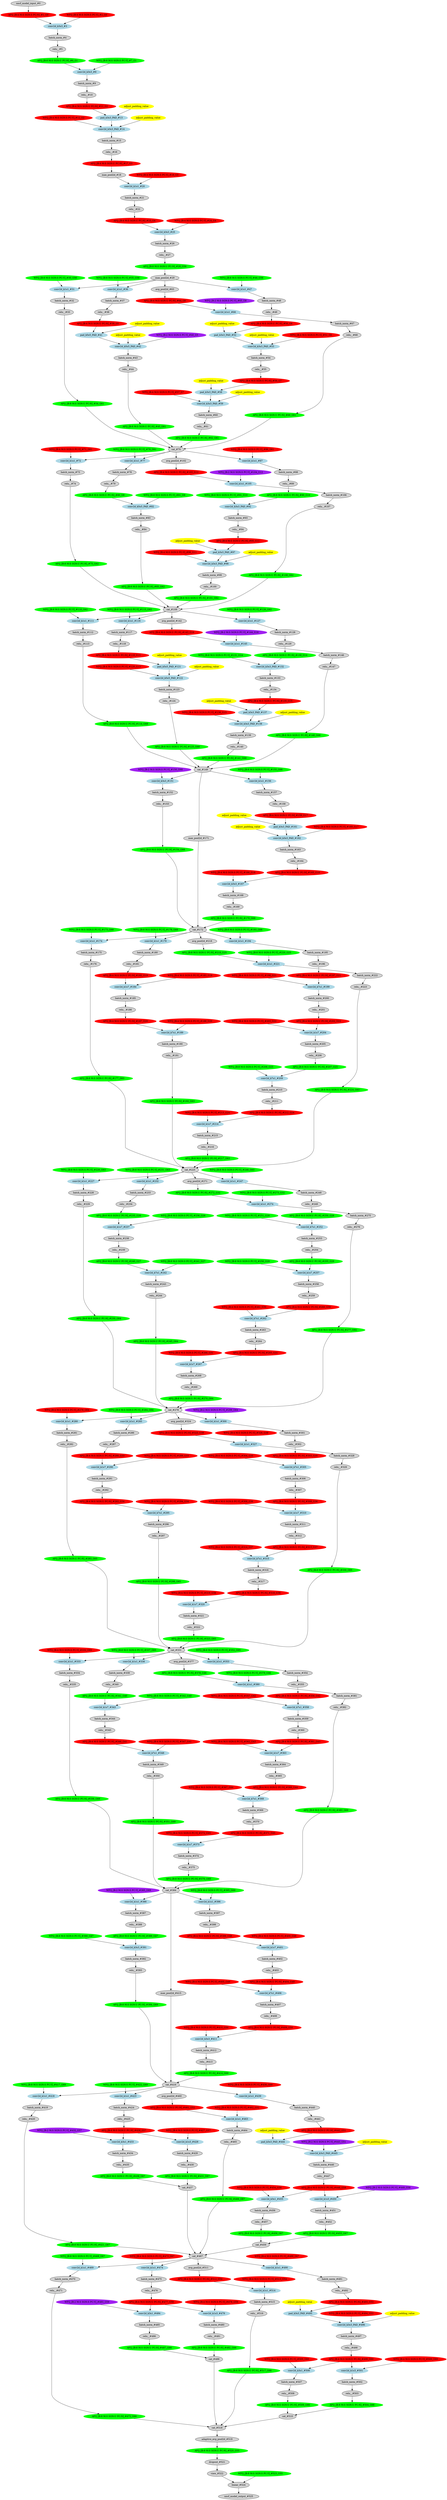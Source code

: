 strict digraph  {
"0 /nncf_model_input_0" [id=0, label="nncf_model_input_#0", style=filled, type=nncf_model_input];
"1 SymmetricQuantizer/symmetric_quantize_0" [color=red, id=1, label="AFQ_[B:4 M:S SGN:S PC:N]_#1_G0", style=filled, type=symmetric_quantize];
"2 Inception3/BasicConv2d[Conv2d_1a_3x3]/NNCFConv2d[conv]/ModuleDict[pre_ops]/UpdateWeight[0]/SymmetricQuantizer[op]/symmetric_quantize_0" [color=red, id=2, label="WFQ_[B:4 M:S SGN:S PC:Y]_#2_G0", style=filled, type=symmetric_quantize];
"3 Inception3/BasicConv2d[Conv2d_1a_3x3]/NNCFConv2d[conv]/conv2d_0" [color=lightblue, id=3, label="conv2d_k3x3_#3", style=filled, type=conv2d];
"4 Inception3/BasicConv2d[Conv2d_1a_3x3]/NNCFBatchNorm2d[bn]/batch_norm_0" [id=4, label="batch_norm_#4", style=filled, type=batch_norm];
"5 Inception3/BasicConv2d[Conv2d_1a_3x3]/relu__0" [id=5, label="relu__#5", style=filled, type=relu_];
"6 Inception3/BasicConv2d[Conv2d_1a_3x3]/SymmetricQuantizer/symmetric_quantize_0" [color=green, id=6, label="AFQ_[B:8 M:S SGN:U PC:N]_#6_G1", style=filled, type=symmetric_quantize];
"7 Inception3/BasicConv2d[Conv2d_2a_3x3]/NNCFConv2d[conv]/ModuleDict[pre_ops]/UpdateWeight[0]/SymmetricQuantizer[op]/symmetric_quantize_0" [color=green, id=7, label="WFQ_[B:8 M:S SGN:S PC:Y]_#7_G1", style=filled, type=symmetric_quantize];
"8 Inception3/BasicConv2d[Conv2d_2a_3x3]/NNCFConv2d[conv]/conv2d_0" [color=lightblue, id=8, label="conv2d_k3x3_#8", style=filled, type=conv2d];
"9 Inception3/BasicConv2d[Conv2d_2a_3x3]/NNCFBatchNorm2d[bn]/batch_norm_0" [id=9, label="batch_norm_#9", style=filled, type=batch_norm];
"10 Inception3/BasicConv2d[Conv2d_2a_3x3]/relu__0" [id=10, label="relu__#10", style=filled, type=relu_];
"11 Inception3/BasicConv2d[Conv2d_2a_3x3]/SymmetricQuantizer/symmetric_quantize_0" [color=red, id=11, label="AFQ_[B:4 M:S SGN:U PC:N]_#11_G2", style=filled, type=symmetric_quantize];
"12 Inception3/BasicConv2d[Conv2d_2b_3x3]/NNCFConv2d[conv]/ModuleDict[pre_ops]/UpdateWeight[1]/SymmetricQuantizer[op]/symmetric_quantize_0" [color=red, id=12, label="WFQ_[B:4 M:S SGN:S PC:Y]_#12_G2", style=filled, type=symmetric_quantize];
"13 Inception3/BasicConv2d[Conv2d_2b_3x3]/NNCFConv2d[conv]/pad_0" [color=lightblue, id=13, label="pad_k3x3_PAD_#13", style=filled, type=pad];
"13 Inception3/BasicConv2d[Conv2d_2b_3x3]/NNCFConv2d[conv]/pad_0_apad" [color=yellow, label=adjust_padding_value, style=filled, type=""];
"14 Inception3/BasicConv2d[Conv2d_2b_3x3]/NNCFConv2d[conv]/conv2d_0" [color=lightblue, id=14, label="conv2d_k3x3_PAD_#14", style=filled, type=conv2d];
"14 Inception3/BasicConv2d[Conv2d_2b_3x3]/NNCFConv2d[conv]/conv2d_0_apad" [color=yellow, label=adjust_padding_value, style=filled, type=""];
"15 Inception3/BasicConv2d[Conv2d_2b_3x3]/NNCFBatchNorm2d[bn]/batch_norm_0" [id=15, label="batch_norm_#15", style=filled, type=batch_norm];
"16 Inception3/BasicConv2d[Conv2d_2b_3x3]/relu__0" [id=16, label="relu__#16", style=filled, type=relu_];
"17 Inception3/BasicConv2d[Conv2d_2b_3x3]/SymmetricQuantizer/symmetric_quantize_0" [color=red, id=17, label="AFQ_[B:4 M:S SGN:U PC:N]_#17_G3", style=filled, type=symmetric_quantize];
"18 Inception3/max_pool2d_0" [id=18, label="max_pool2d_#18", style=filled, type=max_pool2d];
"19 Inception3/BasicConv2d[Conv2d_3b_1x1]/NNCFConv2d[conv]/ModuleDict[pre_ops]/UpdateWeight[0]/SymmetricQuantizer[op]/symmetric_quantize_0" [color=red, id=19, label="WFQ_[B:4 M:S SGN:S PC:Y]_#19_G3", style=filled, type=symmetric_quantize];
"20 Inception3/BasicConv2d[Conv2d_3b_1x1]/NNCFConv2d[conv]/conv2d_0" [color=lightblue, id=20, label="conv2d_k1x1_#20", style=filled, type=conv2d];
"21 Inception3/BasicConv2d[Conv2d_3b_1x1]/NNCFBatchNorm2d[bn]/batch_norm_0" [id=21, label="batch_norm_#21", style=filled, type=batch_norm];
"22 Inception3/BasicConv2d[Conv2d_3b_1x1]/relu__0" [id=22, label="relu__#22", style=filled, type=relu_];
"23 Inception3/BasicConv2d[Conv2d_3b_1x1]/SymmetricQuantizer/symmetric_quantize_0" [color=red, id=23, label="AFQ_[B:4 M:S SGN:U PC:N]_#23_G4", style=filled, type=symmetric_quantize];
"24 Inception3/BasicConv2d[Conv2d_4a_3x3]/NNCFConv2d[conv]/ModuleDict[pre_ops]/UpdateWeight[0]/SymmetricQuantizer[op]/symmetric_quantize_0" [color=red, id=24, label="WFQ_[B:4 M:S SGN:S PC:Y]_#24_G4", style=filled, type=symmetric_quantize];
"25 Inception3/BasicConv2d[Conv2d_4a_3x3]/NNCFConv2d[conv]/conv2d_0" [color=lightblue, id=25, label="conv2d_k3x3_#25", style=filled, type=conv2d];
"26 Inception3/BasicConv2d[Conv2d_4a_3x3]/NNCFBatchNorm2d[bn]/batch_norm_0" [id=26, label="batch_norm_#26", style=filled, type=batch_norm];
"27 Inception3/BasicConv2d[Conv2d_4a_3x3]/relu__0" [id=27, label="relu__#27", style=filled, type=relu_];
"28 Inception3/BasicConv2d[Conv2d_4a_3x3]/SymmetricQuantizer/symmetric_quantize_0" [color=green, id=28, label="AFQ_[B:8 M:S SGN:U PC:N]_#28_G56", style=filled, type=symmetric_quantize];
"29 Inception3/max_pool2d_1" [id=29, label="max_pool2d_#29", style=filled, type=max_pool2d];
"30 Inception3/InceptionA[Mixed_5b]/BasicConv2d[branch1x1]/NNCFConv2d[conv]/ModuleDict[pre_ops]/UpdateWeight[0]/SymmetricQuantizer[op]/symmetric_quantize_0" [color=green, id=30, label="WFQ_[B:8 M:S SGN:S PC:Y]_#30_G56", style=filled, type=symmetric_quantize];
"31 Inception3/InceptionA[Mixed_5b]/BasicConv2d[branch1x1]/NNCFConv2d[conv]/conv2d_0" [color=lightblue, id=31, label="conv2d_k1x1_#31", style=filled, type=conv2d];
"32 Inception3/InceptionA[Mixed_5b]/BasicConv2d[branch1x1]/NNCFBatchNorm2d[bn]/batch_norm_0" [id=32, label="batch_norm_#32", style=filled, type=batch_norm];
"33 Inception3/InceptionA[Mixed_5b]/BasicConv2d[branch1x1]/relu__0" [id=33, label="relu__#33", style=filled, type=relu_];
"34 Inception3/InceptionA[Mixed_5b]/BasicConv2d[branch1x1]/SymmetricQuantizer/symmetric_quantize_0" [color=green, id=34, label="AFQ_[B:8 M:S SGN:U PC:N]_#34_G61", style=filled, type=symmetric_quantize];
"35 Inception3/InceptionA[Mixed_5b]/BasicConv2d[branch5x5_1]/NNCFConv2d[conv]/ModuleDict[pre_ops]/UpdateWeight[0]/SymmetricQuantizer[op]/symmetric_quantize_0" [color=green, id=35, label="WFQ_[B:8 M:S SGN:S PC:Y]_#35_G56", style=filled, type=symmetric_quantize];
"36 Inception3/InceptionA[Mixed_5b]/BasicConv2d[branch5x5_1]/NNCFConv2d[conv]/conv2d_0" [color=lightblue, id=36, label="conv2d_k1x1_#36", style=filled, type=conv2d];
"37 Inception3/InceptionA[Mixed_5b]/BasicConv2d[branch5x5_1]/NNCFBatchNorm2d[bn]/batch_norm_0" [id=37, label="batch_norm_#37", style=filled, type=batch_norm];
"38 Inception3/InceptionA[Mixed_5b]/BasicConv2d[branch5x5_1]/relu__0" [id=38, label="relu__#38", style=filled, type=relu_];
"39 Inception3/InceptionA[Mixed_5b]/BasicConv2d[branch5x5_1]/SymmetricQuantizer/symmetric_quantize_0" [color=red, id=39, label="AFQ_[B:4 M:S SGN:U PC:N]_#39_G5", style=filled, type=symmetric_quantize];
"40 Inception3/InceptionA[Mixed_5b]/BasicConv2d[branch5x5_2]/NNCFConv2d[conv]/ModuleDict[pre_ops]/UpdateWeight[1]/SymmetricQuantizer[op]/symmetric_quantize_0" [color=purple, id=40, label="WFQ_[B:2 M:S SGN:S PC:Y]_#40_G5", style=filled, type=symmetric_quantize];
"41 Inception3/InceptionA[Mixed_5b]/BasicConv2d[branch5x5_2]/NNCFConv2d[conv]/pad_0" [color=lightblue, id=41, label="pad_k5x5_PAD_#41", style=filled, type=pad];
"41 Inception3/InceptionA[Mixed_5b]/BasicConv2d[branch5x5_2]/NNCFConv2d[conv]/pad_0_apad" [color=yellow, label=adjust_padding_value, style=filled, type=""];
"42 Inception3/InceptionA[Mixed_5b]/BasicConv2d[branch5x5_2]/NNCFConv2d[conv]/conv2d_0" [color=lightblue, id=42, label="conv2d_k5x5_PAD_#42", style=filled, type=conv2d];
"42 Inception3/InceptionA[Mixed_5b]/BasicConv2d[branch5x5_2]/NNCFConv2d[conv]/conv2d_0_apad" [color=yellow, label=adjust_padding_value, style=filled, type=""];
"43 Inception3/InceptionA[Mixed_5b]/BasicConv2d[branch5x5_2]/NNCFBatchNorm2d[bn]/batch_norm_0" [id=43, label="batch_norm_#43", style=filled, type=batch_norm];
"44 Inception3/InceptionA[Mixed_5b]/BasicConv2d[branch5x5_2]/relu__0" [id=44, label="relu__#44", style=filled, type=relu_];
"45 Inception3/InceptionA[Mixed_5b]/BasicConv2d[branch5x5_2]/SymmetricQuantizer/symmetric_quantize_0" [color=green, id=45, label="AFQ_[B:8 M:S SGN:U PC:N]_#45_G61", style=filled, type=symmetric_quantize];
"46 Inception3/InceptionA[Mixed_5b]/BasicConv2d[branch3x3dbl_1]/NNCFConv2d[conv]/ModuleDict[pre_ops]/UpdateWeight[0]/SymmetricQuantizer[op]/symmetric_quantize_0" [color=green, id=46, label="WFQ_[B:8 M:S SGN:S PC:Y]_#46_G56", style=filled, type=symmetric_quantize];
"47 Inception3/InceptionA[Mixed_5b]/BasicConv2d[branch3x3dbl_1]/NNCFConv2d[conv]/conv2d_0" [color=lightblue, id=47, label="conv2d_k1x1_#47", style=filled, type=conv2d];
"48 Inception3/InceptionA[Mixed_5b]/BasicConv2d[branch3x3dbl_1]/NNCFBatchNorm2d[bn]/batch_norm_0" [id=48, label="batch_norm_#48", style=filled, type=batch_norm];
"49 Inception3/InceptionA[Mixed_5b]/BasicConv2d[branch3x3dbl_1]/relu__0" [id=49, label="relu__#49", style=filled, type=relu_];
"50 Inception3/InceptionA[Mixed_5b]/BasicConv2d[branch3x3dbl_1]/SymmetricQuantizer/symmetric_quantize_0" [color=red, id=50, label="AFQ_[B:4 M:S SGN:U PC:N]_#50_G6", style=filled, type=symmetric_quantize];
"51 Inception3/InceptionA[Mixed_5b]/BasicConv2d[branch3x3dbl_2]/NNCFConv2d[conv]/ModuleDict[pre_ops]/UpdateWeight[1]/SymmetricQuantizer[op]/symmetric_quantize_0" [color=red, id=51, label="WFQ_[B:4 M:S SGN:S PC:Y]_#51_G6", style=filled, type=symmetric_quantize];
"52 Inception3/InceptionA[Mixed_5b]/BasicConv2d[branch3x3dbl_2]/NNCFConv2d[conv]/pad_0" [color=lightblue, id=52, label="pad_k3x3_PAD_#52", style=filled, type=pad];
"52 Inception3/InceptionA[Mixed_5b]/BasicConv2d[branch3x3dbl_2]/NNCFConv2d[conv]/pad_0_apad" [color=yellow, label=adjust_padding_value, style=filled, type=""];
"53 Inception3/InceptionA[Mixed_5b]/BasicConv2d[branch3x3dbl_2]/NNCFConv2d[conv]/conv2d_0" [color=lightblue, id=53, label="conv2d_k3x3_PAD_#53", style=filled, type=conv2d];
"53 Inception3/InceptionA[Mixed_5b]/BasicConv2d[branch3x3dbl_2]/NNCFConv2d[conv]/conv2d_0_apad" [color=yellow, label=adjust_padding_value, style=filled, type=""];
"54 Inception3/InceptionA[Mixed_5b]/BasicConv2d[branch3x3dbl_2]/NNCFBatchNorm2d[bn]/batch_norm_0" [id=54, label="batch_norm_#54", style=filled, type=batch_norm];
"55 Inception3/InceptionA[Mixed_5b]/BasicConv2d[branch3x3dbl_2]/relu__0" [id=55, label="relu__#55", style=filled, type=relu_];
"56 Inception3/InceptionA[Mixed_5b]/BasicConv2d[branch3x3dbl_2]/SymmetricQuantizer/symmetric_quantize_0" [color=red, id=56, label="AFQ_[B:4 M:S SGN:U PC:N]_#56_G7", style=filled, type=symmetric_quantize];
"57 Inception3/InceptionA[Mixed_5b]/BasicConv2d[branch3x3dbl_3]/NNCFConv2d[conv]/ModuleDict[pre_ops]/UpdateWeight[1]/SymmetricQuantizer[op]/symmetric_quantize_0" [color=red, id=57, label="WFQ_[B:4 M:S SGN:S PC:Y]_#57_G7", style=filled, type=symmetric_quantize];
"58 Inception3/InceptionA[Mixed_5b]/BasicConv2d[branch3x3dbl_3]/NNCFConv2d[conv]/pad_0" [color=lightblue, id=58, label="pad_k3x3_PAD_#58", style=filled, type=pad];
"58 Inception3/InceptionA[Mixed_5b]/BasicConv2d[branch3x3dbl_3]/NNCFConv2d[conv]/pad_0_apad" [color=yellow, label=adjust_padding_value, style=filled, type=""];
"59 Inception3/InceptionA[Mixed_5b]/BasicConv2d[branch3x3dbl_3]/NNCFConv2d[conv]/conv2d_0" [color=lightblue, id=59, label="conv2d_k3x3_PAD_#59", style=filled, type=conv2d];
"59 Inception3/InceptionA[Mixed_5b]/BasicConv2d[branch3x3dbl_3]/NNCFConv2d[conv]/conv2d_0_apad" [color=yellow, label=adjust_padding_value, style=filled, type=""];
"60 Inception3/InceptionA[Mixed_5b]/BasicConv2d[branch3x3dbl_3]/NNCFBatchNorm2d[bn]/batch_norm_0" [id=60, label="batch_norm_#60", style=filled, type=batch_norm];
"61 Inception3/InceptionA[Mixed_5b]/BasicConv2d[branch3x3dbl_3]/relu__0" [id=61, label="relu__#61", style=filled, type=relu_];
"62 Inception3/InceptionA[Mixed_5b]/BasicConv2d[branch3x3dbl_3]/SymmetricQuantizer/symmetric_quantize_0" [color=green, id=62, label="AFQ_[B:8 M:S SGN:U PC:N]_#62_G61", style=filled, type=symmetric_quantize];
"63 Inception3/InceptionA[Mixed_5b]/avg_pool2d_0" [id=63, label="avg_pool2d_#63", style=filled, type=avg_pool2d];
"64 Inception3/InceptionA[Mixed_5b]/SymmetricQuantizer/symmetric_quantize_0" [color=red, id=64, label="AFQ_[B:4 M:S SGN:U PC:N]_#64_G8", style=filled, type=symmetric_quantize];
"65 Inception3/InceptionA[Mixed_5b]/BasicConv2d[branch_pool]/NNCFConv2d[conv]/ModuleDict[pre_ops]/UpdateWeight[0]/SymmetricQuantizer[op]/symmetric_quantize_0" [color=purple, id=65, label="WFQ_[B:2 M:S SGN:S PC:Y]_#65_G8", style=filled, type=symmetric_quantize];
"66 Inception3/InceptionA[Mixed_5b]/BasicConv2d[branch_pool]/NNCFConv2d[conv]/conv2d_0" [color=lightblue, id=66, label="conv2d_k1x1_#66", style=filled, type=conv2d];
"67 Inception3/InceptionA[Mixed_5b]/BasicConv2d[branch_pool]/NNCFBatchNorm2d[bn]/batch_norm_0" [id=67, label="batch_norm_#67", style=filled, type=batch_norm];
"68 Inception3/InceptionA[Mixed_5b]/BasicConv2d[branch_pool]/relu__0" [id=68, label="relu__#68", style=filled, type=relu_];
"69 Inception3/InceptionA[Mixed_5b]/BasicConv2d[branch_pool]/SymmetricQuantizer/symmetric_quantize_0" [color=green, id=69, label="AFQ_[B:8 M:S SGN:U PC:N]_#69_G61", style=filled, type=symmetric_quantize];
"70 Inception3/InceptionA[Mixed_5b]/cat_0" [id=70, label="cat_#70", style=filled, type=cat];
"71 Inception3/InceptionA[Mixed_5c]/BasicConv2d[branch1x1]/NNCFConv2d[conv]/ModuleDict[pre_ops]/UpdateWeight[0]/SymmetricQuantizer[op]/symmetric_quantize_0" [color=red, id=71, label="WFQ_[B:4 M:S SGN:S PC:Y]_#71_G61", style=filled, type=symmetric_quantize];
"72 Inception3/InceptionA[Mixed_5c]/BasicConv2d[branch1x1]/NNCFConv2d[conv]/conv2d_0" [color=lightblue, id=72, label="conv2d_k1x1_#72", style=filled, type=conv2d];
"73 Inception3/InceptionA[Mixed_5c]/BasicConv2d[branch1x1]/NNCFBatchNorm2d[bn]/batch_norm_0" [id=73, label="batch_norm_#73", style=filled, type=batch_norm];
"74 Inception3/InceptionA[Mixed_5c]/BasicConv2d[branch1x1]/relu__0" [id=74, label="relu__#74", style=filled, type=relu_];
"75 Inception3/InceptionA[Mixed_5c]/BasicConv2d[branch1x1]/SymmetricQuantizer/symmetric_quantize_0" [color=green, id=75, label="AFQ_[B:8 M:S SGN:U PC:N]_#75_G62", style=filled, type=symmetric_quantize];
"76 Inception3/InceptionA[Mixed_5c]/BasicConv2d[branch5x5_1]/NNCFConv2d[conv]/ModuleDict[pre_ops]/UpdateWeight[0]/SymmetricQuantizer[op]/symmetric_quantize_0" [color=green, id=76, label="WFQ_[B:8 M:S SGN:S PC:Y]_#76_G61", style=filled, type=symmetric_quantize];
"77 Inception3/InceptionA[Mixed_5c]/BasicConv2d[branch5x5_1]/NNCFConv2d[conv]/conv2d_0" [color=lightblue, id=77, label="conv2d_k1x1_#77", style=filled, type=conv2d];
"78 Inception3/InceptionA[Mixed_5c]/BasicConv2d[branch5x5_1]/NNCFBatchNorm2d[bn]/batch_norm_0" [id=78, label="batch_norm_#78", style=filled, type=batch_norm];
"79 Inception3/InceptionA[Mixed_5c]/BasicConv2d[branch5x5_1]/relu__0" [id=79, label="relu__#79", style=filled, type=relu_];
"80 Inception3/InceptionA[Mixed_5c]/BasicConv2d[branch5x5_1]/SymmetricQuantizer/symmetric_quantize_0" [color=green, id=80, label="AFQ_[B:8 M:S SGN:U PC:N]_#80_G9", style=filled, type=symmetric_quantize];
"81 Inception3/InceptionA[Mixed_5c]/BasicConv2d[branch5x5_2]/NNCFConv2d[conv]/ModuleDict[pre_ops]/UpdateWeight[0]/SymmetricQuantizer[op]/symmetric_quantize_0" [color=green, id=81, label="WFQ_[B:8 M:S SGN:S PC:Y]_#81_G9", style=filled, type=symmetric_quantize];
"82 Inception3/InceptionA[Mixed_5c]/BasicConv2d[branch5x5_2]/NNCFConv2d[conv]/conv2d_0" [color=lightblue, id=82, label="conv2d_k5x5_PAD_#82", style=filled, type=conv2d];
"83 Inception3/InceptionA[Mixed_5c]/BasicConv2d[branch5x5_2]/NNCFBatchNorm2d[bn]/batch_norm_0" [id=83, label="batch_norm_#83", style=filled, type=batch_norm];
"84 Inception3/InceptionA[Mixed_5c]/BasicConv2d[branch5x5_2]/relu__0" [id=84, label="relu__#84", style=filled, type=relu_];
"85 Inception3/InceptionA[Mixed_5c]/BasicConv2d[branch5x5_2]/SymmetricQuantizer/symmetric_quantize_0" [color=green, id=85, label="AFQ_[B:8 M:S SGN:U PC:N]_#85_G62", style=filled, type=symmetric_quantize];
"86 Inception3/InceptionA[Mixed_5c]/BasicConv2d[branch3x3dbl_1]/NNCFConv2d[conv]/ModuleDict[pre_ops]/UpdateWeight[0]/SymmetricQuantizer[op]/symmetric_quantize_0" [color=red, id=86, label="WFQ_[B:4 M:S SGN:S PC:Y]_#86_G61", style=filled, type=symmetric_quantize];
"87 Inception3/InceptionA[Mixed_5c]/BasicConv2d[branch3x3dbl_1]/NNCFConv2d[conv]/conv2d_0" [color=lightblue, id=87, label="conv2d_k1x1_#87", style=filled, type=conv2d];
"88 Inception3/InceptionA[Mixed_5c]/BasicConv2d[branch3x3dbl_1]/NNCFBatchNorm2d[bn]/batch_norm_0" [id=88, label="batch_norm_#88", style=filled, type=batch_norm];
"89 Inception3/InceptionA[Mixed_5c]/BasicConv2d[branch3x3dbl_1]/relu__0" [id=89, label="relu__#89", style=filled, type=relu_];
"90 Inception3/InceptionA[Mixed_5c]/BasicConv2d[branch3x3dbl_1]/SymmetricQuantizer/symmetric_quantize_0" [color=green, id=90, label="AFQ_[B:8 M:S SGN:U PC:N]_#90_G10", style=filled, type=symmetric_quantize];
"91 Inception3/InceptionA[Mixed_5c]/BasicConv2d[branch3x3dbl_2]/NNCFConv2d[conv]/ModuleDict[pre_ops]/UpdateWeight[0]/SymmetricQuantizer[op]/symmetric_quantize_0" [color=green, id=91, label="WFQ_[B:8 M:S SGN:S PC:Y]_#91_G10", style=filled, type=symmetric_quantize];
"92 Inception3/InceptionA[Mixed_5c]/BasicConv2d[branch3x3dbl_2]/NNCFConv2d[conv]/conv2d_0" [color=lightblue, id=92, label="conv2d_k3x3_PAD_#92", style=filled, type=conv2d];
"93 Inception3/InceptionA[Mixed_5c]/BasicConv2d[branch3x3dbl_2]/NNCFBatchNorm2d[bn]/batch_norm_0" [id=93, label="batch_norm_#93", style=filled, type=batch_norm];
"94 Inception3/InceptionA[Mixed_5c]/BasicConv2d[branch3x3dbl_2]/relu__0" [id=94, label="relu__#94", style=filled, type=relu_];
"95 Inception3/InceptionA[Mixed_5c]/BasicConv2d[branch3x3dbl_2]/SymmetricQuantizer/symmetric_quantize_0" [color=red, id=95, label="AFQ_[B:4 M:S SGN:U PC:N]_#95_G11", style=filled, type=symmetric_quantize];
"96 Inception3/InceptionA[Mixed_5c]/BasicConv2d[branch3x3dbl_3]/NNCFConv2d[conv]/ModuleDict[pre_ops]/UpdateWeight[1]/SymmetricQuantizer[op]/symmetric_quantize_0" [color=red, id=96, label="WFQ_[B:4 M:S SGN:S PC:Y]_#96_G11", style=filled, type=symmetric_quantize];
"97 Inception3/InceptionA[Mixed_5c]/BasicConv2d[branch3x3dbl_3]/NNCFConv2d[conv]/pad_0" [color=lightblue, id=97, label="pad_k3x3_PAD_#97", style=filled, type=pad];
"97 Inception3/InceptionA[Mixed_5c]/BasicConv2d[branch3x3dbl_3]/NNCFConv2d[conv]/pad_0_apad" [color=yellow, label=adjust_padding_value, style=filled, type=""];
"98 Inception3/InceptionA[Mixed_5c]/BasicConv2d[branch3x3dbl_3]/NNCFConv2d[conv]/conv2d_0" [color=lightblue, id=98, label="conv2d_k3x3_PAD_#98", style=filled, type=conv2d];
"98 Inception3/InceptionA[Mixed_5c]/BasicConv2d[branch3x3dbl_3]/NNCFConv2d[conv]/conv2d_0_apad" [color=yellow, label=adjust_padding_value, style=filled, type=""];
"99 Inception3/InceptionA[Mixed_5c]/BasicConv2d[branch3x3dbl_3]/NNCFBatchNorm2d[bn]/batch_norm_0" [id=99, label="batch_norm_#99", style=filled, type=batch_norm];
"100 Inception3/InceptionA[Mixed_5c]/BasicConv2d[branch3x3dbl_3]/relu__0" [id=100, label="relu__#100", style=filled, type=relu_];
"101 Inception3/InceptionA[Mixed_5c]/BasicConv2d[branch3x3dbl_3]/SymmetricQuantizer/symmetric_quantize_0" [color=green, id=101, label="AFQ_[B:8 M:S SGN:U PC:N]_#101_G62", style=filled, type=symmetric_quantize];
"102 Inception3/InceptionA[Mixed_5c]/avg_pool2d_0" [id=102, label="avg_pool2d_#102", style=filled, type=avg_pool2d];
"103 Inception3/InceptionA[Mixed_5c]/SymmetricQuantizer/symmetric_quantize_0" [color=red, id=103, label="AFQ_[B:4 M:S SGN:U PC:N]_#103_G12", style=filled, type=symmetric_quantize];
"104 Inception3/InceptionA[Mixed_5c]/BasicConv2d[branch_pool]/NNCFConv2d[conv]/ModuleDict[pre_ops]/UpdateWeight[0]/SymmetricQuantizer[op]/symmetric_quantize_0" [color=purple, id=104, label="WFQ_[B:2 M:S SGN:S PC:Y]_#104_G12", style=filled, type=symmetric_quantize];
"105 Inception3/InceptionA[Mixed_5c]/BasicConv2d[branch_pool]/NNCFConv2d[conv]/conv2d_0" [color=lightblue, id=105, label="conv2d_k1x1_#105", style=filled, type=conv2d];
"106 Inception3/InceptionA[Mixed_5c]/BasicConv2d[branch_pool]/NNCFBatchNorm2d[bn]/batch_norm_0" [id=106, label="batch_norm_#106", style=filled, type=batch_norm];
"107 Inception3/InceptionA[Mixed_5c]/BasicConv2d[branch_pool]/relu__0" [id=107, label="relu__#107", style=filled, type=relu_];
"108 Inception3/InceptionA[Mixed_5c]/BasicConv2d[branch_pool]/SymmetricQuantizer/symmetric_quantize_0" [color=green, id=108, label="AFQ_[B:8 M:S SGN:U PC:N]_#108_G62", style=filled, type=symmetric_quantize];
"109 Inception3/InceptionA[Mixed_5c]/cat_0" [id=109, label="cat_#109", style=filled, type=cat];
"110 Inception3/InceptionA[Mixed_5d]/BasicConv2d[branch1x1]/NNCFConv2d[conv]/ModuleDict[pre_ops]/UpdateWeight[0]/SymmetricQuantizer[op]/symmetric_quantize_0" [color=green, id=110, label="WFQ_[B:8 M:S SGN:S PC:Y]_#110_G62", style=filled, type=symmetric_quantize];
"111 Inception3/InceptionA[Mixed_5d]/BasicConv2d[branch1x1]/NNCFConv2d[conv]/conv2d_0" [color=lightblue, id=111, label="conv2d_k1x1_#111", style=filled, type=conv2d];
"112 Inception3/InceptionA[Mixed_5d]/BasicConv2d[branch1x1]/NNCFBatchNorm2d[bn]/batch_norm_0" [id=112, label="batch_norm_#112", style=filled, type=batch_norm];
"113 Inception3/InceptionA[Mixed_5d]/BasicConv2d[branch1x1]/relu__0" [id=113, label="relu__#113", style=filled, type=relu_];
"114 Inception3/InceptionA[Mixed_5d]/BasicConv2d[branch1x1]/SymmetricQuantizer/symmetric_quantize_0" [color=green, id=114, label="AFQ_[B:8 M:S SGN:U PC:N]_#114_G68", style=filled, type=symmetric_quantize];
"115 Inception3/InceptionA[Mixed_5d]/BasicConv2d[branch5x5_1]/NNCFConv2d[conv]/ModuleDict[pre_ops]/UpdateWeight[0]/SymmetricQuantizer[op]/symmetric_quantize_0" [color=green, id=115, label="WFQ_[B:8 M:S SGN:S PC:Y]_#115_G62", style=filled, type=symmetric_quantize];
"116 Inception3/InceptionA[Mixed_5d]/BasicConv2d[branch5x5_1]/NNCFConv2d[conv]/conv2d_0" [color=lightblue, id=116, label="conv2d_k1x1_#116", style=filled, type=conv2d];
"117 Inception3/InceptionA[Mixed_5d]/BasicConv2d[branch5x5_1]/NNCFBatchNorm2d[bn]/batch_norm_0" [id=117, label="batch_norm_#117", style=filled, type=batch_norm];
"118 Inception3/InceptionA[Mixed_5d]/BasicConv2d[branch5x5_1]/relu__0" [id=118, label="relu__#118", style=filled, type=relu_];
"119 Inception3/InceptionA[Mixed_5d]/BasicConv2d[branch5x5_1]/SymmetricQuantizer/symmetric_quantize_0" [color=red, id=119, label="AFQ_[B:4 M:S SGN:U PC:N]_#119_G13", style=filled, type=symmetric_quantize];
"120 Inception3/InceptionA[Mixed_5d]/BasicConv2d[branch5x5_2]/NNCFConv2d[conv]/ModuleDict[pre_ops]/UpdateWeight[1]/SymmetricQuantizer[op]/symmetric_quantize_0" [color=red, id=120, label="WFQ_[B:4 M:S SGN:S PC:Y]_#120_G13", style=filled, type=symmetric_quantize];
"121 Inception3/InceptionA[Mixed_5d]/BasicConv2d[branch5x5_2]/NNCFConv2d[conv]/pad_0" [color=lightblue, id=121, label="pad_k5x5_PAD_#121", style=filled, type=pad];
"121 Inception3/InceptionA[Mixed_5d]/BasicConv2d[branch5x5_2]/NNCFConv2d[conv]/pad_0_apad" [color=yellow, label=adjust_padding_value, style=filled, type=""];
"122 Inception3/InceptionA[Mixed_5d]/BasicConv2d[branch5x5_2]/NNCFConv2d[conv]/conv2d_0" [color=lightblue, id=122, label="conv2d_k5x5_PAD_#122", style=filled, type=conv2d];
"122 Inception3/InceptionA[Mixed_5d]/BasicConv2d[branch5x5_2]/NNCFConv2d[conv]/conv2d_0_apad" [color=yellow, label=adjust_padding_value, style=filled, type=""];
"123 Inception3/InceptionA[Mixed_5d]/BasicConv2d[branch5x5_2]/NNCFBatchNorm2d[bn]/batch_norm_0" [id=123, label="batch_norm_#123", style=filled, type=batch_norm];
"124 Inception3/InceptionA[Mixed_5d]/BasicConv2d[branch5x5_2]/relu__0" [id=124, label="relu__#124", style=filled, type=relu_];
"125 Inception3/InceptionA[Mixed_5d]/BasicConv2d[branch5x5_2]/SymmetricQuantizer/symmetric_quantize_0" [color=green, id=125, label="AFQ_[B:8 M:S SGN:U PC:N]_#125_G68", style=filled, type=symmetric_quantize];
"126 Inception3/InceptionA[Mixed_5d]/BasicConv2d[branch3x3dbl_1]/NNCFConv2d[conv]/ModuleDict[pre_ops]/UpdateWeight[0]/SymmetricQuantizer[op]/symmetric_quantize_0" [color=green, id=126, label="WFQ_[B:8 M:S SGN:S PC:Y]_#126_G62", style=filled, type=symmetric_quantize];
"127 Inception3/InceptionA[Mixed_5d]/BasicConv2d[branch3x3dbl_1]/NNCFConv2d[conv]/conv2d_0" [color=lightblue, id=127, label="conv2d_k1x1_#127", style=filled, type=conv2d];
"128 Inception3/InceptionA[Mixed_5d]/BasicConv2d[branch3x3dbl_1]/NNCFBatchNorm2d[bn]/batch_norm_0" [id=128, label="batch_norm_#128", style=filled, type=batch_norm];
"129 Inception3/InceptionA[Mixed_5d]/BasicConv2d[branch3x3dbl_1]/relu__0" [id=129, label="relu__#129", style=filled, type=relu_];
"130 Inception3/InceptionA[Mixed_5d]/BasicConv2d[branch3x3dbl_1]/SymmetricQuantizer/symmetric_quantize_0" [color=green, id=130, label="AFQ_[B:8 M:S SGN:U PC:N]_#130_G14", style=filled, type=symmetric_quantize];
"131 Inception3/InceptionA[Mixed_5d]/BasicConv2d[branch3x3dbl_2]/NNCFConv2d[conv]/ModuleDict[pre_ops]/UpdateWeight[0]/SymmetricQuantizer[op]/symmetric_quantize_0" [color=green, id=131, label="WFQ_[B:8 M:S SGN:S PC:Y]_#131_G14", style=filled, type=symmetric_quantize];
"132 Inception3/InceptionA[Mixed_5d]/BasicConv2d[branch3x3dbl_2]/NNCFConv2d[conv]/conv2d_0" [color=lightblue, id=132, label="conv2d_k3x3_PAD_#132", style=filled, type=conv2d];
"133 Inception3/InceptionA[Mixed_5d]/BasicConv2d[branch3x3dbl_2]/NNCFBatchNorm2d[bn]/batch_norm_0" [id=133, label="batch_norm_#133", style=filled, type=batch_norm];
"134 Inception3/InceptionA[Mixed_5d]/BasicConv2d[branch3x3dbl_2]/relu__0" [id=134, label="relu__#134", style=filled, type=relu_];
"135 Inception3/InceptionA[Mixed_5d]/BasicConv2d[branch3x3dbl_2]/SymmetricQuantizer/symmetric_quantize_0" [color=red, id=135, label="AFQ_[B:4 M:S SGN:U PC:N]_#135_G15", style=filled, type=symmetric_quantize];
"136 Inception3/InceptionA[Mixed_5d]/BasicConv2d[branch3x3dbl_3]/NNCFConv2d[conv]/ModuleDict[pre_ops]/UpdateWeight[1]/SymmetricQuantizer[op]/symmetric_quantize_0" [color=red, id=136, label="WFQ_[B:4 M:S SGN:S PC:Y]_#136_G15", style=filled, type=symmetric_quantize];
"137 Inception3/InceptionA[Mixed_5d]/BasicConv2d[branch3x3dbl_3]/NNCFConv2d[conv]/pad_0" [color=lightblue, id=137, label="pad_k3x3_PAD_#137", style=filled, type=pad];
"137 Inception3/InceptionA[Mixed_5d]/BasicConv2d[branch3x3dbl_3]/NNCFConv2d[conv]/pad_0_apad" [color=yellow, label=adjust_padding_value, style=filled, type=""];
"138 Inception3/InceptionA[Mixed_5d]/BasicConv2d[branch3x3dbl_3]/NNCFConv2d[conv]/conv2d_0" [color=lightblue, id=138, label="conv2d_k3x3_PAD_#138", style=filled, type=conv2d];
"138 Inception3/InceptionA[Mixed_5d]/BasicConv2d[branch3x3dbl_3]/NNCFConv2d[conv]/conv2d_0_apad" [color=yellow, label=adjust_padding_value, style=filled, type=""];
"139 Inception3/InceptionA[Mixed_5d]/BasicConv2d[branch3x3dbl_3]/NNCFBatchNorm2d[bn]/batch_norm_0" [id=139, label="batch_norm_#139", style=filled, type=batch_norm];
"140 Inception3/InceptionA[Mixed_5d]/BasicConv2d[branch3x3dbl_3]/relu__0" [id=140, label="relu__#140", style=filled, type=relu_];
"141 Inception3/InceptionA[Mixed_5d]/BasicConv2d[branch3x3dbl_3]/SymmetricQuantizer/symmetric_quantize_0" [color=green, id=141, label="AFQ_[B:8 M:S SGN:U PC:N]_#141_G68", style=filled, type=symmetric_quantize];
"142 Inception3/InceptionA[Mixed_5d]/avg_pool2d_0" [id=142, label="avg_pool2d_#142", style=filled, type=avg_pool2d];
"143 Inception3/InceptionA[Mixed_5d]/SymmetricQuantizer/symmetric_quantize_0" [color=red, id=143, label="AFQ_[B:4 M:S SGN:U PC:N]_#143_G16", style=filled, type=symmetric_quantize];
"144 Inception3/InceptionA[Mixed_5d]/BasicConv2d[branch_pool]/NNCFConv2d[conv]/ModuleDict[pre_ops]/UpdateWeight[0]/SymmetricQuantizer[op]/symmetric_quantize_0" [color=purple, id=144, label="WFQ_[B:2 M:S SGN:S PC:Y]_#144_G16", style=filled, type=symmetric_quantize];
"145 Inception3/InceptionA[Mixed_5d]/BasicConv2d[branch_pool]/NNCFConv2d[conv]/conv2d_0" [color=lightblue, id=145, label="conv2d_k1x1_#145", style=filled, type=conv2d];
"146 Inception3/InceptionA[Mixed_5d]/BasicConv2d[branch_pool]/NNCFBatchNorm2d[bn]/batch_norm_0" [id=146, label="batch_norm_#146", style=filled, type=batch_norm];
"147 Inception3/InceptionA[Mixed_5d]/BasicConv2d[branch_pool]/relu__0" [id=147, label="relu__#147", style=filled, type=relu_];
"148 Inception3/InceptionA[Mixed_5d]/BasicConv2d[branch_pool]/SymmetricQuantizer/symmetric_quantize_0" [color=green, id=148, label="AFQ_[B:8 M:S SGN:U PC:N]_#148_G68", style=filled, type=symmetric_quantize];
"149 Inception3/InceptionA[Mixed_5d]/cat_0" [id=149, label="cat_#149", style=filled, type=cat];
"150 Inception3/InceptionB[Mixed_6a]/BasicConv2d[branch3x3]/NNCFConv2d[conv]/ModuleDict[pre_ops]/UpdateWeight[0]/SymmetricQuantizer[op]/symmetric_quantize_0" [color=purple, id=150, label="WFQ_[B:2 M:S SGN:S PC:Y]_#150_G68", style=filled, type=symmetric_quantize];
"151 Inception3/InceptionB[Mixed_6a]/BasicConv2d[branch3x3]/NNCFConv2d[conv]/conv2d_0" [color=lightblue, id=151, label="conv2d_k3x3_#151", style=filled, type=conv2d];
"152 Inception3/InceptionB[Mixed_6a]/BasicConv2d[branch3x3]/NNCFBatchNorm2d[bn]/batch_norm_0" [id=152, label="batch_norm_#152", style=filled, type=batch_norm];
"153 Inception3/InceptionB[Mixed_6a]/BasicConv2d[branch3x3]/relu__0" [id=153, label="relu__#153", style=filled, type=relu_];
"154 Inception3/InceptionB[Mixed_6a]/BasicConv2d[branch3x3]/SymmetricQuantizer/symmetric_quantize_0" [color=green, id=154, label="AFQ_[B:8 M:S SGN:U PC:N]_#154_G68", style=filled, type=symmetric_quantize];
"155 Inception3/InceptionB[Mixed_6a]/BasicConv2d[branch3x3dbl_1]/NNCFConv2d[conv]/ModuleDict[pre_ops]/UpdateWeight[0]/SymmetricQuantizer[op]/symmetric_quantize_0" [color=green, id=155, label="WFQ_[B:8 M:S SGN:S PC:Y]_#155_G68", style=filled, type=symmetric_quantize];
"156 Inception3/InceptionB[Mixed_6a]/BasicConv2d[branch3x3dbl_1]/NNCFConv2d[conv]/conv2d_0" [color=lightblue, id=156, label="conv2d_k1x1_#156", style=filled, type=conv2d];
"157 Inception3/InceptionB[Mixed_6a]/BasicConv2d[branch3x3dbl_1]/NNCFBatchNorm2d[bn]/batch_norm_0" [id=157, label="batch_norm_#157", style=filled, type=batch_norm];
"158 Inception3/InceptionB[Mixed_6a]/BasicConv2d[branch3x3dbl_1]/relu__0" [id=158, label="relu__#158", style=filled, type=relu_];
"159 Inception3/InceptionB[Mixed_6a]/BasicConv2d[branch3x3dbl_1]/SymmetricQuantizer/symmetric_quantize_0" [color=red, id=159, label="AFQ_[B:4 M:S SGN:U PC:N]_#159_G17", style=filled, type=symmetric_quantize];
"160 Inception3/InceptionB[Mixed_6a]/BasicConv2d[branch3x3dbl_2]/NNCFConv2d[conv]/ModuleDict[pre_ops]/UpdateWeight[1]/SymmetricQuantizer[op]/symmetric_quantize_0" [color=red, id=160, label="WFQ_[B:4 M:S SGN:S PC:Y]_#160_G17", style=filled, type=symmetric_quantize];
"161 Inception3/InceptionB[Mixed_6a]/BasicConv2d[branch3x3dbl_2]/NNCFConv2d[conv]/pad_0" [color=lightblue, id=161, label="pad_k3x3_PAD_#161", style=filled, type=pad];
"161 Inception3/InceptionB[Mixed_6a]/BasicConv2d[branch3x3dbl_2]/NNCFConv2d[conv]/pad_0_apad" [color=yellow, label=adjust_padding_value, style=filled, type=""];
"162 Inception3/InceptionB[Mixed_6a]/BasicConv2d[branch3x3dbl_2]/NNCFConv2d[conv]/conv2d_0" [color=lightblue, id=162, label="conv2d_k3x3_PAD_#162", style=filled, type=conv2d];
"162 Inception3/InceptionB[Mixed_6a]/BasicConv2d[branch3x3dbl_2]/NNCFConv2d[conv]/conv2d_0_apad" [color=yellow, label=adjust_padding_value, style=filled, type=""];
"163 Inception3/InceptionB[Mixed_6a]/BasicConv2d[branch3x3dbl_2]/NNCFBatchNorm2d[bn]/batch_norm_0" [id=163, label="batch_norm_#163", style=filled, type=batch_norm];
"164 Inception3/InceptionB[Mixed_6a]/BasicConv2d[branch3x3dbl_2]/relu__0" [id=164, label="relu__#164", style=filled, type=relu_];
"165 Inception3/InceptionB[Mixed_6a]/BasicConv2d[branch3x3dbl_2]/SymmetricQuantizer/symmetric_quantize_0" [color=red, id=165, label="AFQ_[B:4 M:S SGN:U PC:N]_#165_G18", style=filled, type=symmetric_quantize];
"166 Inception3/InceptionB[Mixed_6a]/BasicConv2d[branch3x3dbl_3]/NNCFConv2d[conv]/ModuleDict[pre_ops]/UpdateWeight[0]/SymmetricQuantizer[op]/symmetric_quantize_0" [color=red, id=166, label="WFQ_[B:4 M:S SGN:S PC:Y]_#166_G18", style=filled, type=symmetric_quantize];
"167 Inception3/InceptionB[Mixed_6a]/BasicConv2d[branch3x3dbl_3]/NNCFConv2d[conv]/conv2d_0" [color=lightblue, id=167, label="conv2d_k3x3_#167", style=filled, type=conv2d];
"168 Inception3/InceptionB[Mixed_6a]/BasicConv2d[branch3x3dbl_3]/NNCFBatchNorm2d[bn]/batch_norm_0" [id=168, label="batch_norm_#168", style=filled, type=batch_norm];
"169 Inception3/InceptionB[Mixed_6a]/BasicConv2d[branch3x3dbl_3]/relu__0" [id=169, label="relu__#169", style=filled, type=relu_];
"170 Inception3/InceptionB[Mixed_6a]/BasicConv2d[branch3x3dbl_3]/SymmetricQuantizer/symmetric_quantize_0" [color=green, id=170, label="AFQ_[B:8 M:S SGN:U PC:N]_#170_G68", style=filled, type=symmetric_quantize];
"171 Inception3/InceptionB[Mixed_6a]/max_pool2d_0" [id=171, label="max_pool2d_#171", style=filled, type=max_pool2d];
"172 Inception3/InceptionB[Mixed_6a]/cat_0" [id=172, label="cat_#172", style=filled, type=cat];
"173 Inception3/InceptionC[Mixed_6b]/BasicConv2d[branch1x1]/NNCFConv2d[conv]/ModuleDict[pre_ops]/UpdateWeight[0]/SymmetricQuantizer[op]/symmetric_quantize_0" [color=green, id=173, label="WFQ_[B:8 M:S SGN:S PC:Y]_#173_G68", style=filled, type=symmetric_quantize];
"174 Inception3/InceptionC[Mixed_6b]/BasicConv2d[branch1x1]/NNCFConv2d[conv]/conv2d_0" [color=lightblue, id=174, label="conv2d_k1x1_#174", style=filled, type=conv2d];
"175 Inception3/InceptionC[Mixed_6b]/BasicConv2d[branch1x1]/NNCFBatchNorm2d[bn]/batch_norm_0" [id=175, label="batch_norm_#175", style=filled, type=batch_norm];
"176 Inception3/InceptionC[Mixed_6b]/BasicConv2d[branch1x1]/relu__0" [id=176, label="relu__#176", style=filled, type=relu_];
"177 Inception3/InceptionC[Mixed_6b]/BasicConv2d[branch1x1]/SymmetricQuantizer/symmetric_quantize_0" [color=green, id=177, label="AFQ_[B:8 M:S SGN:U PC:N]_#177_G63", style=filled, type=symmetric_quantize];
"178 Inception3/InceptionC[Mixed_6b]/BasicConv2d[branch7x7_1]/NNCFConv2d[conv]/ModuleDict[pre_ops]/UpdateWeight[0]/SymmetricQuantizer[op]/symmetric_quantize_0" [color=green, id=178, label="WFQ_[B:8 M:S SGN:S PC:Y]_#178_G68", style=filled, type=symmetric_quantize];
"179 Inception3/InceptionC[Mixed_6b]/BasicConv2d[branch7x7_1]/NNCFConv2d[conv]/conv2d_0" [color=lightblue, id=179, label="conv2d_k1x1_#179", style=filled, type=conv2d];
"180 Inception3/InceptionC[Mixed_6b]/BasicConv2d[branch7x7_1]/NNCFBatchNorm2d[bn]/batch_norm_0" [id=180, label="batch_norm_#180", style=filled, type=batch_norm];
"181 Inception3/InceptionC[Mixed_6b]/BasicConv2d[branch7x7_1]/relu__0" [id=181, label="relu__#181", style=filled, type=relu_];
"182 Inception3/InceptionC[Mixed_6b]/BasicConv2d[branch7x7_1]/SymmetricQuantizer/symmetric_quantize_0" [color=red, id=182, label="AFQ_[B:4 M:S SGN:U PC:N]_#182_G19", style=filled, type=symmetric_quantize];
"183 Inception3/InceptionC[Mixed_6b]/BasicConv2d[branch7x7_2]/NNCFConv2d[conv]/ModuleDict[pre_ops]/UpdateWeight[0]/SymmetricQuantizer[op]/symmetric_quantize_0" [color=red, id=183, label="WFQ_[B:4 M:S SGN:S PC:Y]_#183_G19", style=filled, type=symmetric_quantize];
"184 Inception3/InceptionC[Mixed_6b]/BasicConv2d[branch7x7_2]/NNCFConv2d[conv]/conv2d_0" [color=lightblue, id=184, label="conv2d_k1x7_#184", style=filled, type=conv2d];
"185 Inception3/InceptionC[Mixed_6b]/BasicConv2d[branch7x7_2]/NNCFBatchNorm2d[bn]/batch_norm_0" [id=185, label="batch_norm_#185", style=filled, type=batch_norm];
"186 Inception3/InceptionC[Mixed_6b]/BasicConv2d[branch7x7_2]/relu__0" [id=186, label="relu__#186", style=filled, type=relu_];
"187 Inception3/InceptionC[Mixed_6b]/BasicConv2d[branch7x7_2]/SymmetricQuantizer/symmetric_quantize_0" [color=red, id=187, label="AFQ_[B:4 M:S SGN:U PC:N]_#187_G20", style=filled, type=symmetric_quantize];
"188 Inception3/InceptionC[Mixed_6b]/BasicConv2d[branch7x7_3]/NNCFConv2d[conv]/ModuleDict[pre_ops]/UpdateWeight[0]/SymmetricQuantizer[op]/symmetric_quantize_0" [color=red, id=188, label="WFQ_[B:4 M:S SGN:S PC:Y]_#188_G20", style=filled, type=symmetric_quantize];
"189 Inception3/InceptionC[Mixed_6b]/BasicConv2d[branch7x7_3]/NNCFConv2d[conv]/conv2d_0" [color=lightblue, id=189, label="conv2d_k7x1_#189", style=filled, type=conv2d];
"190 Inception3/InceptionC[Mixed_6b]/BasicConv2d[branch7x7_3]/NNCFBatchNorm2d[bn]/batch_norm_0" [id=190, label="batch_norm_#190", style=filled, type=batch_norm];
"191 Inception3/InceptionC[Mixed_6b]/BasicConv2d[branch7x7_3]/relu__0" [id=191, label="relu__#191", style=filled, type=relu_];
"192 Inception3/InceptionC[Mixed_6b]/BasicConv2d[branch7x7_3]/SymmetricQuantizer/symmetric_quantize_0" [color=green, id=192, label="AFQ_[B:8 M:S SGN:U PC:N]_#192_G63", style=filled, type=symmetric_quantize];
"193 Inception3/InceptionC[Mixed_6b]/BasicConv2d[branch7x7dbl_1]/NNCFConv2d[conv]/ModuleDict[pre_ops]/UpdateWeight[0]/SymmetricQuantizer[op]/symmetric_quantize_0" [color=green, id=193, label="WFQ_[B:8 M:S SGN:S PC:Y]_#193_G68", style=filled, type=symmetric_quantize];
"194 Inception3/InceptionC[Mixed_6b]/BasicConv2d[branch7x7dbl_1]/NNCFConv2d[conv]/conv2d_0" [color=lightblue, id=194, label="conv2d_k1x1_#194", style=filled, type=conv2d];
"195 Inception3/InceptionC[Mixed_6b]/BasicConv2d[branch7x7dbl_1]/NNCFBatchNorm2d[bn]/batch_norm_0" [id=195, label="batch_norm_#195", style=filled, type=batch_norm];
"196 Inception3/InceptionC[Mixed_6b]/BasicConv2d[branch7x7dbl_1]/relu__0" [id=196, label="relu__#196", style=filled, type=relu_];
"197 Inception3/InceptionC[Mixed_6b]/BasicConv2d[branch7x7dbl_1]/SymmetricQuantizer/symmetric_quantize_0" [color=red, id=197, label="AFQ_[B:4 M:S SGN:U PC:N]_#197_G21", style=filled, type=symmetric_quantize];
"198 Inception3/InceptionC[Mixed_6b]/BasicConv2d[branch7x7dbl_2]/NNCFConv2d[conv]/ModuleDict[pre_ops]/UpdateWeight[0]/SymmetricQuantizer[op]/symmetric_quantize_0" [color=red, id=198, label="WFQ_[B:4 M:S SGN:S PC:Y]_#198_G21", style=filled, type=symmetric_quantize];
"199 Inception3/InceptionC[Mixed_6b]/BasicConv2d[branch7x7dbl_2]/NNCFConv2d[conv]/conv2d_0" [color=lightblue, id=199, label="conv2d_k7x1_#199", style=filled, type=conv2d];
"200 Inception3/InceptionC[Mixed_6b]/BasicConv2d[branch7x7dbl_2]/NNCFBatchNorm2d[bn]/batch_norm_0" [id=200, label="batch_norm_#200", style=filled, type=batch_norm];
"201 Inception3/InceptionC[Mixed_6b]/BasicConv2d[branch7x7dbl_2]/relu__0" [id=201, label="relu__#201", style=filled, type=relu_];
"202 Inception3/InceptionC[Mixed_6b]/BasicConv2d[branch7x7dbl_2]/SymmetricQuantizer/symmetric_quantize_0" [color=red, id=202, label="AFQ_[B:4 M:S SGN:U PC:N]_#202_G22", style=filled, type=symmetric_quantize];
"203 Inception3/InceptionC[Mixed_6b]/BasicConv2d[branch7x7dbl_3]/NNCFConv2d[conv]/ModuleDict[pre_ops]/UpdateWeight[0]/SymmetricQuantizer[op]/symmetric_quantize_0" [color=red, id=203, label="WFQ_[B:4 M:S SGN:S PC:Y]_#203_G22", style=filled, type=symmetric_quantize];
"204 Inception3/InceptionC[Mixed_6b]/BasicConv2d[branch7x7dbl_3]/NNCFConv2d[conv]/conv2d_0" [color=lightblue, id=204, label="conv2d_k1x7_#204", style=filled, type=conv2d];
"205 Inception3/InceptionC[Mixed_6b]/BasicConv2d[branch7x7dbl_3]/NNCFBatchNorm2d[bn]/batch_norm_0" [id=205, label="batch_norm_#205", style=filled, type=batch_norm];
"206 Inception3/InceptionC[Mixed_6b]/BasicConv2d[branch7x7dbl_3]/relu__0" [id=206, label="relu__#206", style=filled, type=relu_];
"207 Inception3/InceptionC[Mixed_6b]/BasicConv2d[branch7x7dbl_3]/SymmetricQuantizer/symmetric_quantize_0" [color=green, id=207, label="AFQ_[B:8 M:S SGN:U PC:N]_#207_G23", style=filled, type=symmetric_quantize];
"208 Inception3/InceptionC[Mixed_6b]/BasicConv2d[branch7x7dbl_4]/NNCFConv2d[conv]/ModuleDict[pre_ops]/UpdateWeight[0]/SymmetricQuantizer[op]/symmetric_quantize_0" [color=green, id=208, label="WFQ_[B:8 M:S SGN:S PC:Y]_#208_G23", style=filled, type=symmetric_quantize];
"209 Inception3/InceptionC[Mixed_6b]/BasicConv2d[branch7x7dbl_4]/NNCFConv2d[conv]/conv2d_0" [color=lightblue, id=209, label="conv2d_k7x1_#209", style=filled, type=conv2d];
"210 Inception3/InceptionC[Mixed_6b]/BasicConv2d[branch7x7dbl_4]/NNCFBatchNorm2d[bn]/batch_norm_0" [id=210, label="batch_norm_#210", style=filled, type=batch_norm];
"211 Inception3/InceptionC[Mixed_6b]/BasicConv2d[branch7x7dbl_4]/relu__0" [id=211, label="relu__#211", style=filled, type=relu_];
"212 Inception3/InceptionC[Mixed_6b]/BasicConv2d[branch7x7dbl_4]/SymmetricQuantizer/symmetric_quantize_0" [color=red, id=212, label="AFQ_[B:4 M:S SGN:U PC:N]_#212_G24", style=filled, type=symmetric_quantize];
"213 Inception3/InceptionC[Mixed_6b]/BasicConv2d[branch7x7dbl_5]/NNCFConv2d[conv]/ModuleDict[pre_ops]/UpdateWeight[0]/SymmetricQuantizer[op]/symmetric_quantize_0" [color=red, id=213, label="WFQ_[B:4 M:S SGN:S PC:Y]_#213_G24", style=filled, type=symmetric_quantize];
"214 Inception3/InceptionC[Mixed_6b]/BasicConv2d[branch7x7dbl_5]/NNCFConv2d[conv]/conv2d_0" [color=lightblue, id=214, label="conv2d_k1x7_#214", style=filled, type=conv2d];
"215 Inception3/InceptionC[Mixed_6b]/BasicConv2d[branch7x7dbl_5]/NNCFBatchNorm2d[bn]/batch_norm_0" [id=215, label="batch_norm_#215", style=filled, type=batch_norm];
"216 Inception3/InceptionC[Mixed_6b]/BasicConv2d[branch7x7dbl_5]/relu__0" [id=216, label="relu__#216", style=filled, type=relu_];
"217 Inception3/InceptionC[Mixed_6b]/BasicConv2d[branch7x7dbl_5]/SymmetricQuantizer/symmetric_quantize_0" [color=green, id=217, label="AFQ_[B:8 M:S SGN:U PC:N]_#217_G63", style=filled, type=symmetric_quantize];
"218 Inception3/InceptionC[Mixed_6b]/avg_pool2d_0" [id=218, label="avg_pool2d_#218", style=filled, type=avg_pool2d];
"219 Inception3/InceptionC[Mixed_6b]/SymmetricQuantizer/symmetric_quantize_0" [color=green, id=219, label="AFQ_[B:8 M:S SGN:U PC:N]_#219_G25", style=filled, type=symmetric_quantize];
"220 Inception3/InceptionC[Mixed_6b]/BasicConv2d[branch_pool]/NNCFConv2d[conv]/ModuleDict[pre_ops]/UpdateWeight[0]/SymmetricQuantizer[op]/symmetric_quantize_0" [color=green, id=220, label="WFQ_[B:8 M:S SGN:S PC:Y]_#220_G25", style=filled, type=symmetric_quantize];
"221 Inception3/InceptionC[Mixed_6b]/BasicConv2d[branch_pool]/NNCFConv2d[conv]/conv2d_0" [color=lightblue, id=221, label="conv2d_k1x1_#221", style=filled, type=conv2d];
"222 Inception3/InceptionC[Mixed_6b]/BasicConv2d[branch_pool]/NNCFBatchNorm2d[bn]/batch_norm_0" [id=222, label="batch_norm_#222", style=filled, type=batch_norm];
"223 Inception3/InceptionC[Mixed_6b]/BasicConv2d[branch_pool]/relu__0" [id=223, label="relu__#223", style=filled, type=relu_];
"224 Inception3/InceptionC[Mixed_6b]/BasicConv2d[branch_pool]/SymmetricQuantizer/symmetric_quantize_0" [color=green, id=224, label="AFQ_[B:8 M:S SGN:U PC:N]_#224_G63", style=filled, type=symmetric_quantize];
"225 Inception3/InceptionC[Mixed_6b]/cat_0" [id=225, label="cat_#225", style=filled, type=cat];
"226 Inception3/InceptionC[Mixed_6c]/BasicConv2d[branch1x1]/NNCFConv2d[conv]/ModuleDict[pre_ops]/UpdateWeight[0]/SymmetricQuantizer[op]/symmetric_quantize_0" [color=green, id=226, label="WFQ_[B:8 M:S SGN:S PC:Y]_#226_G63", style=filled, type=symmetric_quantize];
"227 Inception3/InceptionC[Mixed_6c]/BasicConv2d[branch1x1]/NNCFConv2d[conv]/conv2d_0" [color=lightblue, id=227, label="conv2d_k1x1_#227", style=filled, type=conv2d];
"228 Inception3/InceptionC[Mixed_6c]/BasicConv2d[branch1x1]/NNCFBatchNorm2d[bn]/batch_norm_0" [id=228, label="batch_norm_#228", style=filled, type=batch_norm];
"229 Inception3/InceptionC[Mixed_6c]/BasicConv2d[branch1x1]/relu__0" [id=229, label="relu__#229", style=filled, type=relu_];
"230 Inception3/InceptionC[Mixed_6c]/BasicConv2d[branch1x1]/SymmetricQuantizer/symmetric_quantize_0" [color=green, id=230, label="AFQ_[B:8 M:S SGN:U PC:N]_#230_G64", style=filled, type=symmetric_quantize];
"231 Inception3/InceptionC[Mixed_6c]/BasicConv2d[branch7x7_1]/NNCFConv2d[conv]/ModuleDict[pre_ops]/UpdateWeight[0]/SymmetricQuantizer[op]/symmetric_quantize_0" [color=green, id=231, label="WFQ_[B:8 M:S SGN:S PC:Y]_#231_G63", style=filled, type=symmetric_quantize];
"232 Inception3/InceptionC[Mixed_6c]/BasicConv2d[branch7x7_1]/NNCFConv2d[conv]/conv2d_0" [color=lightblue, id=232, label="conv2d_k1x1_#232", style=filled, type=conv2d];
"233 Inception3/InceptionC[Mixed_6c]/BasicConv2d[branch7x7_1]/NNCFBatchNorm2d[bn]/batch_norm_0" [id=233, label="batch_norm_#233", style=filled, type=batch_norm];
"234 Inception3/InceptionC[Mixed_6c]/BasicConv2d[branch7x7_1]/relu__0" [id=234, label="relu__#234", style=filled, type=relu_];
"235 Inception3/InceptionC[Mixed_6c]/BasicConv2d[branch7x7_1]/SymmetricQuantizer/symmetric_quantize_0" [color=green, id=235, label="AFQ_[B:8 M:S SGN:U PC:N]_#235_G26", style=filled, type=symmetric_quantize];
"236 Inception3/InceptionC[Mixed_6c]/BasicConv2d[branch7x7_2]/NNCFConv2d[conv]/ModuleDict[pre_ops]/UpdateWeight[0]/SymmetricQuantizer[op]/symmetric_quantize_0" [color=green, id=236, label="WFQ_[B:8 M:S SGN:S PC:Y]_#236_G26", style=filled, type=symmetric_quantize];
"237 Inception3/InceptionC[Mixed_6c]/BasicConv2d[branch7x7_2]/NNCFConv2d[conv]/conv2d_0" [color=lightblue, id=237, label="conv2d_k1x7_#237", style=filled, type=conv2d];
"238 Inception3/InceptionC[Mixed_6c]/BasicConv2d[branch7x7_2]/NNCFBatchNorm2d[bn]/batch_norm_0" [id=238, label="batch_norm_#238", style=filled, type=batch_norm];
"239 Inception3/InceptionC[Mixed_6c]/BasicConv2d[branch7x7_2]/relu__0" [id=239, label="relu__#239", style=filled, type=relu_];
"240 Inception3/InceptionC[Mixed_6c]/BasicConv2d[branch7x7_2]/SymmetricQuantizer/symmetric_quantize_0" [color=green, id=240, label="AFQ_[B:8 M:S SGN:U PC:N]_#240_G27", style=filled, type=symmetric_quantize];
"241 Inception3/InceptionC[Mixed_6c]/BasicConv2d[branch7x7_3]/NNCFConv2d[conv]/ModuleDict[pre_ops]/UpdateWeight[0]/SymmetricQuantizer[op]/symmetric_quantize_0" [color=green, id=241, label="WFQ_[B:8 M:S SGN:S PC:Y]_#241_G27", style=filled, type=symmetric_quantize];
"242 Inception3/InceptionC[Mixed_6c]/BasicConv2d[branch7x7_3]/NNCFConv2d[conv]/conv2d_0" [color=lightblue, id=242, label="conv2d_k7x1_#242", style=filled, type=conv2d];
"243 Inception3/InceptionC[Mixed_6c]/BasicConv2d[branch7x7_3]/NNCFBatchNorm2d[bn]/batch_norm_0" [id=243, label="batch_norm_#243", style=filled, type=batch_norm];
"244 Inception3/InceptionC[Mixed_6c]/BasicConv2d[branch7x7_3]/relu__0" [id=244, label="relu__#244", style=filled, type=relu_];
"245 Inception3/InceptionC[Mixed_6c]/BasicConv2d[branch7x7_3]/SymmetricQuantizer/symmetric_quantize_0" [color=green, id=245, label="AFQ_[B:8 M:S SGN:U PC:N]_#245_G64", style=filled, type=symmetric_quantize];
"246 Inception3/InceptionC[Mixed_6c]/BasicConv2d[branch7x7dbl_1]/NNCFConv2d[conv]/ModuleDict[pre_ops]/UpdateWeight[0]/SymmetricQuantizer[op]/symmetric_quantize_0" [color=green, id=246, label="WFQ_[B:8 M:S SGN:S PC:Y]_#246_G63", style=filled, type=symmetric_quantize];
"247 Inception3/InceptionC[Mixed_6c]/BasicConv2d[branch7x7dbl_1]/NNCFConv2d[conv]/conv2d_0" [color=lightblue, id=247, label="conv2d_k1x1_#247", style=filled, type=conv2d];
"248 Inception3/InceptionC[Mixed_6c]/BasicConv2d[branch7x7dbl_1]/NNCFBatchNorm2d[bn]/batch_norm_0" [id=248, label="batch_norm_#248", style=filled, type=batch_norm];
"249 Inception3/InceptionC[Mixed_6c]/BasicConv2d[branch7x7dbl_1]/relu__0" [id=249, label="relu__#249", style=filled, type=relu_];
"250 Inception3/InceptionC[Mixed_6c]/BasicConv2d[branch7x7dbl_1]/SymmetricQuantizer/symmetric_quantize_0" [color=green, id=250, label="AFQ_[B:8 M:S SGN:U PC:N]_#250_G28", style=filled, type=symmetric_quantize];
"251 Inception3/InceptionC[Mixed_6c]/BasicConv2d[branch7x7dbl_2]/NNCFConv2d[conv]/ModuleDict[pre_ops]/UpdateWeight[0]/SymmetricQuantizer[op]/symmetric_quantize_0" [color=green, id=251, label="WFQ_[B:8 M:S SGN:S PC:Y]_#251_G28", style=filled, type=symmetric_quantize];
"252 Inception3/InceptionC[Mixed_6c]/BasicConv2d[branch7x7dbl_2]/NNCFConv2d[conv]/conv2d_0" [color=lightblue, id=252, label="conv2d_k7x1_#252", style=filled, type=conv2d];
"253 Inception3/InceptionC[Mixed_6c]/BasicConv2d[branch7x7dbl_2]/NNCFBatchNorm2d[bn]/batch_norm_0" [id=253, label="batch_norm_#253", style=filled, type=batch_norm];
"254 Inception3/InceptionC[Mixed_6c]/BasicConv2d[branch7x7dbl_2]/relu__0" [id=254, label="relu__#254", style=filled, type=relu_];
"255 Inception3/InceptionC[Mixed_6c]/BasicConv2d[branch7x7dbl_2]/SymmetricQuantizer/symmetric_quantize_0" [color=green, id=255, label="AFQ_[B:8 M:S SGN:U PC:N]_#255_G29", style=filled, type=symmetric_quantize];
"256 Inception3/InceptionC[Mixed_6c]/BasicConv2d[branch7x7dbl_3]/NNCFConv2d[conv]/ModuleDict[pre_ops]/UpdateWeight[0]/SymmetricQuantizer[op]/symmetric_quantize_0" [color=green, id=256, label="WFQ_[B:8 M:S SGN:S PC:Y]_#256_G29", style=filled, type=symmetric_quantize];
"257 Inception3/InceptionC[Mixed_6c]/BasicConv2d[branch7x7dbl_3]/NNCFConv2d[conv]/conv2d_0" [color=lightblue, id=257, label="conv2d_k1x7_#257", style=filled, type=conv2d];
"258 Inception3/InceptionC[Mixed_6c]/BasicConv2d[branch7x7dbl_3]/NNCFBatchNorm2d[bn]/batch_norm_0" [id=258, label="batch_norm_#258", style=filled, type=batch_norm];
"259 Inception3/InceptionC[Mixed_6c]/BasicConv2d[branch7x7dbl_3]/relu__0" [id=259, label="relu__#259", style=filled, type=relu_];
"260 Inception3/InceptionC[Mixed_6c]/BasicConv2d[branch7x7dbl_3]/SymmetricQuantizer/symmetric_quantize_0" [color=red, id=260, label="AFQ_[B:4 M:S SGN:U PC:N]_#260_G30", style=filled, type=symmetric_quantize];
"261 Inception3/InceptionC[Mixed_6c]/BasicConv2d[branch7x7dbl_4]/NNCFConv2d[conv]/ModuleDict[pre_ops]/UpdateWeight[0]/SymmetricQuantizer[op]/symmetric_quantize_0" [color=red, id=261, label="WFQ_[B:4 M:S SGN:S PC:Y]_#261_G30", style=filled, type=symmetric_quantize];
"262 Inception3/InceptionC[Mixed_6c]/BasicConv2d[branch7x7dbl_4]/NNCFConv2d[conv]/conv2d_0" [color=lightblue, id=262, label="conv2d_k7x1_#262", style=filled, type=conv2d];
"263 Inception3/InceptionC[Mixed_6c]/BasicConv2d[branch7x7dbl_4]/NNCFBatchNorm2d[bn]/batch_norm_0" [id=263, label="batch_norm_#263", style=filled, type=batch_norm];
"264 Inception3/InceptionC[Mixed_6c]/BasicConv2d[branch7x7dbl_4]/relu__0" [id=264, label="relu__#264", style=filled, type=relu_];
"265 Inception3/InceptionC[Mixed_6c]/BasicConv2d[branch7x7dbl_4]/SymmetricQuantizer/symmetric_quantize_0" [color=red, id=265, label="AFQ_[B:4 M:S SGN:U PC:N]_#265_G31", style=filled, type=symmetric_quantize];
"266 Inception3/InceptionC[Mixed_6c]/BasicConv2d[branch7x7dbl_5]/NNCFConv2d[conv]/ModuleDict[pre_ops]/UpdateWeight[0]/SymmetricQuantizer[op]/symmetric_quantize_0" [color=red, id=266, label="WFQ_[B:4 M:S SGN:S PC:Y]_#266_G31", style=filled, type=symmetric_quantize];
"267 Inception3/InceptionC[Mixed_6c]/BasicConv2d[branch7x7dbl_5]/NNCFConv2d[conv]/conv2d_0" [color=lightblue, id=267, label="conv2d_k1x7_#267", style=filled, type=conv2d];
"268 Inception3/InceptionC[Mixed_6c]/BasicConv2d[branch7x7dbl_5]/NNCFBatchNorm2d[bn]/batch_norm_0" [id=268, label="batch_norm_#268", style=filled, type=batch_norm];
"269 Inception3/InceptionC[Mixed_6c]/BasicConv2d[branch7x7dbl_5]/relu__0" [id=269, label="relu__#269", style=filled, type=relu_];
"270 Inception3/InceptionC[Mixed_6c]/BasicConv2d[branch7x7dbl_5]/SymmetricQuantizer/symmetric_quantize_0" [color=green, id=270, label="AFQ_[B:8 M:S SGN:U PC:N]_#270_G64", style=filled, type=symmetric_quantize];
"271 Inception3/InceptionC[Mixed_6c]/avg_pool2d_0" [id=271, label="avg_pool2d_#271", style=filled, type=avg_pool2d];
"272 Inception3/InceptionC[Mixed_6c]/SymmetricQuantizer/symmetric_quantize_0" [color=green, id=272, label="AFQ_[B:8 M:S SGN:U PC:N]_#272_G32", style=filled, type=symmetric_quantize];
"273 Inception3/InceptionC[Mixed_6c]/BasicConv2d[branch_pool]/NNCFConv2d[conv]/ModuleDict[pre_ops]/UpdateWeight[0]/SymmetricQuantizer[op]/symmetric_quantize_0" [color=green, id=273, label="WFQ_[B:8 M:S SGN:S PC:Y]_#273_G32", style=filled, type=symmetric_quantize];
"274 Inception3/InceptionC[Mixed_6c]/BasicConv2d[branch_pool]/NNCFConv2d[conv]/conv2d_0" [color=lightblue, id=274, label="conv2d_k1x1_#274", style=filled, type=conv2d];
"275 Inception3/InceptionC[Mixed_6c]/BasicConv2d[branch_pool]/NNCFBatchNorm2d[bn]/batch_norm_0" [id=275, label="batch_norm_#275", style=filled, type=batch_norm];
"276 Inception3/InceptionC[Mixed_6c]/BasicConv2d[branch_pool]/relu__0" [id=276, label="relu__#276", style=filled, type=relu_];
"277 Inception3/InceptionC[Mixed_6c]/BasicConv2d[branch_pool]/SymmetricQuantizer/symmetric_quantize_0" [color=green, id=277, label="AFQ_[B:8 M:S SGN:U PC:N]_#277_G64", style=filled, type=symmetric_quantize];
"278 Inception3/InceptionC[Mixed_6c]/cat_0" [id=278, label="cat_#278", style=filled, type=cat];
"279 Inception3/InceptionC[Mixed_6d]/BasicConv2d[branch1x1]/NNCFConv2d[conv]/ModuleDict[pre_ops]/UpdateWeight[0]/SymmetricQuantizer[op]/symmetric_quantize_0" [color=red, id=279, label="WFQ_[B:4 M:S SGN:S PC:Y]_#279_G64", style=filled, type=symmetric_quantize];
"280 Inception3/InceptionC[Mixed_6d]/BasicConv2d[branch1x1]/NNCFConv2d[conv]/conv2d_0" [color=lightblue, id=280, label="conv2d_k1x1_#280", style=filled, type=conv2d];
"281 Inception3/InceptionC[Mixed_6d]/BasicConv2d[branch1x1]/NNCFBatchNorm2d[bn]/batch_norm_0" [id=281, label="batch_norm_#281", style=filled, type=batch_norm];
"282 Inception3/InceptionC[Mixed_6d]/BasicConv2d[branch1x1]/relu__0" [id=282, label="relu__#282", style=filled, type=relu_];
"283 Inception3/InceptionC[Mixed_6d]/BasicConv2d[branch1x1]/SymmetricQuantizer/symmetric_quantize_0" [color=green, id=283, label="AFQ_[B:8 M:S SGN:U PC:N]_#283_G65", style=filled, type=symmetric_quantize];
"284 Inception3/InceptionC[Mixed_6d]/BasicConv2d[branch7x7_1]/NNCFConv2d[conv]/ModuleDict[pre_ops]/UpdateWeight[0]/SymmetricQuantizer[op]/symmetric_quantize_0" [color=green, id=284, label="WFQ_[B:8 M:S SGN:S PC:Y]_#284_G64", style=filled, type=symmetric_quantize];
"285 Inception3/InceptionC[Mixed_6d]/BasicConv2d[branch7x7_1]/NNCFConv2d[conv]/conv2d_0" [color=lightblue, id=285, label="conv2d_k1x1_#285", style=filled, type=conv2d];
"286 Inception3/InceptionC[Mixed_6d]/BasicConv2d[branch7x7_1]/NNCFBatchNorm2d[bn]/batch_norm_0" [id=286, label="batch_norm_#286", style=filled, type=batch_norm];
"287 Inception3/InceptionC[Mixed_6d]/BasicConv2d[branch7x7_1]/relu__0" [id=287, label="relu__#287", style=filled, type=relu_];
"288 Inception3/InceptionC[Mixed_6d]/BasicConv2d[branch7x7_1]/SymmetricQuantizer/symmetric_quantize_0" [color=red, id=288, label="AFQ_[B:4 M:S SGN:U PC:N]_#288_G33", style=filled, type=symmetric_quantize];
"289 Inception3/InceptionC[Mixed_6d]/BasicConv2d[branch7x7_2]/NNCFConv2d[conv]/ModuleDict[pre_ops]/UpdateWeight[0]/SymmetricQuantizer[op]/symmetric_quantize_0" [color=red, id=289, label="WFQ_[B:4 M:S SGN:S PC:Y]_#289_G33", style=filled, type=symmetric_quantize];
"290 Inception3/InceptionC[Mixed_6d]/BasicConv2d[branch7x7_2]/NNCFConv2d[conv]/conv2d_0" [color=lightblue, id=290, label="conv2d_k1x7_#290", style=filled, type=conv2d];
"291 Inception3/InceptionC[Mixed_6d]/BasicConv2d[branch7x7_2]/NNCFBatchNorm2d[bn]/batch_norm_0" [id=291, label="batch_norm_#291", style=filled, type=batch_norm];
"292 Inception3/InceptionC[Mixed_6d]/BasicConv2d[branch7x7_2]/relu__0" [id=292, label="relu__#292", style=filled, type=relu_];
"293 Inception3/InceptionC[Mixed_6d]/BasicConv2d[branch7x7_2]/SymmetricQuantizer/symmetric_quantize_0" [color=red, id=293, label="AFQ_[B:4 M:S SGN:U PC:N]_#293_G34", style=filled, type=symmetric_quantize];
"294 Inception3/InceptionC[Mixed_6d]/BasicConv2d[branch7x7_3]/NNCFConv2d[conv]/ModuleDict[pre_ops]/UpdateWeight[0]/SymmetricQuantizer[op]/symmetric_quantize_0" [color=red, id=294, label="WFQ_[B:4 M:S SGN:S PC:Y]_#294_G34", style=filled, type=symmetric_quantize];
"295 Inception3/InceptionC[Mixed_6d]/BasicConv2d[branch7x7_3]/NNCFConv2d[conv]/conv2d_0" [color=lightblue, id=295, label="conv2d_k7x1_#295", style=filled, type=conv2d];
"296 Inception3/InceptionC[Mixed_6d]/BasicConv2d[branch7x7_3]/NNCFBatchNorm2d[bn]/batch_norm_0" [id=296, label="batch_norm_#296", style=filled, type=batch_norm];
"297 Inception3/InceptionC[Mixed_6d]/BasicConv2d[branch7x7_3]/relu__0" [id=297, label="relu__#297", style=filled, type=relu_];
"298 Inception3/InceptionC[Mixed_6d]/BasicConv2d[branch7x7_3]/SymmetricQuantizer/symmetric_quantize_0" [color=green, id=298, label="AFQ_[B:8 M:S SGN:U PC:N]_#298_G65", style=filled, type=symmetric_quantize];
"299 Inception3/InceptionC[Mixed_6d]/BasicConv2d[branch7x7dbl_1]/NNCFConv2d[conv]/ModuleDict[pre_ops]/UpdateWeight[0]/SymmetricQuantizer[op]/symmetric_quantize_0" [color=purple, id=299, label="WFQ_[B:2 M:S SGN:S PC:Y]_#299_G64", style=filled, type=symmetric_quantize];
"300 Inception3/InceptionC[Mixed_6d]/BasicConv2d[branch7x7dbl_1]/NNCFConv2d[conv]/conv2d_0" [color=lightblue, id=300, label="conv2d_k1x1_#300", style=filled, type=conv2d];
"301 Inception3/InceptionC[Mixed_6d]/BasicConv2d[branch7x7dbl_1]/NNCFBatchNorm2d[bn]/batch_norm_0" [id=301, label="batch_norm_#301", style=filled, type=batch_norm];
"302 Inception3/InceptionC[Mixed_6d]/BasicConv2d[branch7x7dbl_1]/relu__0" [id=302, label="relu__#302", style=filled, type=relu_];
"303 Inception3/InceptionC[Mixed_6d]/BasicConv2d[branch7x7dbl_1]/SymmetricQuantizer/symmetric_quantize_0" [color=red, id=303, label="AFQ_[B:4 M:S SGN:U PC:N]_#303_G35", style=filled, type=symmetric_quantize];
"304 Inception3/InceptionC[Mixed_6d]/BasicConv2d[branch7x7dbl_2]/NNCFConv2d[conv]/ModuleDict[pre_ops]/UpdateWeight[0]/SymmetricQuantizer[op]/symmetric_quantize_0" [color=red, id=304, label="WFQ_[B:4 M:S SGN:S PC:Y]_#304_G35", style=filled, type=symmetric_quantize];
"305 Inception3/InceptionC[Mixed_6d]/BasicConv2d[branch7x7dbl_2]/NNCFConv2d[conv]/conv2d_0" [color=lightblue, id=305, label="conv2d_k7x1_#305", style=filled, type=conv2d];
"306 Inception3/InceptionC[Mixed_6d]/BasicConv2d[branch7x7dbl_2]/NNCFBatchNorm2d[bn]/batch_norm_0" [id=306, label="batch_norm_#306", style=filled, type=batch_norm];
"307 Inception3/InceptionC[Mixed_6d]/BasicConv2d[branch7x7dbl_2]/relu__0" [id=307, label="relu__#307", style=filled, type=relu_];
"308 Inception3/InceptionC[Mixed_6d]/BasicConv2d[branch7x7dbl_2]/SymmetricQuantizer/symmetric_quantize_0" [color=red, id=308, label="AFQ_[B:4 M:S SGN:U PC:N]_#308_G36", style=filled, type=symmetric_quantize];
"309 Inception3/InceptionC[Mixed_6d]/BasicConv2d[branch7x7dbl_3]/NNCFConv2d[conv]/ModuleDict[pre_ops]/UpdateWeight[0]/SymmetricQuantizer[op]/symmetric_quantize_0" [color=red, id=309, label="WFQ_[B:4 M:S SGN:S PC:Y]_#309_G36", style=filled, type=symmetric_quantize];
"310 Inception3/InceptionC[Mixed_6d]/BasicConv2d[branch7x7dbl_3]/NNCFConv2d[conv]/conv2d_0" [color=lightblue, id=310, label="conv2d_k1x7_#310", style=filled, type=conv2d];
"311 Inception3/InceptionC[Mixed_6d]/BasicConv2d[branch7x7dbl_3]/NNCFBatchNorm2d[bn]/batch_norm_0" [id=311, label="batch_norm_#311", style=filled, type=batch_norm];
"312 Inception3/InceptionC[Mixed_6d]/BasicConv2d[branch7x7dbl_3]/relu__0" [id=312, label="relu__#312", style=filled, type=relu_];
"313 Inception3/InceptionC[Mixed_6d]/BasicConv2d[branch7x7dbl_3]/SymmetricQuantizer/symmetric_quantize_0" [color=red, id=313, label="AFQ_[B:4 M:S SGN:U PC:N]_#313_G37", style=filled, type=symmetric_quantize];
"314 Inception3/InceptionC[Mixed_6d]/BasicConv2d[branch7x7dbl_4]/NNCFConv2d[conv]/ModuleDict[pre_ops]/UpdateWeight[0]/SymmetricQuantizer[op]/symmetric_quantize_0" [color=red, id=314, label="WFQ_[B:4 M:S SGN:S PC:Y]_#314_G37", style=filled, type=symmetric_quantize];
"315 Inception3/InceptionC[Mixed_6d]/BasicConv2d[branch7x7dbl_4]/NNCFConv2d[conv]/conv2d_0" [color=lightblue, id=315, label="conv2d_k7x1_#315", style=filled, type=conv2d];
"316 Inception3/InceptionC[Mixed_6d]/BasicConv2d[branch7x7dbl_4]/NNCFBatchNorm2d[bn]/batch_norm_0" [id=316, label="batch_norm_#316", style=filled, type=batch_norm];
"317 Inception3/InceptionC[Mixed_6d]/BasicConv2d[branch7x7dbl_4]/relu__0" [id=317, label="relu__#317", style=filled, type=relu_];
"318 Inception3/InceptionC[Mixed_6d]/BasicConv2d[branch7x7dbl_4]/SymmetricQuantizer/symmetric_quantize_0" [color=red, id=318, label="AFQ_[B:4 M:S SGN:U PC:N]_#318_G38", style=filled, type=symmetric_quantize];
"319 Inception3/InceptionC[Mixed_6d]/BasicConv2d[branch7x7dbl_5]/NNCFConv2d[conv]/ModuleDict[pre_ops]/UpdateWeight[0]/SymmetricQuantizer[op]/symmetric_quantize_0" [color=red, id=319, label="WFQ_[B:4 M:S SGN:S PC:Y]_#319_G38", style=filled, type=symmetric_quantize];
"320 Inception3/InceptionC[Mixed_6d]/BasicConv2d[branch7x7dbl_5]/NNCFConv2d[conv]/conv2d_0" [color=lightblue, id=320, label="conv2d_k1x7_#320", style=filled, type=conv2d];
"321 Inception3/InceptionC[Mixed_6d]/BasicConv2d[branch7x7dbl_5]/NNCFBatchNorm2d[bn]/batch_norm_0" [id=321, label="batch_norm_#321", style=filled, type=batch_norm];
"322 Inception3/InceptionC[Mixed_6d]/BasicConv2d[branch7x7dbl_5]/relu__0" [id=322, label="relu__#322", style=filled, type=relu_];
"323 Inception3/InceptionC[Mixed_6d]/BasicConv2d[branch7x7dbl_5]/SymmetricQuantizer/symmetric_quantize_0" [color=green, id=323, label="AFQ_[B:8 M:S SGN:U PC:N]_#323_G65", style=filled, type=symmetric_quantize];
"324 Inception3/InceptionC[Mixed_6d]/avg_pool2d_0" [id=324, label="avg_pool2d_#324", style=filled, type=avg_pool2d];
"325 Inception3/InceptionC[Mixed_6d]/SymmetricQuantizer/symmetric_quantize_0" [color=red, id=325, label="AFQ_[B:4 M:S SGN:U PC:N]_#325_G39", style=filled, type=symmetric_quantize];
"326 Inception3/InceptionC[Mixed_6d]/BasicConv2d[branch_pool]/NNCFConv2d[conv]/ModuleDict[pre_ops]/UpdateWeight[0]/SymmetricQuantizer[op]/symmetric_quantize_0" [color=red, id=326, label="WFQ_[B:4 M:S SGN:S PC:Y]_#326_G39", style=filled, type=symmetric_quantize];
"327 Inception3/InceptionC[Mixed_6d]/BasicConv2d[branch_pool]/NNCFConv2d[conv]/conv2d_0" [color=lightblue, id=327, label="conv2d_k1x1_#327", style=filled, type=conv2d];
"328 Inception3/InceptionC[Mixed_6d]/BasicConv2d[branch_pool]/NNCFBatchNorm2d[bn]/batch_norm_0" [id=328, label="batch_norm_#328", style=filled, type=batch_norm];
"329 Inception3/InceptionC[Mixed_6d]/BasicConv2d[branch_pool]/relu__0" [id=329, label="relu__#329", style=filled, type=relu_];
"330 Inception3/InceptionC[Mixed_6d]/BasicConv2d[branch_pool]/SymmetricQuantizer/symmetric_quantize_0" [color=green, id=330, label="AFQ_[B:8 M:S SGN:U PC:N]_#330_G65", style=filled, type=symmetric_quantize];
"331 Inception3/InceptionC[Mixed_6d]/cat_0" [id=331, label="cat_#331", style=filled, type=cat];
"332 Inception3/InceptionC[Mixed_6e]/BasicConv2d[branch1x1]/NNCFConv2d[conv]/ModuleDict[pre_ops]/UpdateWeight[0]/SymmetricQuantizer[op]/symmetric_quantize_0" [color=red, id=332, label="WFQ_[B:4 M:S SGN:S PC:Y]_#332_G65", style=filled, type=symmetric_quantize];
"333 Inception3/InceptionC[Mixed_6e]/BasicConv2d[branch1x1]/NNCFConv2d[conv]/conv2d_0" [color=lightblue, id=333, label="conv2d_k1x1_#333", style=filled, type=conv2d];
"334 Inception3/InceptionC[Mixed_6e]/BasicConv2d[branch1x1]/NNCFBatchNorm2d[bn]/batch_norm_0" [id=334, label="batch_norm_#334", style=filled, type=batch_norm];
"335 Inception3/InceptionC[Mixed_6e]/BasicConv2d[branch1x1]/relu__0" [id=335, label="relu__#335", style=filled, type=relu_];
"336 Inception3/InceptionC[Mixed_6e]/BasicConv2d[branch1x1]/SymmetricQuantizer/symmetric_quantize_0" [color=green, id=336, label="AFQ_[B:8 M:S SGN:U PC:N]_#336_G69", style=filled, type=symmetric_quantize];
"337 Inception3/InceptionC[Mixed_6e]/BasicConv2d[branch7x7_1]/NNCFConv2d[conv]/ModuleDict[pre_ops]/UpdateWeight[0]/SymmetricQuantizer[op]/symmetric_quantize_0" [color=green, id=337, label="WFQ_[B:8 M:S SGN:S PC:Y]_#337_G65", style=filled, type=symmetric_quantize];
"338 Inception3/InceptionC[Mixed_6e]/BasicConv2d[branch7x7_1]/NNCFConv2d[conv]/conv2d_0" [color=lightblue, id=338, label="conv2d_k1x1_#338", style=filled, type=conv2d];
"339 Inception3/InceptionC[Mixed_6e]/BasicConv2d[branch7x7_1]/NNCFBatchNorm2d[bn]/batch_norm_0" [id=339, label="batch_norm_#339", style=filled, type=batch_norm];
"340 Inception3/InceptionC[Mixed_6e]/BasicConv2d[branch7x7_1]/relu__0" [id=340, label="relu__#340", style=filled, type=relu_];
"341 Inception3/InceptionC[Mixed_6e]/BasicConv2d[branch7x7_1]/SymmetricQuantizer/symmetric_quantize_0" [color=green, id=341, label="AFQ_[B:8 M:S SGN:U PC:N]_#341_G40", style=filled, type=symmetric_quantize];
"342 Inception3/InceptionC[Mixed_6e]/BasicConv2d[branch7x7_2]/NNCFConv2d[conv]/ModuleDict[pre_ops]/UpdateWeight[0]/SymmetricQuantizer[op]/symmetric_quantize_0" [color=green, id=342, label="WFQ_[B:8 M:S SGN:S PC:Y]_#342_G40", style=filled, type=symmetric_quantize];
"343 Inception3/InceptionC[Mixed_6e]/BasicConv2d[branch7x7_2]/NNCFConv2d[conv]/conv2d_0" [color=lightblue, id=343, label="conv2d_k1x7_#343", style=filled, type=conv2d];
"344 Inception3/InceptionC[Mixed_6e]/BasicConv2d[branch7x7_2]/NNCFBatchNorm2d[bn]/batch_norm_0" [id=344, label="batch_norm_#344", style=filled, type=batch_norm];
"345 Inception3/InceptionC[Mixed_6e]/BasicConv2d[branch7x7_2]/relu__0" [id=345, label="relu__#345", style=filled, type=relu_];
"346 Inception3/InceptionC[Mixed_6e]/BasicConv2d[branch7x7_2]/SymmetricQuantizer/symmetric_quantize_0" [color=red, id=346, label="AFQ_[B:4 M:S SGN:U PC:N]_#346_G41", style=filled, type=symmetric_quantize];
"347 Inception3/InceptionC[Mixed_6e]/BasicConv2d[branch7x7_3]/NNCFConv2d[conv]/ModuleDict[pre_ops]/UpdateWeight[0]/SymmetricQuantizer[op]/symmetric_quantize_0" [color=red, id=347, label="WFQ_[B:4 M:S SGN:S PC:Y]_#347_G41", style=filled, type=symmetric_quantize];
"348 Inception3/InceptionC[Mixed_6e]/BasicConv2d[branch7x7_3]/NNCFConv2d[conv]/conv2d_0" [color=lightblue, id=348, label="conv2d_k7x1_#348", style=filled, type=conv2d];
"349 Inception3/InceptionC[Mixed_6e]/BasicConv2d[branch7x7_3]/NNCFBatchNorm2d[bn]/batch_norm_0" [id=349, label="batch_norm_#349", style=filled, type=batch_norm];
"350 Inception3/InceptionC[Mixed_6e]/BasicConv2d[branch7x7_3]/relu__0" [id=350, label="relu__#350", style=filled, type=relu_];
"351 Inception3/InceptionC[Mixed_6e]/BasicConv2d[branch7x7_3]/SymmetricQuantizer/symmetric_quantize_0" [color=green, id=351, label="AFQ_[B:8 M:S SGN:U PC:N]_#351_G69", style=filled, type=symmetric_quantize];
"352 Inception3/InceptionC[Mixed_6e]/BasicConv2d[branch7x7dbl_1]/NNCFConv2d[conv]/ModuleDict[pre_ops]/UpdateWeight[0]/SymmetricQuantizer[op]/symmetric_quantize_0" [color=green, id=352, label="WFQ_[B:8 M:S SGN:S PC:Y]_#352_G65", style=filled, type=symmetric_quantize];
"353 Inception3/InceptionC[Mixed_6e]/BasicConv2d[branch7x7dbl_1]/NNCFConv2d[conv]/conv2d_0" [color=lightblue, id=353, label="conv2d_k1x1_#353", style=filled, type=conv2d];
"354 Inception3/InceptionC[Mixed_6e]/BasicConv2d[branch7x7dbl_1]/NNCFBatchNorm2d[bn]/batch_norm_0" [id=354, label="batch_norm_#354", style=filled, type=batch_norm];
"355 Inception3/InceptionC[Mixed_6e]/BasicConv2d[branch7x7dbl_1]/relu__0" [id=355, label="relu__#355", style=filled, type=relu_];
"356 Inception3/InceptionC[Mixed_6e]/BasicConv2d[branch7x7dbl_1]/SymmetricQuantizer/symmetric_quantize_0" [color=red, id=356, label="AFQ_[B:4 M:S SGN:U PC:N]_#356_G42", style=filled, type=symmetric_quantize];
"357 Inception3/InceptionC[Mixed_6e]/BasicConv2d[branch7x7dbl_2]/NNCFConv2d[conv]/ModuleDict[pre_ops]/UpdateWeight[0]/SymmetricQuantizer[op]/symmetric_quantize_0" [color=red, id=357, label="WFQ_[B:4 M:S SGN:S PC:Y]_#357_G42", style=filled, type=symmetric_quantize];
"358 Inception3/InceptionC[Mixed_6e]/BasicConv2d[branch7x7dbl_2]/NNCFConv2d[conv]/conv2d_0" [color=lightblue, id=358, label="conv2d_k7x1_#358", style=filled, type=conv2d];
"359 Inception3/InceptionC[Mixed_6e]/BasicConv2d[branch7x7dbl_2]/NNCFBatchNorm2d[bn]/batch_norm_0" [id=359, label="batch_norm_#359", style=filled, type=batch_norm];
"360 Inception3/InceptionC[Mixed_6e]/BasicConv2d[branch7x7dbl_2]/relu__0" [id=360, label="relu__#360", style=filled, type=relu_];
"361 Inception3/InceptionC[Mixed_6e]/BasicConv2d[branch7x7dbl_2]/SymmetricQuantizer/symmetric_quantize_0" [color=red, id=361, label="AFQ_[B:4 M:S SGN:U PC:N]_#361_G43", style=filled, type=symmetric_quantize];
"362 Inception3/InceptionC[Mixed_6e]/BasicConv2d[branch7x7dbl_3]/NNCFConv2d[conv]/ModuleDict[pre_ops]/UpdateWeight[0]/SymmetricQuantizer[op]/symmetric_quantize_0" [color=red, id=362, label="WFQ_[B:4 M:S SGN:S PC:Y]_#362_G43", style=filled, type=symmetric_quantize];
"363 Inception3/InceptionC[Mixed_6e]/BasicConv2d[branch7x7dbl_3]/NNCFConv2d[conv]/conv2d_0" [color=lightblue, id=363, label="conv2d_k1x7_#363", style=filled, type=conv2d];
"364 Inception3/InceptionC[Mixed_6e]/BasicConv2d[branch7x7dbl_3]/NNCFBatchNorm2d[bn]/batch_norm_0" [id=364, label="batch_norm_#364", style=filled, type=batch_norm];
"365 Inception3/InceptionC[Mixed_6e]/BasicConv2d[branch7x7dbl_3]/relu__0" [id=365, label="relu__#365", style=filled, type=relu_];
"366 Inception3/InceptionC[Mixed_6e]/BasicConv2d[branch7x7dbl_3]/SymmetricQuantizer/symmetric_quantize_0" [color=red, id=366, label="AFQ_[B:4 M:S SGN:U PC:N]_#366_G44", style=filled, type=symmetric_quantize];
"367 Inception3/InceptionC[Mixed_6e]/BasicConv2d[branch7x7dbl_4]/NNCFConv2d[conv]/ModuleDict[pre_ops]/UpdateWeight[0]/SymmetricQuantizer[op]/symmetric_quantize_0" [color=red, id=367, label="WFQ_[B:4 M:S SGN:S PC:Y]_#367_G44", style=filled, type=symmetric_quantize];
"368 Inception3/InceptionC[Mixed_6e]/BasicConv2d[branch7x7dbl_4]/NNCFConv2d[conv]/conv2d_0" [color=lightblue, id=368, label="conv2d_k7x1_#368", style=filled, type=conv2d];
"369 Inception3/InceptionC[Mixed_6e]/BasicConv2d[branch7x7dbl_4]/NNCFBatchNorm2d[bn]/batch_norm_0" [id=369, label="batch_norm_#369", style=filled, type=batch_norm];
"370 Inception3/InceptionC[Mixed_6e]/BasicConv2d[branch7x7dbl_4]/relu__0" [id=370, label="relu__#370", style=filled, type=relu_];
"371 Inception3/InceptionC[Mixed_6e]/BasicConv2d[branch7x7dbl_4]/SymmetricQuantizer/symmetric_quantize_0" [color=red, id=371, label="AFQ_[B:4 M:S SGN:U PC:N]_#371_G45", style=filled, type=symmetric_quantize];
"372 Inception3/InceptionC[Mixed_6e]/BasicConv2d[branch7x7dbl_5]/NNCFConv2d[conv]/ModuleDict[pre_ops]/UpdateWeight[0]/SymmetricQuantizer[op]/symmetric_quantize_0" [color=red, id=372, label="WFQ_[B:4 M:S SGN:S PC:Y]_#372_G45", style=filled, type=symmetric_quantize];
"373 Inception3/InceptionC[Mixed_6e]/BasicConv2d[branch7x7dbl_5]/NNCFConv2d[conv]/conv2d_0" [color=lightblue, id=373, label="conv2d_k1x7_#373", style=filled, type=conv2d];
"374 Inception3/InceptionC[Mixed_6e]/BasicConv2d[branch7x7dbl_5]/NNCFBatchNorm2d[bn]/batch_norm_0" [id=374, label="batch_norm_#374", style=filled, type=batch_norm];
"375 Inception3/InceptionC[Mixed_6e]/BasicConv2d[branch7x7dbl_5]/relu__0" [id=375, label="relu__#375", style=filled, type=relu_];
"376 Inception3/InceptionC[Mixed_6e]/BasicConv2d[branch7x7dbl_5]/SymmetricQuantizer/symmetric_quantize_0" [color=green, id=376, label="AFQ_[B:8 M:S SGN:U PC:N]_#376_G69", style=filled, type=symmetric_quantize];
"377 Inception3/InceptionC[Mixed_6e]/avg_pool2d_0" [id=377, label="avg_pool2d_#377", style=filled, type=avg_pool2d];
"378 Inception3/InceptionC[Mixed_6e]/SymmetricQuantizer/symmetric_quantize_0" [color=green, id=378, label="AFQ_[B:8 M:S SGN:U PC:N]_#378_G46", style=filled, type=symmetric_quantize];
"379 Inception3/InceptionC[Mixed_6e]/BasicConv2d[branch_pool]/NNCFConv2d[conv]/ModuleDict[pre_ops]/UpdateWeight[0]/SymmetricQuantizer[op]/symmetric_quantize_0" [color=green, id=379, label="WFQ_[B:8 M:S SGN:S PC:Y]_#379_G46", style=filled, type=symmetric_quantize];
"380 Inception3/InceptionC[Mixed_6e]/BasicConv2d[branch_pool]/NNCFConv2d[conv]/conv2d_0" [color=lightblue, id=380, label="conv2d_k1x1_#380", style=filled, type=conv2d];
"381 Inception3/InceptionC[Mixed_6e]/BasicConv2d[branch_pool]/NNCFBatchNorm2d[bn]/batch_norm_0" [id=381, label="batch_norm_#381", style=filled, type=batch_norm];
"382 Inception3/InceptionC[Mixed_6e]/BasicConv2d[branch_pool]/relu__0" [id=382, label="relu__#382", style=filled, type=relu_];
"383 Inception3/InceptionC[Mixed_6e]/BasicConv2d[branch_pool]/SymmetricQuantizer/symmetric_quantize_0" [color=green, id=383, label="AFQ_[B:8 M:S SGN:U PC:N]_#383_G69", style=filled, type=symmetric_quantize];
"384 Inception3/InceptionC[Mixed_6e]/cat_0" [id=384, label="cat_#384", style=filled, type=cat];
"385 Inception3/InceptionD[Mixed_7a]/BasicConv2d[branch3x3_1]/NNCFConv2d[conv]/ModuleDict[pre_ops]/UpdateWeight[0]/SymmetricQuantizer[op]/symmetric_quantize_0" [color=purple, id=385, label="WFQ_[B:2 M:S SGN:S PC:Y]_#385_G69", style=filled, type=symmetric_quantize];
"386 Inception3/InceptionD[Mixed_7a]/BasicConv2d[branch3x3_1]/NNCFConv2d[conv]/conv2d_0" [color=lightblue, id=386, label="conv2d_k1x1_#386", style=filled, type=conv2d];
"387 Inception3/InceptionD[Mixed_7a]/BasicConv2d[branch3x3_1]/NNCFBatchNorm2d[bn]/batch_norm_0" [id=387, label="batch_norm_#387", style=filled, type=batch_norm];
"388 Inception3/InceptionD[Mixed_7a]/BasicConv2d[branch3x3_1]/relu__0" [id=388, label="relu__#388", style=filled, type=relu_];
"389 Inception3/InceptionD[Mixed_7a]/BasicConv2d[branch3x3_1]/SymmetricQuantizer/symmetric_quantize_0" [color=green, id=389, label="AFQ_[B:8 M:S SGN:U PC:N]_#389_G47", style=filled, type=symmetric_quantize];
"390 Inception3/InceptionD[Mixed_7a]/BasicConv2d[branch3x3_2]/NNCFConv2d[conv]/ModuleDict[pre_ops]/UpdateWeight[0]/SymmetricQuantizer[op]/symmetric_quantize_0" [color=green, id=390, label="WFQ_[B:8 M:S SGN:S PC:Y]_#390_G47", style=filled, type=symmetric_quantize];
"391 Inception3/InceptionD[Mixed_7a]/BasicConv2d[branch3x3_2]/NNCFConv2d[conv]/conv2d_0" [color=lightblue, id=391, label="conv2d_k3x3_#391", style=filled, type=conv2d];
"392 Inception3/InceptionD[Mixed_7a]/BasicConv2d[branch3x3_2]/NNCFBatchNorm2d[bn]/batch_norm_0" [id=392, label="batch_norm_#392", style=filled, type=batch_norm];
"393 Inception3/InceptionD[Mixed_7a]/BasicConv2d[branch3x3_2]/relu__0" [id=393, label="relu__#393", style=filled, type=relu_];
"394 Inception3/InceptionD[Mixed_7a]/BasicConv2d[branch3x3_2]/SymmetricQuantizer/symmetric_quantize_0" [color=green, id=394, label="AFQ_[B:8 M:S SGN:U PC:N]_#394_G69", style=filled, type=symmetric_quantize];
"395 Inception3/InceptionD[Mixed_7a]/BasicConv2d[branch7x7x3_1]/NNCFConv2d[conv]/ModuleDict[pre_ops]/UpdateWeight[0]/SymmetricQuantizer[op]/symmetric_quantize_0" [color=green, id=395, label="WFQ_[B:8 M:S SGN:S PC:Y]_#395_G69", style=filled, type=symmetric_quantize];
"396 Inception3/InceptionD[Mixed_7a]/BasicConv2d[branch7x7x3_1]/NNCFConv2d[conv]/conv2d_0" [color=lightblue, id=396, label="conv2d_k1x1_#396", style=filled, type=conv2d];
"397 Inception3/InceptionD[Mixed_7a]/BasicConv2d[branch7x7x3_1]/NNCFBatchNorm2d[bn]/batch_norm_0" [id=397, label="batch_norm_#397", style=filled, type=batch_norm];
"398 Inception3/InceptionD[Mixed_7a]/BasicConv2d[branch7x7x3_1]/relu__0" [id=398, label="relu__#398", style=filled, type=relu_];
"399 Inception3/InceptionD[Mixed_7a]/BasicConv2d[branch7x7x3_1]/SymmetricQuantizer/symmetric_quantize_0" [color=red, id=399, label="AFQ_[B:4 M:S SGN:U PC:N]_#399_G48", style=filled, type=symmetric_quantize];
"400 Inception3/InceptionD[Mixed_7a]/BasicConv2d[branch7x7x3_2]/NNCFConv2d[conv]/ModuleDict[pre_ops]/UpdateWeight[0]/SymmetricQuantizer[op]/symmetric_quantize_0" [color=red, id=400, label="WFQ_[B:4 M:S SGN:S PC:Y]_#400_G48", style=filled, type=symmetric_quantize];
"401 Inception3/InceptionD[Mixed_7a]/BasicConv2d[branch7x7x3_2]/NNCFConv2d[conv]/conv2d_0" [color=lightblue, id=401, label="conv2d_k1x7_#401", style=filled, type=conv2d];
"402 Inception3/InceptionD[Mixed_7a]/BasicConv2d[branch7x7x3_2]/NNCFBatchNorm2d[bn]/batch_norm_0" [id=402, label="batch_norm_#402", style=filled, type=batch_norm];
"403 Inception3/InceptionD[Mixed_7a]/BasicConv2d[branch7x7x3_2]/relu__0" [id=403, label="relu__#403", style=filled, type=relu_];
"404 Inception3/InceptionD[Mixed_7a]/BasicConv2d[branch7x7x3_2]/SymmetricQuantizer/symmetric_quantize_0" [color=red, id=404, label="AFQ_[B:4 M:S SGN:U PC:N]_#404_G49", style=filled, type=symmetric_quantize];
"405 Inception3/InceptionD[Mixed_7a]/BasicConv2d[branch7x7x3_3]/NNCFConv2d[conv]/ModuleDict[pre_ops]/UpdateWeight[0]/SymmetricQuantizer[op]/symmetric_quantize_0" [color=red, id=405, label="WFQ_[B:4 M:S SGN:S PC:Y]_#405_G49", style=filled, type=symmetric_quantize];
"406 Inception3/InceptionD[Mixed_7a]/BasicConv2d[branch7x7x3_3]/NNCFConv2d[conv]/conv2d_0" [color=lightblue, id=406, label="conv2d_k7x1_#406", style=filled, type=conv2d];
"407 Inception3/InceptionD[Mixed_7a]/BasicConv2d[branch7x7x3_3]/NNCFBatchNorm2d[bn]/batch_norm_0" [id=407, label="batch_norm_#407", style=filled, type=batch_norm];
"408 Inception3/InceptionD[Mixed_7a]/BasicConv2d[branch7x7x3_3]/relu__0" [id=408, label="relu__#408", style=filled, type=relu_];
"409 Inception3/InceptionD[Mixed_7a]/BasicConv2d[branch7x7x3_3]/SymmetricQuantizer/symmetric_quantize_0" [color=red, id=409, label="AFQ_[B:4 M:S SGN:U PC:N]_#409_G50", style=filled, type=symmetric_quantize];
"410 Inception3/InceptionD[Mixed_7a]/BasicConv2d[branch7x7x3_4]/NNCFConv2d[conv]/ModuleDict[pre_ops]/UpdateWeight[0]/SymmetricQuantizer[op]/symmetric_quantize_0" [color=red, id=410, label="WFQ_[B:4 M:S SGN:S PC:Y]_#410_G50", style=filled, type=symmetric_quantize];
"411 Inception3/InceptionD[Mixed_7a]/BasicConv2d[branch7x7x3_4]/NNCFConv2d[conv]/conv2d_0" [color=lightblue, id=411, label="conv2d_k3x3_#411", style=filled, type=conv2d];
"412 Inception3/InceptionD[Mixed_7a]/BasicConv2d[branch7x7x3_4]/NNCFBatchNorm2d[bn]/batch_norm_0" [id=412, label="batch_norm_#412", style=filled, type=batch_norm];
"413 Inception3/InceptionD[Mixed_7a]/BasicConv2d[branch7x7x3_4]/relu__0" [id=413, label="relu__#413", style=filled, type=relu_];
"414 Inception3/InceptionD[Mixed_7a]/BasicConv2d[branch7x7x3_4]/SymmetricQuantizer/symmetric_quantize_0" [color=green, id=414, label="AFQ_[B:8 M:S SGN:U PC:N]_#414_G69", style=filled, type=symmetric_quantize];
"415 Inception3/InceptionD[Mixed_7a]/max_pool2d_0" [id=415, label="max_pool2d_#415", style=filled, type=max_pool2d];
"416 Inception3/InceptionD[Mixed_7a]/cat_0" [id=416, label="cat_#416", style=filled, type=cat];
"417 Inception3/InceptionE[Mixed_7b]/BasicConv2d[branch1x1]/NNCFConv2d[conv]/ModuleDict[pre_ops]/UpdateWeight[0]/SymmetricQuantizer[op]/symmetric_quantize_0" [color=green, id=417, label="WFQ_[B:8 M:S SGN:S PC:Y]_#417_G69", style=filled, type=symmetric_quantize];
"418 Inception3/InceptionE[Mixed_7b]/BasicConv2d[branch1x1]/NNCFConv2d[conv]/conv2d_0" [color=lightblue, id=418, label="conv2d_k1x1_#418", style=filled, type=conv2d];
"419 Inception3/InceptionE[Mixed_7b]/BasicConv2d[branch1x1]/NNCFBatchNorm2d[bn]/batch_norm_0" [id=419, label="batch_norm_#419", style=filled, type=batch_norm];
"420 Inception3/InceptionE[Mixed_7b]/BasicConv2d[branch1x1]/relu__0" [id=420, label="relu__#420", style=filled, type=relu_];
"421 Inception3/InceptionE[Mixed_7b]/BasicConv2d[branch1x1]/SymmetricQuantizer/symmetric_quantize_0" [color=green, id=421, label="AFQ_[B:8 M:S SGN:U PC:N]_#421_G67", style=filled, type=symmetric_quantize];
"422 Inception3/InceptionE[Mixed_7b]/BasicConv2d[branch3x3_1]/NNCFConv2d[conv]/ModuleDict[pre_ops]/UpdateWeight[0]/SymmetricQuantizer[op]/symmetric_quantize_0" [color=green, id=422, label="WFQ_[B:8 M:S SGN:S PC:Y]_#422_G69", style=filled, type=symmetric_quantize];
"423 Inception3/InceptionE[Mixed_7b]/BasicConv2d[branch3x3_1]/NNCFConv2d[conv]/conv2d_0" [color=lightblue, id=423, label="conv2d_k1x1_#423", style=filled, type=conv2d];
"424 Inception3/InceptionE[Mixed_7b]/BasicConv2d[branch3x3_1]/NNCFBatchNorm2d[bn]/batch_norm_0" [id=424, label="batch_norm_#424", style=filled, type=batch_norm];
"425 Inception3/InceptionE[Mixed_7b]/BasicConv2d[branch3x3_1]/relu__0" [id=425, label="relu__#425", style=filled, type=relu_];
"426 Inception3/InceptionE[Mixed_7b]/BasicConv2d[branch3x3_1]/SymmetricQuantizer/symmetric_quantize_0" [color=red, id=426, label="AFQ_[B:4 M:S SGN:U PC:N]_#426_G57", style=filled, type=symmetric_quantize];
"427 Inception3/InceptionE[Mixed_7b]/BasicConv2d[branch3x3_2a]/NNCFConv2d[conv]/ModuleDict[pre_ops]/UpdateWeight[0]/SymmetricQuantizer[op]/symmetric_quantize_0" [color=red, id=427, label="WFQ_[B:4 M:S SGN:S PC:Y]_#427_G57", style=filled, type=symmetric_quantize];
"428 Inception3/InceptionE[Mixed_7b]/BasicConv2d[branch3x3_2a]/NNCFConv2d[conv]/conv2d_0" [color=lightblue, id=428, label="conv2d_k1x3_#428", style=filled, type=conv2d];
"429 Inception3/InceptionE[Mixed_7b]/BasicConv2d[branch3x3_2a]/NNCFBatchNorm2d[bn]/batch_norm_0" [id=429, label="batch_norm_#429", style=filled, type=batch_norm];
"430 Inception3/InceptionE[Mixed_7b]/BasicConv2d[branch3x3_2a]/relu__0" [id=430, label="relu__#430", style=filled, type=relu_];
"431 Inception3/InceptionE[Mixed_7b]/BasicConv2d[branch3x3_2a]/SymmetricQuantizer/symmetric_quantize_0" [color=green, id=431, label="AFQ_[B:8 M:S SGN:U PC:N]_#431_G67", style=filled, type=symmetric_quantize];
"432 Inception3/InceptionE[Mixed_7b]/BasicConv2d[branch3x3_2b]/NNCFConv2d[conv]/ModuleDict[pre_ops]/UpdateWeight[0]/SymmetricQuantizer[op]/symmetric_quantize_0" [color=purple, id=432, label="WFQ_[B:2 M:S SGN:S PC:Y]_#432_G57", style=filled, type=symmetric_quantize];
"433 Inception3/InceptionE[Mixed_7b]/BasicConv2d[branch3x3_2b]/NNCFConv2d[conv]/conv2d_0" [color=lightblue, id=433, label="conv2d_k3x1_#433", style=filled, type=conv2d];
"434 Inception3/InceptionE[Mixed_7b]/BasicConv2d[branch3x3_2b]/NNCFBatchNorm2d[bn]/batch_norm_0" [id=434, label="batch_norm_#434", style=filled, type=batch_norm];
"435 Inception3/InceptionE[Mixed_7b]/BasicConv2d[branch3x3_2b]/relu__0" [id=435, label="relu__#435", style=filled, type=relu_];
"436 Inception3/InceptionE[Mixed_7b]/BasicConv2d[branch3x3_2b]/SymmetricQuantizer/symmetric_quantize_0" [color=green, id=436, label="AFQ_[B:8 M:S SGN:U PC:N]_#436_G67", style=filled, type=symmetric_quantize];
"437 Inception3/InceptionE[Mixed_7b]/cat_0" [id=437, label="cat_#437", style=filled, type=cat];
"438 Inception3/InceptionE[Mixed_7b]/BasicConv2d[branch3x3dbl_1]/NNCFConv2d[conv]/ModuleDict[pre_ops]/UpdateWeight[0]/SymmetricQuantizer[op]/symmetric_quantize_0" [color=red, id=438, label="WFQ_[B:4 M:S SGN:S PC:Y]_#438_G69", style=filled, type=symmetric_quantize];
"439 Inception3/InceptionE[Mixed_7b]/BasicConv2d[branch3x3dbl_1]/NNCFConv2d[conv]/conv2d_0" [color=lightblue, id=439, label="conv2d_k1x1_#439", style=filled, type=conv2d];
"440 Inception3/InceptionE[Mixed_7b]/BasicConv2d[branch3x3dbl_1]/NNCFBatchNorm2d[bn]/batch_norm_0" [id=440, label="batch_norm_#440", style=filled, type=batch_norm];
"441 Inception3/InceptionE[Mixed_7b]/BasicConv2d[branch3x3dbl_1]/relu__0" [id=441, label="relu__#441", style=filled, type=relu_];
"442 Inception3/InceptionE[Mixed_7b]/BasicConv2d[branch3x3dbl_1]/SymmetricQuantizer/symmetric_quantize_0" [color=red, id=442, label="AFQ_[B:4 M:S SGN:U PC:N]_#442_G51", style=filled, type=symmetric_quantize];
"443 Inception3/InceptionE[Mixed_7b]/BasicConv2d[branch3x3dbl_2]/NNCFConv2d[conv]/ModuleDict[pre_ops]/UpdateWeight[1]/SymmetricQuantizer[op]/symmetric_quantize_0" [color=purple, id=443, label="WFQ_[B:2 M:S SGN:S PC:Y]_#443_G51", style=filled, type=symmetric_quantize];
"444 Inception3/InceptionE[Mixed_7b]/BasicConv2d[branch3x3dbl_2]/NNCFConv2d[conv]/pad_0" [color=lightblue, id=444, label="pad_k3x3_PAD_#444", style=filled, type=pad];
"444 Inception3/InceptionE[Mixed_7b]/BasicConv2d[branch3x3dbl_2]/NNCFConv2d[conv]/pad_0_apad" [color=yellow, label=adjust_padding_value, style=filled, type=""];
"445 Inception3/InceptionE[Mixed_7b]/BasicConv2d[branch3x3dbl_2]/NNCFConv2d[conv]/conv2d_0" [color=lightblue, id=445, label="conv2d_k3x3_PAD_#445", style=filled, type=conv2d];
"445 Inception3/InceptionE[Mixed_7b]/BasicConv2d[branch3x3dbl_2]/NNCFConv2d[conv]/conv2d_0_apad" [color=yellow, label=adjust_padding_value, style=filled, type=""];
"446 Inception3/InceptionE[Mixed_7b]/BasicConv2d[branch3x3dbl_2]/NNCFBatchNorm2d[bn]/batch_norm_0" [id=446, label="batch_norm_#446", style=filled, type=batch_norm];
"447 Inception3/InceptionE[Mixed_7b]/BasicConv2d[branch3x3dbl_2]/relu__0" [id=447, label="relu__#447", style=filled, type=relu_];
"448 Inception3/InceptionE[Mixed_7b]/BasicConv2d[branch3x3dbl_2]/SymmetricQuantizer/symmetric_quantize_0" [color=red, id=448, label="AFQ_[B:4 M:S SGN:U PC:N]_#448_G58", style=filled, type=symmetric_quantize];
"449 Inception3/InceptionE[Mixed_7b]/BasicConv2d[branch3x3dbl_3a]/NNCFConv2d[conv]/ModuleDict[pre_ops]/UpdateWeight[0]/SymmetricQuantizer[op]/symmetric_quantize_0" [color=purple, id=449, label="WFQ_[B:2 M:S SGN:S PC:Y]_#449_G58", style=filled, type=symmetric_quantize];
"450 Inception3/InceptionE[Mixed_7b]/BasicConv2d[branch3x3dbl_3a]/NNCFConv2d[conv]/conv2d_0" [color=lightblue, id=450, label="conv2d_k1x3_#450", style=filled, type=conv2d];
"451 Inception3/InceptionE[Mixed_7b]/BasicConv2d[branch3x3dbl_3a]/NNCFBatchNorm2d[bn]/batch_norm_0" [id=451, label="batch_norm_#451", style=filled, type=batch_norm];
"452 Inception3/InceptionE[Mixed_7b]/BasicConv2d[branch3x3dbl_3a]/relu__0" [id=452, label="relu__#452", style=filled, type=relu_];
"453 Inception3/InceptionE[Mixed_7b]/BasicConv2d[branch3x3dbl_3a]/SymmetricQuantizer/symmetric_quantize_0" [color=green, id=453, label="AFQ_[B:8 M:S SGN:U PC:N]_#453_G67", style=filled, type=symmetric_quantize];
"454 Inception3/InceptionE[Mixed_7b]/BasicConv2d[branch3x3dbl_3b]/NNCFConv2d[conv]/ModuleDict[pre_ops]/UpdateWeight[0]/SymmetricQuantizer[op]/symmetric_quantize_0" [color=red, id=454, label="WFQ_[B:4 M:S SGN:S PC:Y]_#454_G58", style=filled, type=symmetric_quantize];
"455 Inception3/InceptionE[Mixed_7b]/BasicConv2d[branch3x3dbl_3b]/NNCFConv2d[conv]/conv2d_0" [color=lightblue, id=455, label="conv2d_k3x1_#455", style=filled, type=conv2d];
"456 Inception3/InceptionE[Mixed_7b]/BasicConv2d[branch3x3dbl_3b]/NNCFBatchNorm2d[bn]/batch_norm_0" [id=456, label="batch_norm_#456", style=filled, type=batch_norm];
"457 Inception3/InceptionE[Mixed_7b]/BasicConv2d[branch3x3dbl_3b]/relu__0" [id=457, label="relu__#457", style=filled, type=relu_];
"458 Inception3/InceptionE[Mixed_7b]/BasicConv2d[branch3x3dbl_3b]/SymmetricQuantizer/symmetric_quantize_0" [color=green, id=458, label="AFQ_[B:8 M:S SGN:U PC:N]_#458_G67", style=filled, type=symmetric_quantize];
"459 Inception3/InceptionE[Mixed_7b]/cat_1" [id=459, label="cat_#459", style=filled, type=cat];
"460 Inception3/InceptionE[Mixed_7b]/avg_pool2d_0" [id=460, label="avg_pool2d_#460", style=filled, type=avg_pool2d];
"461 Inception3/InceptionE[Mixed_7b]/SymmetricQuantizer/symmetric_quantize_0" [color=red, id=461, label="AFQ_[B:4 M:S SGN:U PC:N]_#461_G52", style=filled, type=symmetric_quantize];
"462 Inception3/InceptionE[Mixed_7b]/BasicConv2d[branch_pool]/NNCFConv2d[conv]/ModuleDict[pre_ops]/UpdateWeight[0]/SymmetricQuantizer[op]/symmetric_quantize_0" [color=red, id=462, label="WFQ_[B:4 M:S SGN:S PC:Y]_#462_G52", style=filled, type=symmetric_quantize];
"463 Inception3/InceptionE[Mixed_7b]/BasicConv2d[branch_pool]/NNCFConv2d[conv]/conv2d_0" [color=lightblue, id=463, label="conv2d_k1x1_#463", style=filled, type=conv2d];
"464 Inception3/InceptionE[Mixed_7b]/BasicConv2d[branch_pool]/NNCFBatchNorm2d[bn]/batch_norm_0" [id=464, label="batch_norm_#464", style=filled, type=batch_norm];
"465 Inception3/InceptionE[Mixed_7b]/BasicConv2d[branch_pool]/relu__0" [id=465, label="relu__#465", style=filled, type=relu_];
"466 Inception3/InceptionE[Mixed_7b]/BasicConv2d[branch_pool]/SymmetricQuantizer/symmetric_quantize_0" [color=green, id=466, label="AFQ_[B:8 M:S SGN:U PC:N]_#466_G67", style=filled, type=symmetric_quantize];
"467 Inception3/InceptionE[Mixed_7b]/cat_2" [id=467, label="cat_#467", style=filled, type=cat];
"468 Inception3/InceptionE[Mixed_7c]/BasicConv2d[branch1x1]/NNCFConv2d[conv]/ModuleDict[pre_ops]/UpdateWeight[0]/SymmetricQuantizer[op]/symmetric_quantize_0" [color=green, id=468, label="WFQ_[B:8 M:S SGN:S PC:Y]_#468_G67", style=filled, type=symmetric_quantize];
"469 Inception3/InceptionE[Mixed_7c]/BasicConv2d[branch1x1]/NNCFConv2d[conv]/conv2d_0" [color=lightblue, id=469, label="conv2d_k1x1_#469", style=filled, type=conv2d];
"470 Inception3/InceptionE[Mixed_7c]/BasicConv2d[branch1x1]/NNCFBatchNorm2d[bn]/batch_norm_0" [id=470, label="batch_norm_#470", style=filled, type=batch_norm];
"471 Inception3/InceptionE[Mixed_7c]/BasicConv2d[branch1x1]/relu__0" [id=471, label="relu__#471", style=filled, type=relu_];
"472 Inception3/InceptionE[Mixed_7c]/BasicConv2d[branch1x1]/SymmetricQuantizer/symmetric_quantize_0" [color=green, id=472, label="AFQ_[B:8 M:S SGN:U PC:N]_#472_G66", style=filled, type=symmetric_quantize];
"473 Inception3/InceptionE[Mixed_7c]/BasicConv2d[branch3x3_1]/NNCFConv2d[conv]/ModuleDict[pre_ops]/UpdateWeight[0]/SymmetricQuantizer[op]/symmetric_quantize_0" [color=red, id=473, label="WFQ_[B:4 M:S SGN:S PC:Y]_#473_G67", style=filled, type=symmetric_quantize];
"474 Inception3/InceptionE[Mixed_7c]/BasicConv2d[branch3x3_1]/NNCFConv2d[conv]/conv2d_0" [color=lightblue, id=474, label="conv2d_k1x1_#474", style=filled, type=conv2d];
"475 Inception3/InceptionE[Mixed_7c]/BasicConv2d[branch3x3_1]/NNCFBatchNorm2d[bn]/batch_norm_0" [id=475, label="batch_norm_#475", style=filled, type=batch_norm];
"476 Inception3/InceptionE[Mixed_7c]/BasicConv2d[branch3x3_1]/relu__0" [id=476, label="relu__#476", style=filled, type=relu_];
"477 Inception3/InceptionE[Mixed_7c]/BasicConv2d[branch3x3_1]/SymmetricQuantizer/symmetric_quantize_0" [color=red, id=477, label="AFQ_[B:4 M:S SGN:U PC:N]_#477_G59", style=filled, type=symmetric_quantize];
"478 Inception3/InceptionE[Mixed_7c]/BasicConv2d[branch3x3_2a]/NNCFConv2d[conv]/ModuleDict[pre_ops]/UpdateWeight[0]/SymmetricQuantizer[op]/symmetric_quantize_0" [color=red, id=478, label="WFQ_[B:4 M:S SGN:S PC:Y]_#478_G59", style=filled, type=symmetric_quantize];
"479 Inception3/InceptionE[Mixed_7c]/BasicConv2d[branch3x3_2a]/NNCFConv2d[conv]/conv2d_0" [color=lightblue, id=479, label="conv2d_k1x3_#479", style=filled, type=conv2d];
"480 Inception3/InceptionE[Mixed_7c]/BasicConv2d[branch3x3_2a]/NNCFBatchNorm2d[bn]/batch_norm_0" [id=480, label="batch_norm_#480", style=filled, type=batch_norm];
"481 Inception3/InceptionE[Mixed_7c]/BasicConv2d[branch3x3_2a]/relu__0" [id=481, label="relu__#481", style=filled, type=relu_];
"482 Inception3/InceptionE[Mixed_7c]/BasicConv2d[branch3x3_2a]/SymmetricQuantizer/symmetric_quantize_0" [color=green, id=482, label="AFQ_[B:8 M:S SGN:U PC:N]_#482_G66", style=filled, type=symmetric_quantize];
"483 Inception3/InceptionE[Mixed_7c]/BasicConv2d[branch3x3_2b]/NNCFConv2d[conv]/ModuleDict[pre_ops]/UpdateWeight[0]/SymmetricQuantizer[op]/symmetric_quantize_0" [color=purple, id=483, label="WFQ_[B:2 M:S SGN:S PC:Y]_#483_G59", style=filled, type=symmetric_quantize];
"484 Inception3/InceptionE[Mixed_7c]/BasicConv2d[branch3x3_2b]/NNCFConv2d[conv]/conv2d_0" [color=lightblue, id=484, label="conv2d_k3x1_#484", style=filled, type=conv2d];
"485 Inception3/InceptionE[Mixed_7c]/BasicConv2d[branch3x3_2b]/NNCFBatchNorm2d[bn]/batch_norm_0" [id=485, label="batch_norm_#485", style=filled, type=batch_norm];
"486 Inception3/InceptionE[Mixed_7c]/BasicConv2d[branch3x3_2b]/relu__0" [id=486, label="relu__#486", style=filled, type=relu_];
"487 Inception3/InceptionE[Mixed_7c]/BasicConv2d[branch3x3_2b]/SymmetricQuantizer/symmetric_quantize_0" [color=green, id=487, label="AFQ_[B:8 M:S SGN:U PC:N]_#487_G66", style=filled, type=symmetric_quantize];
"488 Inception3/InceptionE[Mixed_7c]/cat_0" [id=488, label="cat_#488", style=filled, type=cat];
"489 Inception3/InceptionE[Mixed_7c]/BasicConv2d[branch3x3dbl_1]/NNCFConv2d[conv]/ModuleDict[pre_ops]/UpdateWeight[0]/SymmetricQuantizer[op]/symmetric_quantize_0" [color=red, id=489, label="WFQ_[B:4 M:S SGN:S PC:Y]_#489_G67", style=filled, type=symmetric_quantize];
"490 Inception3/InceptionE[Mixed_7c]/BasicConv2d[branch3x3dbl_1]/NNCFConv2d[conv]/conv2d_0" [color=lightblue, id=490, label="conv2d_k1x1_#490", style=filled, type=conv2d];
"491 Inception3/InceptionE[Mixed_7c]/BasicConv2d[branch3x3dbl_1]/NNCFBatchNorm2d[bn]/batch_norm_0" [id=491, label="batch_norm_#491", style=filled, type=batch_norm];
"492 Inception3/InceptionE[Mixed_7c]/BasicConv2d[branch3x3dbl_1]/relu__0" [id=492, label="relu__#492", style=filled, type=relu_];
"493 Inception3/InceptionE[Mixed_7c]/BasicConv2d[branch3x3dbl_1]/SymmetricQuantizer/symmetric_quantize_0" [color=red, id=493, label="AFQ_[B:4 M:S SGN:U PC:N]_#493_G53", style=filled, type=symmetric_quantize];
"494 Inception3/InceptionE[Mixed_7c]/BasicConv2d[branch3x3dbl_2]/NNCFConv2d[conv]/ModuleDict[pre_ops]/UpdateWeight[1]/SymmetricQuantizer[op]/symmetric_quantize_0" [color=red, id=494, label="WFQ_[B:4 M:S SGN:S PC:Y]_#494_G53", style=filled, type=symmetric_quantize];
"495 Inception3/InceptionE[Mixed_7c]/BasicConv2d[branch3x3dbl_2]/NNCFConv2d[conv]/pad_0" [color=lightblue, id=495, label="pad_k3x3_PAD_#495", style=filled, type=pad];
"495 Inception3/InceptionE[Mixed_7c]/BasicConv2d[branch3x3dbl_2]/NNCFConv2d[conv]/pad_0_apad" [color=yellow, label=adjust_padding_value, style=filled, type=""];
"496 Inception3/InceptionE[Mixed_7c]/BasicConv2d[branch3x3dbl_2]/NNCFConv2d[conv]/conv2d_0" [color=lightblue, id=496, label="conv2d_k3x3_PAD_#496", style=filled, type=conv2d];
"496 Inception3/InceptionE[Mixed_7c]/BasicConv2d[branch3x3dbl_2]/NNCFConv2d[conv]/conv2d_0_apad" [color=yellow, label=adjust_padding_value, style=filled, type=""];
"497 Inception3/InceptionE[Mixed_7c]/BasicConv2d[branch3x3dbl_2]/NNCFBatchNorm2d[bn]/batch_norm_0" [id=497, label="batch_norm_#497", style=filled, type=batch_norm];
"498 Inception3/InceptionE[Mixed_7c]/BasicConv2d[branch3x3dbl_2]/relu__0" [id=498, label="relu__#498", style=filled, type=relu_];
"499 Inception3/InceptionE[Mixed_7c]/BasicConv2d[branch3x3dbl_2]/SymmetricQuantizer/symmetric_quantize_0" [color=red, id=499, label="AFQ_[B:4 M:S SGN:U PC:N]_#499_G60", style=filled, type=symmetric_quantize];
"500 Inception3/InceptionE[Mixed_7c]/BasicConv2d[branch3x3dbl_3a]/NNCFConv2d[conv]/ModuleDict[pre_ops]/UpdateWeight[0]/SymmetricQuantizer[op]/symmetric_quantize_0" [color=red, id=500, label="WFQ_[B:4 M:S SGN:S PC:Y]_#500_G60", style=filled, type=symmetric_quantize];
"501 Inception3/InceptionE[Mixed_7c]/BasicConv2d[branch3x3dbl_3a]/NNCFConv2d[conv]/conv2d_0" [color=lightblue, id=501, label="conv2d_k1x3_#501", style=filled, type=conv2d];
"502 Inception3/InceptionE[Mixed_7c]/BasicConv2d[branch3x3dbl_3a]/NNCFBatchNorm2d[bn]/batch_norm_0" [id=502, label="batch_norm_#502", style=filled, type=batch_norm];
"503 Inception3/InceptionE[Mixed_7c]/BasicConv2d[branch3x3dbl_3a]/relu__0" [id=503, label="relu__#503", style=filled, type=relu_];
"504 Inception3/InceptionE[Mixed_7c]/BasicConv2d[branch3x3dbl_3a]/SymmetricQuantizer/symmetric_quantize_0" [color=green, id=504, label="AFQ_[B:8 M:S SGN:U PC:N]_#504_G66", style=filled, type=symmetric_quantize];
"505 Inception3/InceptionE[Mixed_7c]/BasicConv2d[branch3x3dbl_3b]/NNCFConv2d[conv]/ModuleDict[pre_ops]/UpdateWeight[0]/SymmetricQuantizer[op]/symmetric_quantize_0" [color=red, id=505, label="WFQ_[B:4 M:S SGN:S PC:Y]_#505_G60", style=filled, type=symmetric_quantize];
"506 Inception3/InceptionE[Mixed_7c]/BasicConv2d[branch3x3dbl_3b]/NNCFConv2d[conv]/conv2d_0" [color=lightblue, id=506, label="conv2d_k3x1_#506", style=filled, type=conv2d];
"507 Inception3/InceptionE[Mixed_7c]/BasicConv2d[branch3x3dbl_3b]/NNCFBatchNorm2d[bn]/batch_norm_0" [id=507, label="batch_norm_#507", style=filled, type=batch_norm];
"508 Inception3/InceptionE[Mixed_7c]/BasicConv2d[branch3x3dbl_3b]/relu__0" [id=508, label="relu__#508", style=filled, type=relu_];
"509 Inception3/InceptionE[Mixed_7c]/BasicConv2d[branch3x3dbl_3b]/SymmetricQuantizer/symmetric_quantize_0" [color=green, id=509, label="AFQ_[B:8 M:S SGN:U PC:N]_#509_G66", style=filled, type=symmetric_quantize];
"510 Inception3/InceptionE[Mixed_7c]/cat_1" [id=510, label="cat_#510", style=filled, type=cat];
"511 Inception3/InceptionE[Mixed_7c]/avg_pool2d_0" [id=511, label="avg_pool2d_#511", style=filled, type=avg_pool2d];
"512 Inception3/InceptionE[Mixed_7c]/SymmetricQuantizer/symmetric_quantize_0" [color=red, id=512, label="AFQ_[B:4 M:S SGN:U PC:N]_#512_G54", style=filled, type=symmetric_quantize];
"513 Inception3/InceptionE[Mixed_7c]/BasicConv2d[branch_pool]/NNCFConv2d[conv]/ModuleDict[pre_ops]/UpdateWeight[0]/SymmetricQuantizer[op]/symmetric_quantize_0" [color=red, id=513, label="WFQ_[B:4 M:S SGN:S PC:Y]_#513_G54", style=filled, type=symmetric_quantize];
"514 Inception3/InceptionE[Mixed_7c]/BasicConv2d[branch_pool]/NNCFConv2d[conv]/conv2d_0" [color=lightblue, id=514, label="conv2d_k1x1_#514", style=filled, type=conv2d];
"515 Inception3/InceptionE[Mixed_7c]/BasicConv2d[branch_pool]/NNCFBatchNorm2d[bn]/batch_norm_0" [id=515, label="batch_norm_#515", style=filled, type=batch_norm];
"516 Inception3/InceptionE[Mixed_7c]/BasicConv2d[branch_pool]/relu__0" [id=516, label="relu__#516", style=filled, type=relu_];
"517 Inception3/InceptionE[Mixed_7c]/BasicConv2d[branch_pool]/SymmetricQuantizer/symmetric_quantize_0" [color=green, id=517, label="AFQ_[B:8 M:S SGN:U PC:N]_#517_G66", style=filled, type=symmetric_quantize];
"518 Inception3/InceptionE[Mixed_7c]/cat_2" [id=518, label="cat_#518", style=filled, type=cat];
"519 Inception3/adaptive_avg_pool2d_0" [id=519, label="adaptive_avg_pool2d_#519", style=filled, type=adaptive_avg_pool2d];
"520 Inception3/NNCFNetworkInterface[_nncf]/ModuleDict[external_quantizers]/SymmetricQuantizer[Inception3/adaptive_avg_pool2d_0|OUTPUT]/symmetric_quantize_0" [color=green, id=520, label="AFQ_[B:8 M:S SGN:U PC:N]_#520_G55", style=filled, type=symmetric_quantize];
"521 Inception3/dropout_0" [id=521, label="dropout_#521", style=filled, type=dropout];
"522 Inception3/view_0" [id=522, label="view_#522", style=filled, type=view];
"523 Inception3/NNCFLinear[fc]/ModuleDict[pre_ops]/UpdateWeight[0]/SymmetricQuantizer[op]/symmetric_quantize_0" [color=green, id=523, label="WFQ_[B:8 M:S SGN:S PC:Y]_#523_G55", style=filled, type=symmetric_quantize];
"524 Inception3/NNCFLinear[fc]/linear_0" [id=524, label="linear_#524", style=filled, type=linear];
"525 /nncf_model_output_0" [id=525, label="nncf_model_output_#525", style=filled, type=nncf_model_output];
"0 /nncf_model_input_0" -> "1 SymmetricQuantizer/symmetric_quantize_0";
"1 SymmetricQuantizer/symmetric_quantize_0" -> "3 Inception3/BasicConv2d[Conv2d_1a_3x3]/NNCFConv2d[conv]/conv2d_0";
"2 Inception3/BasicConv2d[Conv2d_1a_3x3]/NNCFConv2d[conv]/ModuleDict[pre_ops]/UpdateWeight[0]/SymmetricQuantizer[op]/symmetric_quantize_0" -> "3 Inception3/BasicConv2d[Conv2d_1a_3x3]/NNCFConv2d[conv]/conv2d_0";
"3 Inception3/BasicConv2d[Conv2d_1a_3x3]/NNCFConv2d[conv]/conv2d_0" -> "4 Inception3/BasicConv2d[Conv2d_1a_3x3]/NNCFBatchNorm2d[bn]/batch_norm_0";
"4 Inception3/BasicConv2d[Conv2d_1a_3x3]/NNCFBatchNorm2d[bn]/batch_norm_0" -> "5 Inception3/BasicConv2d[Conv2d_1a_3x3]/relu__0";
"5 Inception3/BasicConv2d[Conv2d_1a_3x3]/relu__0" -> "6 Inception3/BasicConv2d[Conv2d_1a_3x3]/SymmetricQuantizer/symmetric_quantize_0";
"6 Inception3/BasicConv2d[Conv2d_1a_3x3]/SymmetricQuantizer/symmetric_quantize_0" -> "8 Inception3/BasicConv2d[Conv2d_2a_3x3]/NNCFConv2d[conv]/conv2d_0";
"7 Inception3/BasicConv2d[Conv2d_2a_3x3]/NNCFConv2d[conv]/ModuleDict[pre_ops]/UpdateWeight[0]/SymmetricQuantizer[op]/symmetric_quantize_0" -> "8 Inception3/BasicConv2d[Conv2d_2a_3x3]/NNCFConv2d[conv]/conv2d_0";
"8 Inception3/BasicConv2d[Conv2d_2a_3x3]/NNCFConv2d[conv]/conv2d_0" -> "9 Inception3/BasicConv2d[Conv2d_2a_3x3]/NNCFBatchNorm2d[bn]/batch_norm_0";
"9 Inception3/BasicConv2d[Conv2d_2a_3x3]/NNCFBatchNorm2d[bn]/batch_norm_0" -> "10 Inception3/BasicConv2d[Conv2d_2a_3x3]/relu__0";
"10 Inception3/BasicConv2d[Conv2d_2a_3x3]/relu__0" -> "11 Inception3/BasicConv2d[Conv2d_2a_3x3]/SymmetricQuantizer/symmetric_quantize_0";
"11 Inception3/BasicConv2d[Conv2d_2a_3x3]/SymmetricQuantizer/symmetric_quantize_0" -> "13 Inception3/BasicConv2d[Conv2d_2b_3x3]/NNCFConv2d[conv]/pad_0";
"12 Inception3/BasicConv2d[Conv2d_2b_3x3]/NNCFConv2d[conv]/ModuleDict[pre_ops]/UpdateWeight[1]/SymmetricQuantizer[op]/symmetric_quantize_0" -> "14 Inception3/BasicConv2d[Conv2d_2b_3x3]/NNCFConv2d[conv]/conv2d_0";
"13 Inception3/BasicConv2d[Conv2d_2b_3x3]/NNCFConv2d[conv]/pad_0_apad" -> "13 Inception3/BasicConv2d[Conv2d_2b_3x3]/NNCFConv2d[conv]/pad_0";
"13 Inception3/BasicConv2d[Conv2d_2b_3x3]/NNCFConv2d[conv]/pad_0" -> "14 Inception3/BasicConv2d[Conv2d_2b_3x3]/NNCFConv2d[conv]/conv2d_0";
"14 Inception3/BasicConv2d[Conv2d_2b_3x3]/NNCFConv2d[conv]/conv2d_0_apad" -> "14 Inception3/BasicConv2d[Conv2d_2b_3x3]/NNCFConv2d[conv]/conv2d_0";
"14 Inception3/BasicConv2d[Conv2d_2b_3x3]/NNCFConv2d[conv]/conv2d_0" -> "15 Inception3/BasicConv2d[Conv2d_2b_3x3]/NNCFBatchNorm2d[bn]/batch_norm_0";
"15 Inception3/BasicConv2d[Conv2d_2b_3x3]/NNCFBatchNorm2d[bn]/batch_norm_0" -> "16 Inception3/BasicConv2d[Conv2d_2b_3x3]/relu__0";
"16 Inception3/BasicConv2d[Conv2d_2b_3x3]/relu__0" -> "17 Inception3/BasicConv2d[Conv2d_2b_3x3]/SymmetricQuantizer/symmetric_quantize_0";
"17 Inception3/BasicConv2d[Conv2d_2b_3x3]/SymmetricQuantizer/symmetric_quantize_0" -> "18 Inception3/max_pool2d_0";
"18 Inception3/max_pool2d_0" -> "20 Inception3/BasicConv2d[Conv2d_3b_1x1]/NNCFConv2d[conv]/conv2d_0";
"19 Inception3/BasicConv2d[Conv2d_3b_1x1]/NNCFConv2d[conv]/ModuleDict[pre_ops]/UpdateWeight[0]/SymmetricQuantizer[op]/symmetric_quantize_0" -> "20 Inception3/BasicConv2d[Conv2d_3b_1x1]/NNCFConv2d[conv]/conv2d_0";
"20 Inception3/BasicConv2d[Conv2d_3b_1x1]/NNCFConv2d[conv]/conv2d_0" -> "21 Inception3/BasicConv2d[Conv2d_3b_1x1]/NNCFBatchNorm2d[bn]/batch_norm_0";
"21 Inception3/BasicConv2d[Conv2d_3b_1x1]/NNCFBatchNorm2d[bn]/batch_norm_0" -> "22 Inception3/BasicConv2d[Conv2d_3b_1x1]/relu__0";
"22 Inception3/BasicConv2d[Conv2d_3b_1x1]/relu__0" -> "23 Inception3/BasicConv2d[Conv2d_3b_1x1]/SymmetricQuantizer/symmetric_quantize_0";
"23 Inception3/BasicConv2d[Conv2d_3b_1x1]/SymmetricQuantizer/symmetric_quantize_0" -> "25 Inception3/BasicConv2d[Conv2d_4a_3x3]/NNCFConv2d[conv]/conv2d_0";
"24 Inception3/BasicConv2d[Conv2d_4a_3x3]/NNCFConv2d[conv]/ModuleDict[pre_ops]/UpdateWeight[0]/SymmetricQuantizer[op]/symmetric_quantize_0" -> "25 Inception3/BasicConv2d[Conv2d_4a_3x3]/NNCFConv2d[conv]/conv2d_0";
"25 Inception3/BasicConv2d[Conv2d_4a_3x3]/NNCFConv2d[conv]/conv2d_0" -> "26 Inception3/BasicConv2d[Conv2d_4a_3x3]/NNCFBatchNorm2d[bn]/batch_norm_0";
"26 Inception3/BasicConv2d[Conv2d_4a_3x3]/NNCFBatchNorm2d[bn]/batch_norm_0" -> "27 Inception3/BasicConv2d[Conv2d_4a_3x3]/relu__0";
"27 Inception3/BasicConv2d[Conv2d_4a_3x3]/relu__0" -> "28 Inception3/BasicConv2d[Conv2d_4a_3x3]/SymmetricQuantizer/symmetric_quantize_0";
"28 Inception3/BasicConv2d[Conv2d_4a_3x3]/SymmetricQuantizer/symmetric_quantize_0" -> "29 Inception3/max_pool2d_1";
"29 Inception3/max_pool2d_1" -> "31 Inception3/InceptionA[Mixed_5b]/BasicConv2d[branch1x1]/NNCFConv2d[conv]/conv2d_0";
"29 Inception3/max_pool2d_1" -> "36 Inception3/InceptionA[Mixed_5b]/BasicConv2d[branch5x5_1]/NNCFConv2d[conv]/conv2d_0";
"29 Inception3/max_pool2d_1" -> "47 Inception3/InceptionA[Mixed_5b]/BasicConv2d[branch3x3dbl_1]/NNCFConv2d[conv]/conv2d_0";
"29 Inception3/max_pool2d_1" -> "63 Inception3/InceptionA[Mixed_5b]/avg_pool2d_0";
"30 Inception3/InceptionA[Mixed_5b]/BasicConv2d[branch1x1]/NNCFConv2d[conv]/ModuleDict[pre_ops]/UpdateWeight[0]/SymmetricQuantizer[op]/symmetric_quantize_0" -> "31 Inception3/InceptionA[Mixed_5b]/BasicConv2d[branch1x1]/NNCFConv2d[conv]/conv2d_0";
"31 Inception3/InceptionA[Mixed_5b]/BasicConv2d[branch1x1]/NNCFConv2d[conv]/conv2d_0" -> "32 Inception3/InceptionA[Mixed_5b]/BasicConv2d[branch1x1]/NNCFBatchNorm2d[bn]/batch_norm_0";
"32 Inception3/InceptionA[Mixed_5b]/BasicConv2d[branch1x1]/NNCFBatchNorm2d[bn]/batch_norm_0" -> "33 Inception3/InceptionA[Mixed_5b]/BasicConv2d[branch1x1]/relu__0";
"33 Inception3/InceptionA[Mixed_5b]/BasicConv2d[branch1x1]/relu__0" -> "34 Inception3/InceptionA[Mixed_5b]/BasicConv2d[branch1x1]/SymmetricQuantizer/symmetric_quantize_0";
"34 Inception3/InceptionA[Mixed_5b]/BasicConv2d[branch1x1]/SymmetricQuantizer/symmetric_quantize_0" -> "70 Inception3/InceptionA[Mixed_5b]/cat_0";
"35 Inception3/InceptionA[Mixed_5b]/BasicConv2d[branch5x5_1]/NNCFConv2d[conv]/ModuleDict[pre_ops]/UpdateWeight[0]/SymmetricQuantizer[op]/symmetric_quantize_0" -> "36 Inception3/InceptionA[Mixed_5b]/BasicConv2d[branch5x5_1]/NNCFConv2d[conv]/conv2d_0";
"36 Inception3/InceptionA[Mixed_5b]/BasicConv2d[branch5x5_1]/NNCFConv2d[conv]/conv2d_0" -> "37 Inception3/InceptionA[Mixed_5b]/BasicConv2d[branch5x5_1]/NNCFBatchNorm2d[bn]/batch_norm_0";
"37 Inception3/InceptionA[Mixed_5b]/BasicConv2d[branch5x5_1]/NNCFBatchNorm2d[bn]/batch_norm_0" -> "38 Inception3/InceptionA[Mixed_5b]/BasicConv2d[branch5x5_1]/relu__0";
"38 Inception3/InceptionA[Mixed_5b]/BasicConv2d[branch5x5_1]/relu__0" -> "39 Inception3/InceptionA[Mixed_5b]/BasicConv2d[branch5x5_1]/SymmetricQuantizer/symmetric_quantize_0";
"39 Inception3/InceptionA[Mixed_5b]/BasicConv2d[branch5x5_1]/SymmetricQuantizer/symmetric_quantize_0" -> "41 Inception3/InceptionA[Mixed_5b]/BasicConv2d[branch5x5_2]/NNCFConv2d[conv]/pad_0";
"40 Inception3/InceptionA[Mixed_5b]/BasicConv2d[branch5x5_2]/NNCFConv2d[conv]/ModuleDict[pre_ops]/UpdateWeight[1]/SymmetricQuantizer[op]/symmetric_quantize_0" -> "42 Inception3/InceptionA[Mixed_5b]/BasicConv2d[branch5x5_2]/NNCFConv2d[conv]/conv2d_0";
"41 Inception3/InceptionA[Mixed_5b]/BasicConv2d[branch5x5_2]/NNCFConv2d[conv]/pad_0_apad" -> "41 Inception3/InceptionA[Mixed_5b]/BasicConv2d[branch5x5_2]/NNCFConv2d[conv]/pad_0";
"41 Inception3/InceptionA[Mixed_5b]/BasicConv2d[branch5x5_2]/NNCFConv2d[conv]/pad_0" -> "42 Inception3/InceptionA[Mixed_5b]/BasicConv2d[branch5x5_2]/NNCFConv2d[conv]/conv2d_0";
"42 Inception3/InceptionA[Mixed_5b]/BasicConv2d[branch5x5_2]/NNCFConv2d[conv]/conv2d_0_apad" -> "42 Inception3/InceptionA[Mixed_5b]/BasicConv2d[branch5x5_2]/NNCFConv2d[conv]/conv2d_0";
"42 Inception3/InceptionA[Mixed_5b]/BasicConv2d[branch5x5_2]/NNCFConv2d[conv]/conv2d_0" -> "43 Inception3/InceptionA[Mixed_5b]/BasicConv2d[branch5x5_2]/NNCFBatchNorm2d[bn]/batch_norm_0";
"43 Inception3/InceptionA[Mixed_5b]/BasicConv2d[branch5x5_2]/NNCFBatchNorm2d[bn]/batch_norm_0" -> "44 Inception3/InceptionA[Mixed_5b]/BasicConv2d[branch5x5_2]/relu__0";
"44 Inception3/InceptionA[Mixed_5b]/BasicConv2d[branch5x5_2]/relu__0" -> "45 Inception3/InceptionA[Mixed_5b]/BasicConv2d[branch5x5_2]/SymmetricQuantizer/symmetric_quantize_0";
"45 Inception3/InceptionA[Mixed_5b]/BasicConv2d[branch5x5_2]/SymmetricQuantizer/symmetric_quantize_0" -> "70 Inception3/InceptionA[Mixed_5b]/cat_0";
"46 Inception3/InceptionA[Mixed_5b]/BasicConv2d[branch3x3dbl_1]/NNCFConv2d[conv]/ModuleDict[pre_ops]/UpdateWeight[0]/SymmetricQuantizer[op]/symmetric_quantize_0" -> "47 Inception3/InceptionA[Mixed_5b]/BasicConv2d[branch3x3dbl_1]/NNCFConv2d[conv]/conv2d_0";
"47 Inception3/InceptionA[Mixed_5b]/BasicConv2d[branch3x3dbl_1]/NNCFConv2d[conv]/conv2d_0" -> "48 Inception3/InceptionA[Mixed_5b]/BasicConv2d[branch3x3dbl_1]/NNCFBatchNorm2d[bn]/batch_norm_0";
"48 Inception3/InceptionA[Mixed_5b]/BasicConv2d[branch3x3dbl_1]/NNCFBatchNorm2d[bn]/batch_norm_0" -> "49 Inception3/InceptionA[Mixed_5b]/BasicConv2d[branch3x3dbl_1]/relu__0";
"49 Inception3/InceptionA[Mixed_5b]/BasicConv2d[branch3x3dbl_1]/relu__0" -> "50 Inception3/InceptionA[Mixed_5b]/BasicConv2d[branch3x3dbl_1]/SymmetricQuantizer/symmetric_quantize_0";
"50 Inception3/InceptionA[Mixed_5b]/BasicConv2d[branch3x3dbl_1]/SymmetricQuantizer/symmetric_quantize_0" -> "52 Inception3/InceptionA[Mixed_5b]/BasicConv2d[branch3x3dbl_2]/NNCFConv2d[conv]/pad_0";
"51 Inception3/InceptionA[Mixed_5b]/BasicConv2d[branch3x3dbl_2]/NNCFConv2d[conv]/ModuleDict[pre_ops]/UpdateWeight[1]/SymmetricQuantizer[op]/symmetric_quantize_0" -> "53 Inception3/InceptionA[Mixed_5b]/BasicConv2d[branch3x3dbl_2]/NNCFConv2d[conv]/conv2d_0";
"52 Inception3/InceptionA[Mixed_5b]/BasicConv2d[branch3x3dbl_2]/NNCFConv2d[conv]/pad_0_apad" -> "52 Inception3/InceptionA[Mixed_5b]/BasicConv2d[branch3x3dbl_2]/NNCFConv2d[conv]/pad_0";
"52 Inception3/InceptionA[Mixed_5b]/BasicConv2d[branch3x3dbl_2]/NNCFConv2d[conv]/pad_0" -> "53 Inception3/InceptionA[Mixed_5b]/BasicConv2d[branch3x3dbl_2]/NNCFConv2d[conv]/conv2d_0";
"53 Inception3/InceptionA[Mixed_5b]/BasicConv2d[branch3x3dbl_2]/NNCFConv2d[conv]/conv2d_0_apad" -> "53 Inception3/InceptionA[Mixed_5b]/BasicConv2d[branch3x3dbl_2]/NNCFConv2d[conv]/conv2d_0";
"53 Inception3/InceptionA[Mixed_5b]/BasicConv2d[branch3x3dbl_2]/NNCFConv2d[conv]/conv2d_0" -> "54 Inception3/InceptionA[Mixed_5b]/BasicConv2d[branch3x3dbl_2]/NNCFBatchNorm2d[bn]/batch_norm_0";
"54 Inception3/InceptionA[Mixed_5b]/BasicConv2d[branch3x3dbl_2]/NNCFBatchNorm2d[bn]/batch_norm_0" -> "55 Inception3/InceptionA[Mixed_5b]/BasicConv2d[branch3x3dbl_2]/relu__0";
"55 Inception3/InceptionA[Mixed_5b]/BasicConv2d[branch3x3dbl_2]/relu__0" -> "56 Inception3/InceptionA[Mixed_5b]/BasicConv2d[branch3x3dbl_2]/SymmetricQuantizer/symmetric_quantize_0";
"56 Inception3/InceptionA[Mixed_5b]/BasicConv2d[branch3x3dbl_2]/SymmetricQuantizer/symmetric_quantize_0" -> "58 Inception3/InceptionA[Mixed_5b]/BasicConv2d[branch3x3dbl_3]/NNCFConv2d[conv]/pad_0";
"57 Inception3/InceptionA[Mixed_5b]/BasicConv2d[branch3x3dbl_3]/NNCFConv2d[conv]/ModuleDict[pre_ops]/UpdateWeight[1]/SymmetricQuantizer[op]/symmetric_quantize_0" -> "59 Inception3/InceptionA[Mixed_5b]/BasicConv2d[branch3x3dbl_3]/NNCFConv2d[conv]/conv2d_0";
"58 Inception3/InceptionA[Mixed_5b]/BasicConv2d[branch3x3dbl_3]/NNCFConv2d[conv]/pad_0_apad" -> "58 Inception3/InceptionA[Mixed_5b]/BasicConv2d[branch3x3dbl_3]/NNCFConv2d[conv]/pad_0";
"58 Inception3/InceptionA[Mixed_5b]/BasicConv2d[branch3x3dbl_3]/NNCFConv2d[conv]/pad_0" -> "59 Inception3/InceptionA[Mixed_5b]/BasicConv2d[branch3x3dbl_3]/NNCFConv2d[conv]/conv2d_0";
"59 Inception3/InceptionA[Mixed_5b]/BasicConv2d[branch3x3dbl_3]/NNCFConv2d[conv]/conv2d_0_apad" -> "59 Inception3/InceptionA[Mixed_5b]/BasicConv2d[branch3x3dbl_3]/NNCFConv2d[conv]/conv2d_0";
"59 Inception3/InceptionA[Mixed_5b]/BasicConv2d[branch3x3dbl_3]/NNCFConv2d[conv]/conv2d_0" -> "60 Inception3/InceptionA[Mixed_5b]/BasicConv2d[branch3x3dbl_3]/NNCFBatchNorm2d[bn]/batch_norm_0";
"60 Inception3/InceptionA[Mixed_5b]/BasicConv2d[branch3x3dbl_3]/NNCFBatchNorm2d[bn]/batch_norm_0" -> "61 Inception3/InceptionA[Mixed_5b]/BasicConv2d[branch3x3dbl_3]/relu__0";
"61 Inception3/InceptionA[Mixed_5b]/BasicConv2d[branch3x3dbl_3]/relu__0" -> "62 Inception3/InceptionA[Mixed_5b]/BasicConv2d[branch3x3dbl_3]/SymmetricQuantizer/symmetric_quantize_0";
"62 Inception3/InceptionA[Mixed_5b]/BasicConv2d[branch3x3dbl_3]/SymmetricQuantizer/symmetric_quantize_0" -> "70 Inception3/InceptionA[Mixed_5b]/cat_0";
"63 Inception3/InceptionA[Mixed_5b]/avg_pool2d_0" -> "64 Inception3/InceptionA[Mixed_5b]/SymmetricQuantizer/symmetric_quantize_0";
"64 Inception3/InceptionA[Mixed_5b]/SymmetricQuantizer/symmetric_quantize_0" -> "66 Inception3/InceptionA[Mixed_5b]/BasicConv2d[branch_pool]/NNCFConv2d[conv]/conv2d_0";
"65 Inception3/InceptionA[Mixed_5b]/BasicConv2d[branch_pool]/NNCFConv2d[conv]/ModuleDict[pre_ops]/UpdateWeight[0]/SymmetricQuantizer[op]/symmetric_quantize_0" -> "66 Inception3/InceptionA[Mixed_5b]/BasicConv2d[branch_pool]/NNCFConv2d[conv]/conv2d_0";
"66 Inception3/InceptionA[Mixed_5b]/BasicConv2d[branch_pool]/NNCFConv2d[conv]/conv2d_0" -> "67 Inception3/InceptionA[Mixed_5b]/BasicConv2d[branch_pool]/NNCFBatchNorm2d[bn]/batch_norm_0";
"67 Inception3/InceptionA[Mixed_5b]/BasicConv2d[branch_pool]/NNCFBatchNorm2d[bn]/batch_norm_0" -> "68 Inception3/InceptionA[Mixed_5b]/BasicConv2d[branch_pool]/relu__0";
"68 Inception3/InceptionA[Mixed_5b]/BasicConv2d[branch_pool]/relu__0" -> "69 Inception3/InceptionA[Mixed_5b]/BasicConv2d[branch_pool]/SymmetricQuantizer/symmetric_quantize_0";
"69 Inception3/InceptionA[Mixed_5b]/BasicConv2d[branch_pool]/SymmetricQuantizer/symmetric_quantize_0" -> "70 Inception3/InceptionA[Mixed_5b]/cat_0";
"70 Inception3/InceptionA[Mixed_5b]/cat_0" -> "72 Inception3/InceptionA[Mixed_5c]/BasicConv2d[branch1x1]/NNCFConv2d[conv]/conv2d_0";
"70 Inception3/InceptionA[Mixed_5b]/cat_0" -> "77 Inception3/InceptionA[Mixed_5c]/BasicConv2d[branch5x5_1]/NNCFConv2d[conv]/conv2d_0";
"70 Inception3/InceptionA[Mixed_5b]/cat_0" -> "87 Inception3/InceptionA[Mixed_5c]/BasicConv2d[branch3x3dbl_1]/NNCFConv2d[conv]/conv2d_0";
"70 Inception3/InceptionA[Mixed_5b]/cat_0" -> "102 Inception3/InceptionA[Mixed_5c]/avg_pool2d_0";
"71 Inception3/InceptionA[Mixed_5c]/BasicConv2d[branch1x1]/NNCFConv2d[conv]/ModuleDict[pre_ops]/UpdateWeight[0]/SymmetricQuantizer[op]/symmetric_quantize_0" -> "72 Inception3/InceptionA[Mixed_5c]/BasicConv2d[branch1x1]/NNCFConv2d[conv]/conv2d_0";
"72 Inception3/InceptionA[Mixed_5c]/BasicConv2d[branch1x1]/NNCFConv2d[conv]/conv2d_0" -> "73 Inception3/InceptionA[Mixed_5c]/BasicConv2d[branch1x1]/NNCFBatchNorm2d[bn]/batch_norm_0";
"73 Inception3/InceptionA[Mixed_5c]/BasicConv2d[branch1x1]/NNCFBatchNorm2d[bn]/batch_norm_0" -> "74 Inception3/InceptionA[Mixed_5c]/BasicConv2d[branch1x1]/relu__0";
"74 Inception3/InceptionA[Mixed_5c]/BasicConv2d[branch1x1]/relu__0" -> "75 Inception3/InceptionA[Mixed_5c]/BasicConv2d[branch1x1]/SymmetricQuantizer/symmetric_quantize_0";
"75 Inception3/InceptionA[Mixed_5c]/BasicConv2d[branch1x1]/SymmetricQuantizer/symmetric_quantize_0" -> "109 Inception3/InceptionA[Mixed_5c]/cat_0";
"76 Inception3/InceptionA[Mixed_5c]/BasicConv2d[branch5x5_1]/NNCFConv2d[conv]/ModuleDict[pre_ops]/UpdateWeight[0]/SymmetricQuantizer[op]/symmetric_quantize_0" -> "77 Inception3/InceptionA[Mixed_5c]/BasicConv2d[branch5x5_1]/NNCFConv2d[conv]/conv2d_0";
"77 Inception3/InceptionA[Mixed_5c]/BasicConv2d[branch5x5_1]/NNCFConv2d[conv]/conv2d_0" -> "78 Inception3/InceptionA[Mixed_5c]/BasicConv2d[branch5x5_1]/NNCFBatchNorm2d[bn]/batch_norm_0";
"78 Inception3/InceptionA[Mixed_5c]/BasicConv2d[branch5x5_1]/NNCFBatchNorm2d[bn]/batch_norm_0" -> "79 Inception3/InceptionA[Mixed_5c]/BasicConv2d[branch5x5_1]/relu__0";
"79 Inception3/InceptionA[Mixed_5c]/BasicConv2d[branch5x5_1]/relu__0" -> "80 Inception3/InceptionA[Mixed_5c]/BasicConv2d[branch5x5_1]/SymmetricQuantizer/symmetric_quantize_0";
"80 Inception3/InceptionA[Mixed_5c]/BasicConv2d[branch5x5_1]/SymmetricQuantizer/symmetric_quantize_0" -> "82 Inception3/InceptionA[Mixed_5c]/BasicConv2d[branch5x5_2]/NNCFConv2d[conv]/conv2d_0";
"81 Inception3/InceptionA[Mixed_5c]/BasicConv2d[branch5x5_2]/NNCFConv2d[conv]/ModuleDict[pre_ops]/UpdateWeight[0]/SymmetricQuantizer[op]/symmetric_quantize_0" -> "82 Inception3/InceptionA[Mixed_5c]/BasicConv2d[branch5x5_2]/NNCFConv2d[conv]/conv2d_0";
"82 Inception3/InceptionA[Mixed_5c]/BasicConv2d[branch5x5_2]/NNCFConv2d[conv]/conv2d_0" -> "83 Inception3/InceptionA[Mixed_5c]/BasicConv2d[branch5x5_2]/NNCFBatchNorm2d[bn]/batch_norm_0";
"83 Inception3/InceptionA[Mixed_5c]/BasicConv2d[branch5x5_2]/NNCFBatchNorm2d[bn]/batch_norm_0" -> "84 Inception3/InceptionA[Mixed_5c]/BasicConv2d[branch5x5_2]/relu__0";
"84 Inception3/InceptionA[Mixed_5c]/BasicConv2d[branch5x5_2]/relu__0" -> "85 Inception3/InceptionA[Mixed_5c]/BasicConv2d[branch5x5_2]/SymmetricQuantizer/symmetric_quantize_0";
"85 Inception3/InceptionA[Mixed_5c]/BasicConv2d[branch5x5_2]/SymmetricQuantizer/symmetric_quantize_0" -> "109 Inception3/InceptionA[Mixed_5c]/cat_0";
"86 Inception3/InceptionA[Mixed_5c]/BasicConv2d[branch3x3dbl_1]/NNCFConv2d[conv]/ModuleDict[pre_ops]/UpdateWeight[0]/SymmetricQuantizer[op]/symmetric_quantize_0" -> "87 Inception3/InceptionA[Mixed_5c]/BasicConv2d[branch3x3dbl_1]/NNCFConv2d[conv]/conv2d_0";
"87 Inception3/InceptionA[Mixed_5c]/BasicConv2d[branch3x3dbl_1]/NNCFConv2d[conv]/conv2d_0" -> "88 Inception3/InceptionA[Mixed_5c]/BasicConv2d[branch3x3dbl_1]/NNCFBatchNorm2d[bn]/batch_norm_0";
"88 Inception3/InceptionA[Mixed_5c]/BasicConv2d[branch3x3dbl_1]/NNCFBatchNorm2d[bn]/batch_norm_0" -> "89 Inception3/InceptionA[Mixed_5c]/BasicConv2d[branch3x3dbl_1]/relu__0";
"89 Inception3/InceptionA[Mixed_5c]/BasicConv2d[branch3x3dbl_1]/relu__0" -> "90 Inception3/InceptionA[Mixed_5c]/BasicConv2d[branch3x3dbl_1]/SymmetricQuantizer/symmetric_quantize_0";
"90 Inception3/InceptionA[Mixed_5c]/BasicConv2d[branch3x3dbl_1]/SymmetricQuantizer/symmetric_quantize_0" -> "92 Inception3/InceptionA[Mixed_5c]/BasicConv2d[branch3x3dbl_2]/NNCFConv2d[conv]/conv2d_0";
"91 Inception3/InceptionA[Mixed_5c]/BasicConv2d[branch3x3dbl_2]/NNCFConv2d[conv]/ModuleDict[pre_ops]/UpdateWeight[0]/SymmetricQuantizer[op]/symmetric_quantize_0" -> "92 Inception3/InceptionA[Mixed_5c]/BasicConv2d[branch3x3dbl_2]/NNCFConv2d[conv]/conv2d_0";
"92 Inception3/InceptionA[Mixed_5c]/BasicConv2d[branch3x3dbl_2]/NNCFConv2d[conv]/conv2d_0" -> "93 Inception3/InceptionA[Mixed_5c]/BasicConv2d[branch3x3dbl_2]/NNCFBatchNorm2d[bn]/batch_norm_0";
"93 Inception3/InceptionA[Mixed_5c]/BasicConv2d[branch3x3dbl_2]/NNCFBatchNorm2d[bn]/batch_norm_0" -> "94 Inception3/InceptionA[Mixed_5c]/BasicConv2d[branch3x3dbl_2]/relu__0";
"94 Inception3/InceptionA[Mixed_5c]/BasicConv2d[branch3x3dbl_2]/relu__0" -> "95 Inception3/InceptionA[Mixed_5c]/BasicConv2d[branch3x3dbl_2]/SymmetricQuantizer/symmetric_quantize_0";
"95 Inception3/InceptionA[Mixed_5c]/BasicConv2d[branch3x3dbl_2]/SymmetricQuantizer/symmetric_quantize_0" -> "97 Inception3/InceptionA[Mixed_5c]/BasicConv2d[branch3x3dbl_3]/NNCFConv2d[conv]/pad_0";
"96 Inception3/InceptionA[Mixed_5c]/BasicConv2d[branch3x3dbl_3]/NNCFConv2d[conv]/ModuleDict[pre_ops]/UpdateWeight[1]/SymmetricQuantizer[op]/symmetric_quantize_0" -> "98 Inception3/InceptionA[Mixed_5c]/BasicConv2d[branch3x3dbl_3]/NNCFConv2d[conv]/conv2d_0";
"97 Inception3/InceptionA[Mixed_5c]/BasicConv2d[branch3x3dbl_3]/NNCFConv2d[conv]/pad_0_apad" -> "97 Inception3/InceptionA[Mixed_5c]/BasicConv2d[branch3x3dbl_3]/NNCFConv2d[conv]/pad_0";
"97 Inception3/InceptionA[Mixed_5c]/BasicConv2d[branch3x3dbl_3]/NNCFConv2d[conv]/pad_0" -> "98 Inception3/InceptionA[Mixed_5c]/BasicConv2d[branch3x3dbl_3]/NNCFConv2d[conv]/conv2d_0";
"98 Inception3/InceptionA[Mixed_5c]/BasicConv2d[branch3x3dbl_3]/NNCFConv2d[conv]/conv2d_0_apad" -> "98 Inception3/InceptionA[Mixed_5c]/BasicConv2d[branch3x3dbl_3]/NNCFConv2d[conv]/conv2d_0";
"98 Inception3/InceptionA[Mixed_5c]/BasicConv2d[branch3x3dbl_3]/NNCFConv2d[conv]/conv2d_0" -> "99 Inception3/InceptionA[Mixed_5c]/BasicConv2d[branch3x3dbl_3]/NNCFBatchNorm2d[bn]/batch_norm_0";
"99 Inception3/InceptionA[Mixed_5c]/BasicConv2d[branch3x3dbl_3]/NNCFBatchNorm2d[bn]/batch_norm_0" -> "100 Inception3/InceptionA[Mixed_5c]/BasicConv2d[branch3x3dbl_3]/relu__0";
"100 Inception3/InceptionA[Mixed_5c]/BasicConv2d[branch3x3dbl_3]/relu__0" -> "101 Inception3/InceptionA[Mixed_5c]/BasicConv2d[branch3x3dbl_3]/SymmetricQuantizer/symmetric_quantize_0";
"101 Inception3/InceptionA[Mixed_5c]/BasicConv2d[branch3x3dbl_3]/SymmetricQuantizer/symmetric_quantize_0" -> "109 Inception3/InceptionA[Mixed_5c]/cat_0";
"102 Inception3/InceptionA[Mixed_5c]/avg_pool2d_0" -> "103 Inception3/InceptionA[Mixed_5c]/SymmetricQuantizer/symmetric_quantize_0";
"103 Inception3/InceptionA[Mixed_5c]/SymmetricQuantizer/symmetric_quantize_0" -> "105 Inception3/InceptionA[Mixed_5c]/BasicConv2d[branch_pool]/NNCFConv2d[conv]/conv2d_0";
"104 Inception3/InceptionA[Mixed_5c]/BasicConv2d[branch_pool]/NNCFConv2d[conv]/ModuleDict[pre_ops]/UpdateWeight[0]/SymmetricQuantizer[op]/symmetric_quantize_0" -> "105 Inception3/InceptionA[Mixed_5c]/BasicConv2d[branch_pool]/NNCFConv2d[conv]/conv2d_0";
"105 Inception3/InceptionA[Mixed_5c]/BasicConv2d[branch_pool]/NNCFConv2d[conv]/conv2d_0" -> "106 Inception3/InceptionA[Mixed_5c]/BasicConv2d[branch_pool]/NNCFBatchNorm2d[bn]/batch_norm_0";
"106 Inception3/InceptionA[Mixed_5c]/BasicConv2d[branch_pool]/NNCFBatchNorm2d[bn]/batch_norm_0" -> "107 Inception3/InceptionA[Mixed_5c]/BasicConv2d[branch_pool]/relu__0";
"107 Inception3/InceptionA[Mixed_5c]/BasicConv2d[branch_pool]/relu__0" -> "108 Inception3/InceptionA[Mixed_5c]/BasicConv2d[branch_pool]/SymmetricQuantizer/symmetric_quantize_0";
"108 Inception3/InceptionA[Mixed_5c]/BasicConv2d[branch_pool]/SymmetricQuantizer/symmetric_quantize_0" -> "109 Inception3/InceptionA[Mixed_5c]/cat_0";
"109 Inception3/InceptionA[Mixed_5c]/cat_0" -> "111 Inception3/InceptionA[Mixed_5d]/BasicConv2d[branch1x1]/NNCFConv2d[conv]/conv2d_0";
"109 Inception3/InceptionA[Mixed_5c]/cat_0" -> "116 Inception3/InceptionA[Mixed_5d]/BasicConv2d[branch5x5_1]/NNCFConv2d[conv]/conv2d_0";
"109 Inception3/InceptionA[Mixed_5c]/cat_0" -> "127 Inception3/InceptionA[Mixed_5d]/BasicConv2d[branch3x3dbl_1]/NNCFConv2d[conv]/conv2d_0";
"109 Inception3/InceptionA[Mixed_5c]/cat_0" -> "142 Inception3/InceptionA[Mixed_5d]/avg_pool2d_0";
"110 Inception3/InceptionA[Mixed_5d]/BasicConv2d[branch1x1]/NNCFConv2d[conv]/ModuleDict[pre_ops]/UpdateWeight[0]/SymmetricQuantizer[op]/symmetric_quantize_0" -> "111 Inception3/InceptionA[Mixed_5d]/BasicConv2d[branch1x1]/NNCFConv2d[conv]/conv2d_0";
"111 Inception3/InceptionA[Mixed_5d]/BasicConv2d[branch1x1]/NNCFConv2d[conv]/conv2d_0" -> "112 Inception3/InceptionA[Mixed_5d]/BasicConv2d[branch1x1]/NNCFBatchNorm2d[bn]/batch_norm_0";
"112 Inception3/InceptionA[Mixed_5d]/BasicConv2d[branch1x1]/NNCFBatchNorm2d[bn]/batch_norm_0" -> "113 Inception3/InceptionA[Mixed_5d]/BasicConv2d[branch1x1]/relu__0";
"113 Inception3/InceptionA[Mixed_5d]/BasicConv2d[branch1x1]/relu__0" -> "114 Inception3/InceptionA[Mixed_5d]/BasicConv2d[branch1x1]/SymmetricQuantizer/symmetric_quantize_0";
"114 Inception3/InceptionA[Mixed_5d]/BasicConv2d[branch1x1]/SymmetricQuantizer/symmetric_quantize_0" -> "149 Inception3/InceptionA[Mixed_5d]/cat_0";
"115 Inception3/InceptionA[Mixed_5d]/BasicConv2d[branch5x5_1]/NNCFConv2d[conv]/ModuleDict[pre_ops]/UpdateWeight[0]/SymmetricQuantizer[op]/symmetric_quantize_0" -> "116 Inception3/InceptionA[Mixed_5d]/BasicConv2d[branch5x5_1]/NNCFConv2d[conv]/conv2d_0";
"116 Inception3/InceptionA[Mixed_5d]/BasicConv2d[branch5x5_1]/NNCFConv2d[conv]/conv2d_0" -> "117 Inception3/InceptionA[Mixed_5d]/BasicConv2d[branch5x5_1]/NNCFBatchNorm2d[bn]/batch_norm_0";
"117 Inception3/InceptionA[Mixed_5d]/BasicConv2d[branch5x5_1]/NNCFBatchNorm2d[bn]/batch_norm_0" -> "118 Inception3/InceptionA[Mixed_5d]/BasicConv2d[branch5x5_1]/relu__0";
"118 Inception3/InceptionA[Mixed_5d]/BasicConv2d[branch5x5_1]/relu__0" -> "119 Inception3/InceptionA[Mixed_5d]/BasicConv2d[branch5x5_1]/SymmetricQuantizer/symmetric_quantize_0";
"119 Inception3/InceptionA[Mixed_5d]/BasicConv2d[branch5x5_1]/SymmetricQuantizer/symmetric_quantize_0" -> "121 Inception3/InceptionA[Mixed_5d]/BasicConv2d[branch5x5_2]/NNCFConv2d[conv]/pad_0";
"120 Inception3/InceptionA[Mixed_5d]/BasicConv2d[branch5x5_2]/NNCFConv2d[conv]/ModuleDict[pre_ops]/UpdateWeight[1]/SymmetricQuantizer[op]/symmetric_quantize_0" -> "122 Inception3/InceptionA[Mixed_5d]/BasicConv2d[branch5x5_2]/NNCFConv2d[conv]/conv2d_0";
"121 Inception3/InceptionA[Mixed_5d]/BasicConv2d[branch5x5_2]/NNCFConv2d[conv]/pad_0_apad" -> "121 Inception3/InceptionA[Mixed_5d]/BasicConv2d[branch5x5_2]/NNCFConv2d[conv]/pad_0";
"121 Inception3/InceptionA[Mixed_5d]/BasicConv2d[branch5x5_2]/NNCFConv2d[conv]/pad_0" -> "122 Inception3/InceptionA[Mixed_5d]/BasicConv2d[branch5x5_2]/NNCFConv2d[conv]/conv2d_0";
"122 Inception3/InceptionA[Mixed_5d]/BasicConv2d[branch5x5_2]/NNCFConv2d[conv]/conv2d_0_apad" -> "122 Inception3/InceptionA[Mixed_5d]/BasicConv2d[branch5x5_2]/NNCFConv2d[conv]/conv2d_0";
"122 Inception3/InceptionA[Mixed_5d]/BasicConv2d[branch5x5_2]/NNCFConv2d[conv]/conv2d_0" -> "123 Inception3/InceptionA[Mixed_5d]/BasicConv2d[branch5x5_2]/NNCFBatchNorm2d[bn]/batch_norm_0";
"123 Inception3/InceptionA[Mixed_5d]/BasicConv2d[branch5x5_2]/NNCFBatchNorm2d[bn]/batch_norm_0" -> "124 Inception3/InceptionA[Mixed_5d]/BasicConv2d[branch5x5_2]/relu__0";
"124 Inception3/InceptionA[Mixed_5d]/BasicConv2d[branch5x5_2]/relu__0" -> "125 Inception3/InceptionA[Mixed_5d]/BasicConv2d[branch5x5_2]/SymmetricQuantizer/symmetric_quantize_0";
"125 Inception3/InceptionA[Mixed_5d]/BasicConv2d[branch5x5_2]/SymmetricQuantizer/symmetric_quantize_0" -> "149 Inception3/InceptionA[Mixed_5d]/cat_0";
"126 Inception3/InceptionA[Mixed_5d]/BasicConv2d[branch3x3dbl_1]/NNCFConv2d[conv]/ModuleDict[pre_ops]/UpdateWeight[0]/SymmetricQuantizer[op]/symmetric_quantize_0" -> "127 Inception3/InceptionA[Mixed_5d]/BasicConv2d[branch3x3dbl_1]/NNCFConv2d[conv]/conv2d_0";
"127 Inception3/InceptionA[Mixed_5d]/BasicConv2d[branch3x3dbl_1]/NNCFConv2d[conv]/conv2d_0" -> "128 Inception3/InceptionA[Mixed_5d]/BasicConv2d[branch3x3dbl_1]/NNCFBatchNorm2d[bn]/batch_norm_0";
"128 Inception3/InceptionA[Mixed_5d]/BasicConv2d[branch3x3dbl_1]/NNCFBatchNorm2d[bn]/batch_norm_0" -> "129 Inception3/InceptionA[Mixed_5d]/BasicConv2d[branch3x3dbl_1]/relu__0";
"129 Inception3/InceptionA[Mixed_5d]/BasicConv2d[branch3x3dbl_1]/relu__0" -> "130 Inception3/InceptionA[Mixed_5d]/BasicConv2d[branch3x3dbl_1]/SymmetricQuantizer/symmetric_quantize_0";
"130 Inception3/InceptionA[Mixed_5d]/BasicConv2d[branch3x3dbl_1]/SymmetricQuantizer/symmetric_quantize_0" -> "132 Inception3/InceptionA[Mixed_5d]/BasicConv2d[branch3x3dbl_2]/NNCFConv2d[conv]/conv2d_0";
"131 Inception3/InceptionA[Mixed_5d]/BasicConv2d[branch3x3dbl_2]/NNCFConv2d[conv]/ModuleDict[pre_ops]/UpdateWeight[0]/SymmetricQuantizer[op]/symmetric_quantize_0" -> "132 Inception3/InceptionA[Mixed_5d]/BasicConv2d[branch3x3dbl_2]/NNCFConv2d[conv]/conv2d_0";
"132 Inception3/InceptionA[Mixed_5d]/BasicConv2d[branch3x3dbl_2]/NNCFConv2d[conv]/conv2d_0" -> "133 Inception3/InceptionA[Mixed_5d]/BasicConv2d[branch3x3dbl_2]/NNCFBatchNorm2d[bn]/batch_norm_0";
"133 Inception3/InceptionA[Mixed_5d]/BasicConv2d[branch3x3dbl_2]/NNCFBatchNorm2d[bn]/batch_norm_0" -> "134 Inception3/InceptionA[Mixed_5d]/BasicConv2d[branch3x3dbl_2]/relu__0";
"134 Inception3/InceptionA[Mixed_5d]/BasicConv2d[branch3x3dbl_2]/relu__0" -> "135 Inception3/InceptionA[Mixed_5d]/BasicConv2d[branch3x3dbl_2]/SymmetricQuantizer/symmetric_quantize_0";
"135 Inception3/InceptionA[Mixed_5d]/BasicConv2d[branch3x3dbl_2]/SymmetricQuantizer/symmetric_quantize_0" -> "137 Inception3/InceptionA[Mixed_5d]/BasicConv2d[branch3x3dbl_3]/NNCFConv2d[conv]/pad_0";
"136 Inception3/InceptionA[Mixed_5d]/BasicConv2d[branch3x3dbl_3]/NNCFConv2d[conv]/ModuleDict[pre_ops]/UpdateWeight[1]/SymmetricQuantizer[op]/symmetric_quantize_0" -> "138 Inception3/InceptionA[Mixed_5d]/BasicConv2d[branch3x3dbl_3]/NNCFConv2d[conv]/conv2d_0";
"137 Inception3/InceptionA[Mixed_5d]/BasicConv2d[branch3x3dbl_3]/NNCFConv2d[conv]/pad_0_apad" -> "137 Inception3/InceptionA[Mixed_5d]/BasicConv2d[branch3x3dbl_3]/NNCFConv2d[conv]/pad_0";
"137 Inception3/InceptionA[Mixed_5d]/BasicConv2d[branch3x3dbl_3]/NNCFConv2d[conv]/pad_0" -> "138 Inception3/InceptionA[Mixed_5d]/BasicConv2d[branch3x3dbl_3]/NNCFConv2d[conv]/conv2d_0";
"138 Inception3/InceptionA[Mixed_5d]/BasicConv2d[branch3x3dbl_3]/NNCFConv2d[conv]/conv2d_0_apad" -> "138 Inception3/InceptionA[Mixed_5d]/BasicConv2d[branch3x3dbl_3]/NNCFConv2d[conv]/conv2d_0";
"138 Inception3/InceptionA[Mixed_5d]/BasicConv2d[branch3x3dbl_3]/NNCFConv2d[conv]/conv2d_0" -> "139 Inception3/InceptionA[Mixed_5d]/BasicConv2d[branch3x3dbl_3]/NNCFBatchNorm2d[bn]/batch_norm_0";
"139 Inception3/InceptionA[Mixed_5d]/BasicConv2d[branch3x3dbl_3]/NNCFBatchNorm2d[bn]/batch_norm_0" -> "140 Inception3/InceptionA[Mixed_5d]/BasicConv2d[branch3x3dbl_3]/relu__0";
"140 Inception3/InceptionA[Mixed_5d]/BasicConv2d[branch3x3dbl_3]/relu__0" -> "141 Inception3/InceptionA[Mixed_5d]/BasicConv2d[branch3x3dbl_3]/SymmetricQuantizer/symmetric_quantize_0";
"141 Inception3/InceptionA[Mixed_5d]/BasicConv2d[branch3x3dbl_3]/SymmetricQuantizer/symmetric_quantize_0" -> "149 Inception3/InceptionA[Mixed_5d]/cat_0";
"142 Inception3/InceptionA[Mixed_5d]/avg_pool2d_0" -> "143 Inception3/InceptionA[Mixed_5d]/SymmetricQuantizer/symmetric_quantize_0";
"143 Inception3/InceptionA[Mixed_5d]/SymmetricQuantizer/symmetric_quantize_0" -> "145 Inception3/InceptionA[Mixed_5d]/BasicConv2d[branch_pool]/NNCFConv2d[conv]/conv2d_0";
"144 Inception3/InceptionA[Mixed_5d]/BasicConv2d[branch_pool]/NNCFConv2d[conv]/ModuleDict[pre_ops]/UpdateWeight[0]/SymmetricQuantizer[op]/symmetric_quantize_0" -> "145 Inception3/InceptionA[Mixed_5d]/BasicConv2d[branch_pool]/NNCFConv2d[conv]/conv2d_0";
"145 Inception3/InceptionA[Mixed_5d]/BasicConv2d[branch_pool]/NNCFConv2d[conv]/conv2d_0" -> "146 Inception3/InceptionA[Mixed_5d]/BasicConv2d[branch_pool]/NNCFBatchNorm2d[bn]/batch_norm_0";
"146 Inception3/InceptionA[Mixed_5d]/BasicConv2d[branch_pool]/NNCFBatchNorm2d[bn]/batch_norm_0" -> "147 Inception3/InceptionA[Mixed_5d]/BasicConv2d[branch_pool]/relu__0";
"147 Inception3/InceptionA[Mixed_5d]/BasicConv2d[branch_pool]/relu__0" -> "148 Inception3/InceptionA[Mixed_5d]/BasicConv2d[branch_pool]/SymmetricQuantizer/symmetric_quantize_0";
"148 Inception3/InceptionA[Mixed_5d]/BasicConv2d[branch_pool]/SymmetricQuantizer/symmetric_quantize_0" -> "149 Inception3/InceptionA[Mixed_5d]/cat_0";
"149 Inception3/InceptionA[Mixed_5d]/cat_0" -> "151 Inception3/InceptionB[Mixed_6a]/BasicConv2d[branch3x3]/NNCFConv2d[conv]/conv2d_0";
"149 Inception3/InceptionA[Mixed_5d]/cat_0" -> "156 Inception3/InceptionB[Mixed_6a]/BasicConv2d[branch3x3dbl_1]/NNCFConv2d[conv]/conv2d_0";
"149 Inception3/InceptionA[Mixed_5d]/cat_0" -> "171 Inception3/InceptionB[Mixed_6a]/max_pool2d_0";
"150 Inception3/InceptionB[Mixed_6a]/BasicConv2d[branch3x3]/NNCFConv2d[conv]/ModuleDict[pre_ops]/UpdateWeight[0]/SymmetricQuantizer[op]/symmetric_quantize_0" -> "151 Inception3/InceptionB[Mixed_6a]/BasicConv2d[branch3x3]/NNCFConv2d[conv]/conv2d_0";
"151 Inception3/InceptionB[Mixed_6a]/BasicConv2d[branch3x3]/NNCFConv2d[conv]/conv2d_0" -> "152 Inception3/InceptionB[Mixed_6a]/BasicConv2d[branch3x3]/NNCFBatchNorm2d[bn]/batch_norm_0";
"152 Inception3/InceptionB[Mixed_6a]/BasicConv2d[branch3x3]/NNCFBatchNorm2d[bn]/batch_norm_0" -> "153 Inception3/InceptionB[Mixed_6a]/BasicConv2d[branch3x3]/relu__0";
"153 Inception3/InceptionB[Mixed_6a]/BasicConv2d[branch3x3]/relu__0" -> "154 Inception3/InceptionB[Mixed_6a]/BasicConv2d[branch3x3]/SymmetricQuantizer/symmetric_quantize_0";
"154 Inception3/InceptionB[Mixed_6a]/BasicConv2d[branch3x3]/SymmetricQuantizer/symmetric_quantize_0" -> "172 Inception3/InceptionB[Mixed_6a]/cat_0";
"155 Inception3/InceptionB[Mixed_6a]/BasicConv2d[branch3x3dbl_1]/NNCFConv2d[conv]/ModuleDict[pre_ops]/UpdateWeight[0]/SymmetricQuantizer[op]/symmetric_quantize_0" -> "156 Inception3/InceptionB[Mixed_6a]/BasicConv2d[branch3x3dbl_1]/NNCFConv2d[conv]/conv2d_0";
"156 Inception3/InceptionB[Mixed_6a]/BasicConv2d[branch3x3dbl_1]/NNCFConv2d[conv]/conv2d_0" -> "157 Inception3/InceptionB[Mixed_6a]/BasicConv2d[branch3x3dbl_1]/NNCFBatchNorm2d[bn]/batch_norm_0";
"157 Inception3/InceptionB[Mixed_6a]/BasicConv2d[branch3x3dbl_1]/NNCFBatchNorm2d[bn]/batch_norm_0" -> "158 Inception3/InceptionB[Mixed_6a]/BasicConv2d[branch3x3dbl_1]/relu__0";
"158 Inception3/InceptionB[Mixed_6a]/BasicConv2d[branch3x3dbl_1]/relu__0" -> "159 Inception3/InceptionB[Mixed_6a]/BasicConv2d[branch3x3dbl_1]/SymmetricQuantizer/symmetric_quantize_0";
"159 Inception3/InceptionB[Mixed_6a]/BasicConv2d[branch3x3dbl_1]/SymmetricQuantizer/symmetric_quantize_0" -> "161 Inception3/InceptionB[Mixed_6a]/BasicConv2d[branch3x3dbl_2]/NNCFConv2d[conv]/pad_0";
"160 Inception3/InceptionB[Mixed_6a]/BasicConv2d[branch3x3dbl_2]/NNCFConv2d[conv]/ModuleDict[pre_ops]/UpdateWeight[1]/SymmetricQuantizer[op]/symmetric_quantize_0" -> "162 Inception3/InceptionB[Mixed_6a]/BasicConv2d[branch3x3dbl_2]/NNCFConv2d[conv]/conv2d_0";
"161 Inception3/InceptionB[Mixed_6a]/BasicConv2d[branch3x3dbl_2]/NNCFConv2d[conv]/pad_0_apad" -> "161 Inception3/InceptionB[Mixed_6a]/BasicConv2d[branch3x3dbl_2]/NNCFConv2d[conv]/pad_0";
"161 Inception3/InceptionB[Mixed_6a]/BasicConv2d[branch3x3dbl_2]/NNCFConv2d[conv]/pad_0" -> "162 Inception3/InceptionB[Mixed_6a]/BasicConv2d[branch3x3dbl_2]/NNCFConv2d[conv]/conv2d_0";
"162 Inception3/InceptionB[Mixed_6a]/BasicConv2d[branch3x3dbl_2]/NNCFConv2d[conv]/conv2d_0_apad" -> "162 Inception3/InceptionB[Mixed_6a]/BasicConv2d[branch3x3dbl_2]/NNCFConv2d[conv]/conv2d_0";
"162 Inception3/InceptionB[Mixed_6a]/BasicConv2d[branch3x3dbl_2]/NNCFConv2d[conv]/conv2d_0" -> "163 Inception3/InceptionB[Mixed_6a]/BasicConv2d[branch3x3dbl_2]/NNCFBatchNorm2d[bn]/batch_norm_0";
"163 Inception3/InceptionB[Mixed_6a]/BasicConv2d[branch3x3dbl_2]/NNCFBatchNorm2d[bn]/batch_norm_0" -> "164 Inception3/InceptionB[Mixed_6a]/BasicConv2d[branch3x3dbl_2]/relu__0";
"164 Inception3/InceptionB[Mixed_6a]/BasicConv2d[branch3x3dbl_2]/relu__0" -> "165 Inception3/InceptionB[Mixed_6a]/BasicConv2d[branch3x3dbl_2]/SymmetricQuantizer/symmetric_quantize_0";
"165 Inception3/InceptionB[Mixed_6a]/BasicConv2d[branch3x3dbl_2]/SymmetricQuantizer/symmetric_quantize_0" -> "167 Inception3/InceptionB[Mixed_6a]/BasicConv2d[branch3x3dbl_3]/NNCFConv2d[conv]/conv2d_0";
"166 Inception3/InceptionB[Mixed_6a]/BasicConv2d[branch3x3dbl_3]/NNCFConv2d[conv]/ModuleDict[pre_ops]/UpdateWeight[0]/SymmetricQuantizer[op]/symmetric_quantize_0" -> "167 Inception3/InceptionB[Mixed_6a]/BasicConv2d[branch3x3dbl_3]/NNCFConv2d[conv]/conv2d_0";
"167 Inception3/InceptionB[Mixed_6a]/BasicConv2d[branch3x3dbl_3]/NNCFConv2d[conv]/conv2d_0" -> "168 Inception3/InceptionB[Mixed_6a]/BasicConv2d[branch3x3dbl_3]/NNCFBatchNorm2d[bn]/batch_norm_0";
"168 Inception3/InceptionB[Mixed_6a]/BasicConv2d[branch3x3dbl_3]/NNCFBatchNorm2d[bn]/batch_norm_0" -> "169 Inception3/InceptionB[Mixed_6a]/BasicConv2d[branch3x3dbl_3]/relu__0";
"169 Inception3/InceptionB[Mixed_6a]/BasicConv2d[branch3x3dbl_3]/relu__0" -> "170 Inception3/InceptionB[Mixed_6a]/BasicConv2d[branch3x3dbl_3]/SymmetricQuantizer/symmetric_quantize_0";
"170 Inception3/InceptionB[Mixed_6a]/BasicConv2d[branch3x3dbl_3]/SymmetricQuantizer/symmetric_quantize_0" -> "172 Inception3/InceptionB[Mixed_6a]/cat_0";
"171 Inception3/InceptionB[Mixed_6a]/max_pool2d_0" -> "172 Inception3/InceptionB[Mixed_6a]/cat_0";
"172 Inception3/InceptionB[Mixed_6a]/cat_0" -> "174 Inception3/InceptionC[Mixed_6b]/BasicConv2d[branch1x1]/NNCFConv2d[conv]/conv2d_0";
"172 Inception3/InceptionB[Mixed_6a]/cat_0" -> "179 Inception3/InceptionC[Mixed_6b]/BasicConv2d[branch7x7_1]/NNCFConv2d[conv]/conv2d_0";
"172 Inception3/InceptionB[Mixed_6a]/cat_0" -> "194 Inception3/InceptionC[Mixed_6b]/BasicConv2d[branch7x7dbl_1]/NNCFConv2d[conv]/conv2d_0";
"172 Inception3/InceptionB[Mixed_6a]/cat_0" -> "218 Inception3/InceptionC[Mixed_6b]/avg_pool2d_0";
"173 Inception3/InceptionC[Mixed_6b]/BasicConv2d[branch1x1]/NNCFConv2d[conv]/ModuleDict[pre_ops]/UpdateWeight[0]/SymmetricQuantizer[op]/symmetric_quantize_0" -> "174 Inception3/InceptionC[Mixed_6b]/BasicConv2d[branch1x1]/NNCFConv2d[conv]/conv2d_0";
"174 Inception3/InceptionC[Mixed_6b]/BasicConv2d[branch1x1]/NNCFConv2d[conv]/conv2d_0" -> "175 Inception3/InceptionC[Mixed_6b]/BasicConv2d[branch1x1]/NNCFBatchNorm2d[bn]/batch_norm_0";
"175 Inception3/InceptionC[Mixed_6b]/BasicConv2d[branch1x1]/NNCFBatchNorm2d[bn]/batch_norm_0" -> "176 Inception3/InceptionC[Mixed_6b]/BasicConv2d[branch1x1]/relu__0";
"176 Inception3/InceptionC[Mixed_6b]/BasicConv2d[branch1x1]/relu__0" -> "177 Inception3/InceptionC[Mixed_6b]/BasicConv2d[branch1x1]/SymmetricQuantizer/symmetric_quantize_0";
"177 Inception3/InceptionC[Mixed_6b]/BasicConv2d[branch1x1]/SymmetricQuantizer/symmetric_quantize_0" -> "225 Inception3/InceptionC[Mixed_6b]/cat_0";
"178 Inception3/InceptionC[Mixed_6b]/BasicConv2d[branch7x7_1]/NNCFConv2d[conv]/ModuleDict[pre_ops]/UpdateWeight[0]/SymmetricQuantizer[op]/symmetric_quantize_0" -> "179 Inception3/InceptionC[Mixed_6b]/BasicConv2d[branch7x7_1]/NNCFConv2d[conv]/conv2d_0";
"179 Inception3/InceptionC[Mixed_6b]/BasicConv2d[branch7x7_1]/NNCFConv2d[conv]/conv2d_0" -> "180 Inception3/InceptionC[Mixed_6b]/BasicConv2d[branch7x7_1]/NNCFBatchNorm2d[bn]/batch_norm_0";
"180 Inception3/InceptionC[Mixed_6b]/BasicConv2d[branch7x7_1]/NNCFBatchNorm2d[bn]/batch_norm_0" -> "181 Inception3/InceptionC[Mixed_6b]/BasicConv2d[branch7x7_1]/relu__0";
"181 Inception3/InceptionC[Mixed_6b]/BasicConv2d[branch7x7_1]/relu__0" -> "182 Inception3/InceptionC[Mixed_6b]/BasicConv2d[branch7x7_1]/SymmetricQuantizer/symmetric_quantize_0";
"182 Inception3/InceptionC[Mixed_6b]/BasicConv2d[branch7x7_1]/SymmetricQuantizer/symmetric_quantize_0" -> "184 Inception3/InceptionC[Mixed_6b]/BasicConv2d[branch7x7_2]/NNCFConv2d[conv]/conv2d_0";
"183 Inception3/InceptionC[Mixed_6b]/BasicConv2d[branch7x7_2]/NNCFConv2d[conv]/ModuleDict[pre_ops]/UpdateWeight[0]/SymmetricQuantizer[op]/symmetric_quantize_0" -> "184 Inception3/InceptionC[Mixed_6b]/BasicConv2d[branch7x7_2]/NNCFConv2d[conv]/conv2d_0";
"184 Inception3/InceptionC[Mixed_6b]/BasicConv2d[branch7x7_2]/NNCFConv2d[conv]/conv2d_0" -> "185 Inception3/InceptionC[Mixed_6b]/BasicConv2d[branch7x7_2]/NNCFBatchNorm2d[bn]/batch_norm_0";
"185 Inception3/InceptionC[Mixed_6b]/BasicConv2d[branch7x7_2]/NNCFBatchNorm2d[bn]/batch_norm_0" -> "186 Inception3/InceptionC[Mixed_6b]/BasicConv2d[branch7x7_2]/relu__0";
"186 Inception3/InceptionC[Mixed_6b]/BasicConv2d[branch7x7_2]/relu__0" -> "187 Inception3/InceptionC[Mixed_6b]/BasicConv2d[branch7x7_2]/SymmetricQuantizer/symmetric_quantize_0";
"187 Inception3/InceptionC[Mixed_6b]/BasicConv2d[branch7x7_2]/SymmetricQuantizer/symmetric_quantize_0" -> "189 Inception3/InceptionC[Mixed_6b]/BasicConv2d[branch7x7_3]/NNCFConv2d[conv]/conv2d_0";
"188 Inception3/InceptionC[Mixed_6b]/BasicConv2d[branch7x7_3]/NNCFConv2d[conv]/ModuleDict[pre_ops]/UpdateWeight[0]/SymmetricQuantizer[op]/symmetric_quantize_0" -> "189 Inception3/InceptionC[Mixed_6b]/BasicConv2d[branch7x7_3]/NNCFConv2d[conv]/conv2d_0";
"189 Inception3/InceptionC[Mixed_6b]/BasicConv2d[branch7x7_3]/NNCFConv2d[conv]/conv2d_0" -> "190 Inception3/InceptionC[Mixed_6b]/BasicConv2d[branch7x7_3]/NNCFBatchNorm2d[bn]/batch_norm_0";
"190 Inception3/InceptionC[Mixed_6b]/BasicConv2d[branch7x7_3]/NNCFBatchNorm2d[bn]/batch_norm_0" -> "191 Inception3/InceptionC[Mixed_6b]/BasicConv2d[branch7x7_3]/relu__0";
"191 Inception3/InceptionC[Mixed_6b]/BasicConv2d[branch7x7_3]/relu__0" -> "192 Inception3/InceptionC[Mixed_6b]/BasicConv2d[branch7x7_3]/SymmetricQuantizer/symmetric_quantize_0";
"192 Inception3/InceptionC[Mixed_6b]/BasicConv2d[branch7x7_3]/SymmetricQuantizer/symmetric_quantize_0" -> "225 Inception3/InceptionC[Mixed_6b]/cat_0";
"193 Inception3/InceptionC[Mixed_6b]/BasicConv2d[branch7x7dbl_1]/NNCFConv2d[conv]/ModuleDict[pre_ops]/UpdateWeight[0]/SymmetricQuantizer[op]/symmetric_quantize_0" -> "194 Inception3/InceptionC[Mixed_6b]/BasicConv2d[branch7x7dbl_1]/NNCFConv2d[conv]/conv2d_0";
"194 Inception3/InceptionC[Mixed_6b]/BasicConv2d[branch7x7dbl_1]/NNCFConv2d[conv]/conv2d_0" -> "195 Inception3/InceptionC[Mixed_6b]/BasicConv2d[branch7x7dbl_1]/NNCFBatchNorm2d[bn]/batch_norm_0";
"195 Inception3/InceptionC[Mixed_6b]/BasicConv2d[branch7x7dbl_1]/NNCFBatchNorm2d[bn]/batch_norm_0" -> "196 Inception3/InceptionC[Mixed_6b]/BasicConv2d[branch7x7dbl_1]/relu__0";
"196 Inception3/InceptionC[Mixed_6b]/BasicConv2d[branch7x7dbl_1]/relu__0" -> "197 Inception3/InceptionC[Mixed_6b]/BasicConv2d[branch7x7dbl_1]/SymmetricQuantizer/symmetric_quantize_0";
"197 Inception3/InceptionC[Mixed_6b]/BasicConv2d[branch7x7dbl_1]/SymmetricQuantizer/symmetric_quantize_0" -> "199 Inception3/InceptionC[Mixed_6b]/BasicConv2d[branch7x7dbl_2]/NNCFConv2d[conv]/conv2d_0";
"198 Inception3/InceptionC[Mixed_6b]/BasicConv2d[branch7x7dbl_2]/NNCFConv2d[conv]/ModuleDict[pre_ops]/UpdateWeight[0]/SymmetricQuantizer[op]/symmetric_quantize_0" -> "199 Inception3/InceptionC[Mixed_6b]/BasicConv2d[branch7x7dbl_2]/NNCFConv2d[conv]/conv2d_0";
"199 Inception3/InceptionC[Mixed_6b]/BasicConv2d[branch7x7dbl_2]/NNCFConv2d[conv]/conv2d_0" -> "200 Inception3/InceptionC[Mixed_6b]/BasicConv2d[branch7x7dbl_2]/NNCFBatchNorm2d[bn]/batch_norm_0";
"200 Inception3/InceptionC[Mixed_6b]/BasicConv2d[branch7x7dbl_2]/NNCFBatchNorm2d[bn]/batch_norm_0" -> "201 Inception3/InceptionC[Mixed_6b]/BasicConv2d[branch7x7dbl_2]/relu__0";
"201 Inception3/InceptionC[Mixed_6b]/BasicConv2d[branch7x7dbl_2]/relu__0" -> "202 Inception3/InceptionC[Mixed_6b]/BasicConv2d[branch7x7dbl_2]/SymmetricQuantizer/symmetric_quantize_0";
"202 Inception3/InceptionC[Mixed_6b]/BasicConv2d[branch7x7dbl_2]/SymmetricQuantizer/symmetric_quantize_0" -> "204 Inception3/InceptionC[Mixed_6b]/BasicConv2d[branch7x7dbl_3]/NNCFConv2d[conv]/conv2d_0";
"203 Inception3/InceptionC[Mixed_6b]/BasicConv2d[branch7x7dbl_3]/NNCFConv2d[conv]/ModuleDict[pre_ops]/UpdateWeight[0]/SymmetricQuantizer[op]/symmetric_quantize_0" -> "204 Inception3/InceptionC[Mixed_6b]/BasicConv2d[branch7x7dbl_3]/NNCFConv2d[conv]/conv2d_0";
"204 Inception3/InceptionC[Mixed_6b]/BasicConv2d[branch7x7dbl_3]/NNCFConv2d[conv]/conv2d_0" -> "205 Inception3/InceptionC[Mixed_6b]/BasicConv2d[branch7x7dbl_3]/NNCFBatchNorm2d[bn]/batch_norm_0";
"205 Inception3/InceptionC[Mixed_6b]/BasicConv2d[branch7x7dbl_3]/NNCFBatchNorm2d[bn]/batch_norm_0" -> "206 Inception3/InceptionC[Mixed_6b]/BasicConv2d[branch7x7dbl_3]/relu__0";
"206 Inception3/InceptionC[Mixed_6b]/BasicConv2d[branch7x7dbl_3]/relu__0" -> "207 Inception3/InceptionC[Mixed_6b]/BasicConv2d[branch7x7dbl_3]/SymmetricQuantizer/symmetric_quantize_0";
"207 Inception3/InceptionC[Mixed_6b]/BasicConv2d[branch7x7dbl_3]/SymmetricQuantizer/symmetric_quantize_0" -> "209 Inception3/InceptionC[Mixed_6b]/BasicConv2d[branch7x7dbl_4]/NNCFConv2d[conv]/conv2d_0";
"208 Inception3/InceptionC[Mixed_6b]/BasicConv2d[branch7x7dbl_4]/NNCFConv2d[conv]/ModuleDict[pre_ops]/UpdateWeight[0]/SymmetricQuantizer[op]/symmetric_quantize_0" -> "209 Inception3/InceptionC[Mixed_6b]/BasicConv2d[branch7x7dbl_4]/NNCFConv2d[conv]/conv2d_0";
"209 Inception3/InceptionC[Mixed_6b]/BasicConv2d[branch7x7dbl_4]/NNCFConv2d[conv]/conv2d_0" -> "210 Inception3/InceptionC[Mixed_6b]/BasicConv2d[branch7x7dbl_4]/NNCFBatchNorm2d[bn]/batch_norm_0";
"210 Inception3/InceptionC[Mixed_6b]/BasicConv2d[branch7x7dbl_4]/NNCFBatchNorm2d[bn]/batch_norm_0" -> "211 Inception3/InceptionC[Mixed_6b]/BasicConv2d[branch7x7dbl_4]/relu__0";
"211 Inception3/InceptionC[Mixed_6b]/BasicConv2d[branch7x7dbl_4]/relu__0" -> "212 Inception3/InceptionC[Mixed_6b]/BasicConv2d[branch7x7dbl_4]/SymmetricQuantizer/symmetric_quantize_0";
"212 Inception3/InceptionC[Mixed_6b]/BasicConv2d[branch7x7dbl_4]/SymmetricQuantizer/symmetric_quantize_0" -> "214 Inception3/InceptionC[Mixed_6b]/BasicConv2d[branch7x7dbl_5]/NNCFConv2d[conv]/conv2d_0";
"213 Inception3/InceptionC[Mixed_6b]/BasicConv2d[branch7x7dbl_5]/NNCFConv2d[conv]/ModuleDict[pre_ops]/UpdateWeight[0]/SymmetricQuantizer[op]/symmetric_quantize_0" -> "214 Inception3/InceptionC[Mixed_6b]/BasicConv2d[branch7x7dbl_5]/NNCFConv2d[conv]/conv2d_0";
"214 Inception3/InceptionC[Mixed_6b]/BasicConv2d[branch7x7dbl_5]/NNCFConv2d[conv]/conv2d_0" -> "215 Inception3/InceptionC[Mixed_6b]/BasicConv2d[branch7x7dbl_5]/NNCFBatchNorm2d[bn]/batch_norm_0";
"215 Inception3/InceptionC[Mixed_6b]/BasicConv2d[branch7x7dbl_5]/NNCFBatchNorm2d[bn]/batch_norm_0" -> "216 Inception3/InceptionC[Mixed_6b]/BasicConv2d[branch7x7dbl_5]/relu__0";
"216 Inception3/InceptionC[Mixed_6b]/BasicConv2d[branch7x7dbl_5]/relu__0" -> "217 Inception3/InceptionC[Mixed_6b]/BasicConv2d[branch7x7dbl_5]/SymmetricQuantizer/symmetric_quantize_0";
"217 Inception3/InceptionC[Mixed_6b]/BasicConv2d[branch7x7dbl_5]/SymmetricQuantizer/symmetric_quantize_0" -> "225 Inception3/InceptionC[Mixed_6b]/cat_0";
"218 Inception3/InceptionC[Mixed_6b]/avg_pool2d_0" -> "219 Inception3/InceptionC[Mixed_6b]/SymmetricQuantizer/symmetric_quantize_0";
"219 Inception3/InceptionC[Mixed_6b]/SymmetricQuantizer/symmetric_quantize_0" -> "221 Inception3/InceptionC[Mixed_6b]/BasicConv2d[branch_pool]/NNCFConv2d[conv]/conv2d_0";
"220 Inception3/InceptionC[Mixed_6b]/BasicConv2d[branch_pool]/NNCFConv2d[conv]/ModuleDict[pre_ops]/UpdateWeight[0]/SymmetricQuantizer[op]/symmetric_quantize_0" -> "221 Inception3/InceptionC[Mixed_6b]/BasicConv2d[branch_pool]/NNCFConv2d[conv]/conv2d_0";
"221 Inception3/InceptionC[Mixed_6b]/BasicConv2d[branch_pool]/NNCFConv2d[conv]/conv2d_0" -> "222 Inception3/InceptionC[Mixed_6b]/BasicConv2d[branch_pool]/NNCFBatchNorm2d[bn]/batch_norm_0";
"222 Inception3/InceptionC[Mixed_6b]/BasicConv2d[branch_pool]/NNCFBatchNorm2d[bn]/batch_norm_0" -> "223 Inception3/InceptionC[Mixed_6b]/BasicConv2d[branch_pool]/relu__0";
"223 Inception3/InceptionC[Mixed_6b]/BasicConv2d[branch_pool]/relu__0" -> "224 Inception3/InceptionC[Mixed_6b]/BasicConv2d[branch_pool]/SymmetricQuantizer/symmetric_quantize_0";
"224 Inception3/InceptionC[Mixed_6b]/BasicConv2d[branch_pool]/SymmetricQuantizer/symmetric_quantize_0" -> "225 Inception3/InceptionC[Mixed_6b]/cat_0";
"225 Inception3/InceptionC[Mixed_6b]/cat_0" -> "227 Inception3/InceptionC[Mixed_6c]/BasicConv2d[branch1x1]/NNCFConv2d[conv]/conv2d_0";
"225 Inception3/InceptionC[Mixed_6b]/cat_0" -> "232 Inception3/InceptionC[Mixed_6c]/BasicConv2d[branch7x7_1]/NNCFConv2d[conv]/conv2d_0";
"225 Inception3/InceptionC[Mixed_6b]/cat_0" -> "247 Inception3/InceptionC[Mixed_6c]/BasicConv2d[branch7x7dbl_1]/NNCFConv2d[conv]/conv2d_0";
"225 Inception3/InceptionC[Mixed_6b]/cat_0" -> "271 Inception3/InceptionC[Mixed_6c]/avg_pool2d_0";
"226 Inception3/InceptionC[Mixed_6c]/BasicConv2d[branch1x1]/NNCFConv2d[conv]/ModuleDict[pre_ops]/UpdateWeight[0]/SymmetricQuantizer[op]/symmetric_quantize_0" -> "227 Inception3/InceptionC[Mixed_6c]/BasicConv2d[branch1x1]/NNCFConv2d[conv]/conv2d_0";
"227 Inception3/InceptionC[Mixed_6c]/BasicConv2d[branch1x1]/NNCFConv2d[conv]/conv2d_0" -> "228 Inception3/InceptionC[Mixed_6c]/BasicConv2d[branch1x1]/NNCFBatchNorm2d[bn]/batch_norm_0";
"228 Inception3/InceptionC[Mixed_6c]/BasicConv2d[branch1x1]/NNCFBatchNorm2d[bn]/batch_norm_0" -> "229 Inception3/InceptionC[Mixed_6c]/BasicConv2d[branch1x1]/relu__0";
"229 Inception3/InceptionC[Mixed_6c]/BasicConv2d[branch1x1]/relu__0" -> "230 Inception3/InceptionC[Mixed_6c]/BasicConv2d[branch1x1]/SymmetricQuantizer/symmetric_quantize_0";
"230 Inception3/InceptionC[Mixed_6c]/BasicConv2d[branch1x1]/SymmetricQuantizer/symmetric_quantize_0" -> "278 Inception3/InceptionC[Mixed_6c]/cat_0";
"231 Inception3/InceptionC[Mixed_6c]/BasicConv2d[branch7x7_1]/NNCFConv2d[conv]/ModuleDict[pre_ops]/UpdateWeight[0]/SymmetricQuantizer[op]/symmetric_quantize_0" -> "232 Inception3/InceptionC[Mixed_6c]/BasicConv2d[branch7x7_1]/NNCFConv2d[conv]/conv2d_0";
"232 Inception3/InceptionC[Mixed_6c]/BasicConv2d[branch7x7_1]/NNCFConv2d[conv]/conv2d_0" -> "233 Inception3/InceptionC[Mixed_6c]/BasicConv2d[branch7x7_1]/NNCFBatchNorm2d[bn]/batch_norm_0";
"233 Inception3/InceptionC[Mixed_6c]/BasicConv2d[branch7x7_1]/NNCFBatchNorm2d[bn]/batch_norm_0" -> "234 Inception3/InceptionC[Mixed_6c]/BasicConv2d[branch7x7_1]/relu__0";
"234 Inception3/InceptionC[Mixed_6c]/BasicConv2d[branch7x7_1]/relu__0" -> "235 Inception3/InceptionC[Mixed_6c]/BasicConv2d[branch7x7_1]/SymmetricQuantizer/symmetric_quantize_0";
"235 Inception3/InceptionC[Mixed_6c]/BasicConv2d[branch7x7_1]/SymmetricQuantizer/symmetric_quantize_0" -> "237 Inception3/InceptionC[Mixed_6c]/BasicConv2d[branch7x7_2]/NNCFConv2d[conv]/conv2d_0";
"236 Inception3/InceptionC[Mixed_6c]/BasicConv2d[branch7x7_2]/NNCFConv2d[conv]/ModuleDict[pre_ops]/UpdateWeight[0]/SymmetricQuantizer[op]/symmetric_quantize_0" -> "237 Inception3/InceptionC[Mixed_6c]/BasicConv2d[branch7x7_2]/NNCFConv2d[conv]/conv2d_0";
"237 Inception3/InceptionC[Mixed_6c]/BasicConv2d[branch7x7_2]/NNCFConv2d[conv]/conv2d_0" -> "238 Inception3/InceptionC[Mixed_6c]/BasicConv2d[branch7x7_2]/NNCFBatchNorm2d[bn]/batch_norm_0";
"238 Inception3/InceptionC[Mixed_6c]/BasicConv2d[branch7x7_2]/NNCFBatchNorm2d[bn]/batch_norm_0" -> "239 Inception3/InceptionC[Mixed_6c]/BasicConv2d[branch7x7_2]/relu__0";
"239 Inception3/InceptionC[Mixed_6c]/BasicConv2d[branch7x7_2]/relu__0" -> "240 Inception3/InceptionC[Mixed_6c]/BasicConv2d[branch7x7_2]/SymmetricQuantizer/symmetric_quantize_0";
"240 Inception3/InceptionC[Mixed_6c]/BasicConv2d[branch7x7_2]/SymmetricQuantizer/symmetric_quantize_0" -> "242 Inception3/InceptionC[Mixed_6c]/BasicConv2d[branch7x7_3]/NNCFConv2d[conv]/conv2d_0";
"241 Inception3/InceptionC[Mixed_6c]/BasicConv2d[branch7x7_3]/NNCFConv2d[conv]/ModuleDict[pre_ops]/UpdateWeight[0]/SymmetricQuantizer[op]/symmetric_quantize_0" -> "242 Inception3/InceptionC[Mixed_6c]/BasicConv2d[branch7x7_3]/NNCFConv2d[conv]/conv2d_0";
"242 Inception3/InceptionC[Mixed_6c]/BasicConv2d[branch7x7_3]/NNCFConv2d[conv]/conv2d_0" -> "243 Inception3/InceptionC[Mixed_6c]/BasicConv2d[branch7x7_3]/NNCFBatchNorm2d[bn]/batch_norm_0";
"243 Inception3/InceptionC[Mixed_6c]/BasicConv2d[branch7x7_3]/NNCFBatchNorm2d[bn]/batch_norm_0" -> "244 Inception3/InceptionC[Mixed_6c]/BasicConv2d[branch7x7_3]/relu__0";
"244 Inception3/InceptionC[Mixed_6c]/BasicConv2d[branch7x7_3]/relu__0" -> "245 Inception3/InceptionC[Mixed_6c]/BasicConv2d[branch7x7_3]/SymmetricQuantizer/symmetric_quantize_0";
"245 Inception3/InceptionC[Mixed_6c]/BasicConv2d[branch7x7_3]/SymmetricQuantizer/symmetric_quantize_0" -> "278 Inception3/InceptionC[Mixed_6c]/cat_0";
"246 Inception3/InceptionC[Mixed_6c]/BasicConv2d[branch7x7dbl_1]/NNCFConv2d[conv]/ModuleDict[pre_ops]/UpdateWeight[0]/SymmetricQuantizer[op]/symmetric_quantize_0" -> "247 Inception3/InceptionC[Mixed_6c]/BasicConv2d[branch7x7dbl_1]/NNCFConv2d[conv]/conv2d_0";
"247 Inception3/InceptionC[Mixed_6c]/BasicConv2d[branch7x7dbl_1]/NNCFConv2d[conv]/conv2d_0" -> "248 Inception3/InceptionC[Mixed_6c]/BasicConv2d[branch7x7dbl_1]/NNCFBatchNorm2d[bn]/batch_norm_0";
"248 Inception3/InceptionC[Mixed_6c]/BasicConv2d[branch7x7dbl_1]/NNCFBatchNorm2d[bn]/batch_norm_0" -> "249 Inception3/InceptionC[Mixed_6c]/BasicConv2d[branch7x7dbl_1]/relu__0";
"249 Inception3/InceptionC[Mixed_6c]/BasicConv2d[branch7x7dbl_1]/relu__0" -> "250 Inception3/InceptionC[Mixed_6c]/BasicConv2d[branch7x7dbl_1]/SymmetricQuantizer/symmetric_quantize_0";
"250 Inception3/InceptionC[Mixed_6c]/BasicConv2d[branch7x7dbl_1]/SymmetricQuantizer/symmetric_quantize_0" -> "252 Inception3/InceptionC[Mixed_6c]/BasicConv2d[branch7x7dbl_2]/NNCFConv2d[conv]/conv2d_0";
"251 Inception3/InceptionC[Mixed_6c]/BasicConv2d[branch7x7dbl_2]/NNCFConv2d[conv]/ModuleDict[pre_ops]/UpdateWeight[0]/SymmetricQuantizer[op]/symmetric_quantize_0" -> "252 Inception3/InceptionC[Mixed_6c]/BasicConv2d[branch7x7dbl_2]/NNCFConv2d[conv]/conv2d_0";
"252 Inception3/InceptionC[Mixed_6c]/BasicConv2d[branch7x7dbl_2]/NNCFConv2d[conv]/conv2d_0" -> "253 Inception3/InceptionC[Mixed_6c]/BasicConv2d[branch7x7dbl_2]/NNCFBatchNorm2d[bn]/batch_norm_0";
"253 Inception3/InceptionC[Mixed_6c]/BasicConv2d[branch7x7dbl_2]/NNCFBatchNorm2d[bn]/batch_norm_0" -> "254 Inception3/InceptionC[Mixed_6c]/BasicConv2d[branch7x7dbl_2]/relu__0";
"254 Inception3/InceptionC[Mixed_6c]/BasicConv2d[branch7x7dbl_2]/relu__0" -> "255 Inception3/InceptionC[Mixed_6c]/BasicConv2d[branch7x7dbl_2]/SymmetricQuantizer/symmetric_quantize_0";
"255 Inception3/InceptionC[Mixed_6c]/BasicConv2d[branch7x7dbl_2]/SymmetricQuantizer/symmetric_quantize_0" -> "257 Inception3/InceptionC[Mixed_6c]/BasicConv2d[branch7x7dbl_3]/NNCFConv2d[conv]/conv2d_0";
"256 Inception3/InceptionC[Mixed_6c]/BasicConv2d[branch7x7dbl_3]/NNCFConv2d[conv]/ModuleDict[pre_ops]/UpdateWeight[0]/SymmetricQuantizer[op]/symmetric_quantize_0" -> "257 Inception3/InceptionC[Mixed_6c]/BasicConv2d[branch7x7dbl_3]/NNCFConv2d[conv]/conv2d_0";
"257 Inception3/InceptionC[Mixed_6c]/BasicConv2d[branch7x7dbl_3]/NNCFConv2d[conv]/conv2d_0" -> "258 Inception3/InceptionC[Mixed_6c]/BasicConv2d[branch7x7dbl_3]/NNCFBatchNorm2d[bn]/batch_norm_0";
"258 Inception3/InceptionC[Mixed_6c]/BasicConv2d[branch7x7dbl_3]/NNCFBatchNorm2d[bn]/batch_norm_0" -> "259 Inception3/InceptionC[Mixed_6c]/BasicConv2d[branch7x7dbl_3]/relu__0";
"259 Inception3/InceptionC[Mixed_6c]/BasicConv2d[branch7x7dbl_3]/relu__0" -> "260 Inception3/InceptionC[Mixed_6c]/BasicConv2d[branch7x7dbl_3]/SymmetricQuantizer/symmetric_quantize_0";
"260 Inception3/InceptionC[Mixed_6c]/BasicConv2d[branch7x7dbl_3]/SymmetricQuantizer/symmetric_quantize_0" -> "262 Inception3/InceptionC[Mixed_6c]/BasicConv2d[branch7x7dbl_4]/NNCFConv2d[conv]/conv2d_0";
"261 Inception3/InceptionC[Mixed_6c]/BasicConv2d[branch7x7dbl_4]/NNCFConv2d[conv]/ModuleDict[pre_ops]/UpdateWeight[0]/SymmetricQuantizer[op]/symmetric_quantize_0" -> "262 Inception3/InceptionC[Mixed_6c]/BasicConv2d[branch7x7dbl_4]/NNCFConv2d[conv]/conv2d_0";
"262 Inception3/InceptionC[Mixed_6c]/BasicConv2d[branch7x7dbl_4]/NNCFConv2d[conv]/conv2d_0" -> "263 Inception3/InceptionC[Mixed_6c]/BasicConv2d[branch7x7dbl_4]/NNCFBatchNorm2d[bn]/batch_norm_0";
"263 Inception3/InceptionC[Mixed_6c]/BasicConv2d[branch7x7dbl_4]/NNCFBatchNorm2d[bn]/batch_norm_0" -> "264 Inception3/InceptionC[Mixed_6c]/BasicConv2d[branch7x7dbl_4]/relu__0";
"264 Inception3/InceptionC[Mixed_6c]/BasicConv2d[branch7x7dbl_4]/relu__0" -> "265 Inception3/InceptionC[Mixed_6c]/BasicConv2d[branch7x7dbl_4]/SymmetricQuantizer/symmetric_quantize_0";
"265 Inception3/InceptionC[Mixed_6c]/BasicConv2d[branch7x7dbl_4]/SymmetricQuantizer/symmetric_quantize_0" -> "267 Inception3/InceptionC[Mixed_6c]/BasicConv2d[branch7x7dbl_5]/NNCFConv2d[conv]/conv2d_0";
"266 Inception3/InceptionC[Mixed_6c]/BasicConv2d[branch7x7dbl_5]/NNCFConv2d[conv]/ModuleDict[pre_ops]/UpdateWeight[0]/SymmetricQuantizer[op]/symmetric_quantize_0" -> "267 Inception3/InceptionC[Mixed_6c]/BasicConv2d[branch7x7dbl_5]/NNCFConv2d[conv]/conv2d_0";
"267 Inception3/InceptionC[Mixed_6c]/BasicConv2d[branch7x7dbl_5]/NNCFConv2d[conv]/conv2d_0" -> "268 Inception3/InceptionC[Mixed_6c]/BasicConv2d[branch7x7dbl_5]/NNCFBatchNorm2d[bn]/batch_norm_0";
"268 Inception3/InceptionC[Mixed_6c]/BasicConv2d[branch7x7dbl_5]/NNCFBatchNorm2d[bn]/batch_norm_0" -> "269 Inception3/InceptionC[Mixed_6c]/BasicConv2d[branch7x7dbl_5]/relu__0";
"269 Inception3/InceptionC[Mixed_6c]/BasicConv2d[branch7x7dbl_5]/relu__0" -> "270 Inception3/InceptionC[Mixed_6c]/BasicConv2d[branch7x7dbl_5]/SymmetricQuantizer/symmetric_quantize_0";
"270 Inception3/InceptionC[Mixed_6c]/BasicConv2d[branch7x7dbl_5]/SymmetricQuantizer/symmetric_quantize_0" -> "278 Inception3/InceptionC[Mixed_6c]/cat_0";
"271 Inception3/InceptionC[Mixed_6c]/avg_pool2d_0" -> "272 Inception3/InceptionC[Mixed_6c]/SymmetricQuantizer/symmetric_quantize_0";
"272 Inception3/InceptionC[Mixed_6c]/SymmetricQuantizer/symmetric_quantize_0" -> "274 Inception3/InceptionC[Mixed_6c]/BasicConv2d[branch_pool]/NNCFConv2d[conv]/conv2d_0";
"273 Inception3/InceptionC[Mixed_6c]/BasicConv2d[branch_pool]/NNCFConv2d[conv]/ModuleDict[pre_ops]/UpdateWeight[0]/SymmetricQuantizer[op]/symmetric_quantize_0" -> "274 Inception3/InceptionC[Mixed_6c]/BasicConv2d[branch_pool]/NNCFConv2d[conv]/conv2d_0";
"274 Inception3/InceptionC[Mixed_6c]/BasicConv2d[branch_pool]/NNCFConv2d[conv]/conv2d_0" -> "275 Inception3/InceptionC[Mixed_6c]/BasicConv2d[branch_pool]/NNCFBatchNorm2d[bn]/batch_norm_0";
"275 Inception3/InceptionC[Mixed_6c]/BasicConv2d[branch_pool]/NNCFBatchNorm2d[bn]/batch_norm_0" -> "276 Inception3/InceptionC[Mixed_6c]/BasicConv2d[branch_pool]/relu__0";
"276 Inception3/InceptionC[Mixed_6c]/BasicConv2d[branch_pool]/relu__0" -> "277 Inception3/InceptionC[Mixed_6c]/BasicConv2d[branch_pool]/SymmetricQuantizer/symmetric_quantize_0";
"277 Inception3/InceptionC[Mixed_6c]/BasicConv2d[branch_pool]/SymmetricQuantizer/symmetric_quantize_0" -> "278 Inception3/InceptionC[Mixed_6c]/cat_0";
"278 Inception3/InceptionC[Mixed_6c]/cat_0" -> "280 Inception3/InceptionC[Mixed_6d]/BasicConv2d[branch1x1]/NNCFConv2d[conv]/conv2d_0";
"278 Inception3/InceptionC[Mixed_6c]/cat_0" -> "285 Inception3/InceptionC[Mixed_6d]/BasicConv2d[branch7x7_1]/NNCFConv2d[conv]/conv2d_0";
"278 Inception3/InceptionC[Mixed_6c]/cat_0" -> "300 Inception3/InceptionC[Mixed_6d]/BasicConv2d[branch7x7dbl_1]/NNCFConv2d[conv]/conv2d_0";
"278 Inception3/InceptionC[Mixed_6c]/cat_0" -> "324 Inception3/InceptionC[Mixed_6d]/avg_pool2d_0";
"279 Inception3/InceptionC[Mixed_6d]/BasicConv2d[branch1x1]/NNCFConv2d[conv]/ModuleDict[pre_ops]/UpdateWeight[0]/SymmetricQuantizer[op]/symmetric_quantize_0" -> "280 Inception3/InceptionC[Mixed_6d]/BasicConv2d[branch1x1]/NNCFConv2d[conv]/conv2d_0";
"280 Inception3/InceptionC[Mixed_6d]/BasicConv2d[branch1x1]/NNCFConv2d[conv]/conv2d_0" -> "281 Inception3/InceptionC[Mixed_6d]/BasicConv2d[branch1x1]/NNCFBatchNorm2d[bn]/batch_norm_0";
"281 Inception3/InceptionC[Mixed_6d]/BasicConv2d[branch1x1]/NNCFBatchNorm2d[bn]/batch_norm_0" -> "282 Inception3/InceptionC[Mixed_6d]/BasicConv2d[branch1x1]/relu__0";
"282 Inception3/InceptionC[Mixed_6d]/BasicConv2d[branch1x1]/relu__0" -> "283 Inception3/InceptionC[Mixed_6d]/BasicConv2d[branch1x1]/SymmetricQuantizer/symmetric_quantize_0";
"283 Inception3/InceptionC[Mixed_6d]/BasicConv2d[branch1x1]/SymmetricQuantizer/symmetric_quantize_0" -> "331 Inception3/InceptionC[Mixed_6d]/cat_0";
"284 Inception3/InceptionC[Mixed_6d]/BasicConv2d[branch7x7_1]/NNCFConv2d[conv]/ModuleDict[pre_ops]/UpdateWeight[0]/SymmetricQuantizer[op]/symmetric_quantize_0" -> "285 Inception3/InceptionC[Mixed_6d]/BasicConv2d[branch7x7_1]/NNCFConv2d[conv]/conv2d_0";
"285 Inception3/InceptionC[Mixed_6d]/BasicConv2d[branch7x7_1]/NNCFConv2d[conv]/conv2d_0" -> "286 Inception3/InceptionC[Mixed_6d]/BasicConv2d[branch7x7_1]/NNCFBatchNorm2d[bn]/batch_norm_0";
"286 Inception3/InceptionC[Mixed_6d]/BasicConv2d[branch7x7_1]/NNCFBatchNorm2d[bn]/batch_norm_0" -> "287 Inception3/InceptionC[Mixed_6d]/BasicConv2d[branch7x7_1]/relu__0";
"287 Inception3/InceptionC[Mixed_6d]/BasicConv2d[branch7x7_1]/relu__0" -> "288 Inception3/InceptionC[Mixed_6d]/BasicConv2d[branch7x7_1]/SymmetricQuantizer/symmetric_quantize_0";
"288 Inception3/InceptionC[Mixed_6d]/BasicConv2d[branch7x7_1]/SymmetricQuantizer/symmetric_quantize_0" -> "290 Inception3/InceptionC[Mixed_6d]/BasicConv2d[branch7x7_2]/NNCFConv2d[conv]/conv2d_0";
"289 Inception3/InceptionC[Mixed_6d]/BasicConv2d[branch7x7_2]/NNCFConv2d[conv]/ModuleDict[pre_ops]/UpdateWeight[0]/SymmetricQuantizer[op]/symmetric_quantize_0" -> "290 Inception3/InceptionC[Mixed_6d]/BasicConv2d[branch7x7_2]/NNCFConv2d[conv]/conv2d_0";
"290 Inception3/InceptionC[Mixed_6d]/BasicConv2d[branch7x7_2]/NNCFConv2d[conv]/conv2d_0" -> "291 Inception3/InceptionC[Mixed_6d]/BasicConv2d[branch7x7_2]/NNCFBatchNorm2d[bn]/batch_norm_0";
"291 Inception3/InceptionC[Mixed_6d]/BasicConv2d[branch7x7_2]/NNCFBatchNorm2d[bn]/batch_norm_0" -> "292 Inception3/InceptionC[Mixed_6d]/BasicConv2d[branch7x7_2]/relu__0";
"292 Inception3/InceptionC[Mixed_6d]/BasicConv2d[branch7x7_2]/relu__0" -> "293 Inception3/InceptionC[Mixed_6d]/BasicConv2d[branch7x7_2]/SymmetricQuantizer/symmetric_quantize_0";
"293 Inception3/InceptionC[Mixed_6d]/BasicConv2d[branch7x7_2]/SymmetricQuantizer/symmetric_quantize_0" -> "295 Inception3/InceptionC[Mixed_6d]/BasicConv2d[branch7x7_3]/NNCFConv2d[conv]/conv2d_0";
"294 Inception3/InceptionC[Mixed_6d]/BasicConv2d[branch7x7_3]/NNCFConv2d[conv]/ModuleDict[pre_ops]/UpdateWeight[0]/SymmetricQuantizer[op]/symmetric_quantize_0" -> "295 Inception3/InceptionC[Mixed_6d]/BasicConv2d[branch7x7_3]/NNCFConv2d[conv]/conv2d_0";
"295 Inception3/InceptionC[Mixed_6d]/BasicConv2d[branch7x7_3]/NNCFConv2d[conv]/conv2d_0" -> "296 Inception3/InceptionC[Mixed_6d]/BasicConv2d[branch7x7_3]/NNCFBatchNorm2d[bn]/batch_norm_0";
"296 Inception3/InceptionC[Mixed_6d]/BasicConv2d[branch7x7_3]/NNCFBatchNorm2d[bn]/batch_norm_0" -> "297 Inception3/InceptionC[Mixed_6d]/BasicConv2d[branch7x7_3]/relu__0";
"297 Inception3/InceptionC[Mixed_6d]/BasicConv2d[branch7x7_3]/relu__0" -> "298 Inception3/InceptionC[Mixed_6d]/BasicConv2d[branch7x7_3]/SymmetricQuantizer/symmetric_quantize_0";
"298 Inception3/InceptionC[Mixed_6d]/BasicConv2d[branch7x7_3]/SymmetricQuantizer/symmetric_quantize_0" -> "331 Inception3/InceptionC[Mixed_6d]/cat_0";
"299 Inception3/InceptionC[Mixed_6d]/BasicConv2d[branch7x7dbl_1]/NNCFConv2d[conv]/ModuleDict[pre_ops]/UpdateWeight[0]/SymmetricQuantizer[op]/symmetric_quantize_0" -> "300 Inception3/InceptionC[Mixed_6d]/BasicConv2d[branch7x7dbl_1]/NNCFConv2d[conv]/conv2d_0";
"300 Inception3/InceptionC[Mixed_6d]/BasicConv2d[branch7x7dbl_1]/NNCFConv2d[conv]/conv2d_0" -> "301 Inception3/InceptionC[Mixed_6d]/BasicConv2d[branch7x7dbl_1]/NNCFBatchNorm2d[bn]/batch_norm_0";
"301 Inception3/InceptionC[Mixed_6d]/BasicConv2d[branch7x7dbl_1]/NNCFBatchNorm2d[bn]/batch_norm_0" -> "302 Inception3/InceptionC[Mixed_6d]/BasicConv2d[branch7x7dbl_1]/relu__0";
"302 Inception3/InceptionC[Mixed_6d]/BasicConv2d[branch7x7dbl_1]/relu__0" -> "303 Inception3/InceptionC[Mixed_6d]/BasicConv2d[branch7x7dbl_1]/SymmetricQuantizer/symmetric_quantize_0";
"303 Inception3/InceptionC[Mixed_6d]/BasicConv2d[branch7x7dbl_1]/SymmetricQuantizer/symmetric_quantize_0" -> "305 Inception3/InceptionC[Mixed_6d]/BasicConv2d[branch7x7dbl_2]/NNCFConv2d[conv]/conv2d_0";
"304 Inception3/InceptionC[Mixed_6d]/BasicConv2d[branch7x7dbl_2]/NNCFConv2d[conv]/ModuleDict[pre_ops]/UpdateWeight[0]/SymmetricQuantizer[op]/symmetric_quantize_0" -> "305 Inception3/InceptionC[Mixed_6d]/BasicConv2d[branch7x7dbl_2]/NNCFConv2d[conv]/conv2d_0";
"305 Inception3/InceptionC[Mixed_6d]/BasicConv2d[branch7x7dbl_2]/NNCFConv2d[conv]/conv2d_0" -> "306 Inception3/InceptionC[Mixed_6d]/BasicConv2d[branch7x7dbl_2]/NNCFBatchNorm2d[bn]/batch_norm_0";
"306 Inception3/InceptionC[Mixed_6d]/BasicConv2d[branch7x7dbl_2]/NNCFBatchNorm2d[bn]/batch_norm_0" -> "307 Inception3/InceptionC[Mixed_6d]/BasicConv2d[branch7x7dbl_2]/relu__0";
"307 Inception3/InceptionC[Mixed_6d]/BasicConv2d[branch7x7dbl_2]/relu__0" -> "308 Inception3/InceptionC[Mixed_6d]/BasicConv2d[branch7x7dbl_2]/SymmetricQuantizer/symmetric_quantize_0";
"308 Inception3/InceptionC[Mixed_6d]/BasicConv2d[branch7x7dbl_2]/SymmetricQuantizer/symmetric_quantize_0" -> "310 Inception3/InceptionC[Mixed_6d]/BasicConv2d[branch7x7dbl_3]/NNCFConv2d[conv]/conv2d_0";
"309 Inception3/InceptionC[Mixed_6d]/BasicConv2d[branch7x7dbl_3]/NNCFConv2d[conv]/ModuleDict[pre_ops]/UpdateWeight[0]/SymmetricQuantizer[op]/symmetric_quantize_0" -> "310 Inception3/InceptionC[Mixed_6d]/BasicConv2d[branch7x7dbl_3]/NNCFConv2d[conv]/conv2d_0";
"310 Inception3/InceptionC[Mixed_6d]/BasicConv2d[branch7x7dbl_3]/NNCFConv2d[conv]/conv2d_0" -> "311 Inception3/InceptionC[Mixed_6d]/BasicConv2d[branch7x7dbl_3]/NNCFBatchNorm2d[bn]/batch_norm_0";
"311 Inception3/InceptionC[Mixed_6d]/BasicConv2d[branch7x7dbl_3]/NNCFBatchNorm2d[bn]/batch_norm_0" -> "312 Inception3/InceptionC[Mixed_6d]/BasicConv2d[branch7x7dbl_3]/relu__0";
"312 Inception3/InceptionC[Mixed_6d]/BasicConv2d[branch7x7dbl_3]/relu__0" -> "313 Inception3/InceptionC[Mixed_6d]/BasicConv2d[branch7x7dbl_3]/SymmetricQuantizer/symmetric_quantize_0";
"313 Inception3/InceptionC[Mixed_6d]/BasicConv2d[branch7x7dbl_3]/SymmetricQuantizer/symmetric_quantize_0" -> "315 Inception3/InceptionC[Mixed_6d]/BasicConv2d[branch7x7dbl_4]/NNCFConv2d[conv]/conv2d_0";
"314 Inception3/InceptionC[Mixed_6d]/BasicConv2d[branch7x7dbl_4]/NNCFConv2d[conv]/ModuleDict[pre_ops]/UpdateWeight[0]/SymmetricQuantizer[op]/symmetric_quantize_0" -> "315 Inception3/InceptionC[Mixed_6d]/BasicConv2d[branch7x7dbl_4]/NNCFConv2d[conv]/conv2d_0";
"315 Inception3/InceptionC[Mixed_6d]/BasicConv2d[branch7x7dbl_4]/NNCFConv2d[conv]/conv2d_0" -> "316 Inception3/InceptionC[Mixed_6d]/BasicConv2d[branch7x7dbl_4]/NNCFBatchNorm2d[bn]/batch_norm_0";
"316 Inception3/InceptionC[Mixed_6d]/BasicConv2d[branch7x7dbl_4]/NNCFBatchNorm2d[bn]/batch_norm_0" -> "317 Inception3/InceptionC[Mixed_6d]/BasicConv2d[branch7x7dbl_4]/relu__0";
"317 Inception3/InceptionC[Mixed_6d]/BasicConv2d[branch7x7dbl_4]/relu__0" -> "318 Inception3/InceptionC[Mixed_6d]/BasicConv2d[branch7x7dbl_4]/SymmetricQuantizer/symmetric_quantize_0";
"318 Inception3/InceptionC[Mixed_6d]/BasicConv2d[branch7x7dbl_4]/SymmetricQuantizer/symmetric_quantize_0" -> "320 Inception3/InceptionC[Mixed_6d]/BasicConv2d[branch7x7dbl_5]/NNCFConv2d[conv]/conv2d_0";
"319 Inception3/InceptionC[Mixed_6d]/BasicConv2d[branch7x7dbl_5]/NNCFConv2d[conv]/ModuleDict[pre_ops]/UpdateWeight[0]/SymmetricQuantizer[op]/symmetric_quantize_0" -> "320 Inception3/InceptionC[Mixed_6d]/BasicConv2d[branch7x7dbl_5]/NNCFConv2d[conv]/conv2d_0";
"320 Inception3/InceptionC[Mixed_6d]/BasicConv2d[branch7x7dbl_5]/NNCFConv2d[conv]/conv2d_0" -> "321 Inception3/InceptionC[Mixed_6d]/BasicConv2d[branch7x7dbl_5]/NNCFBatchNorm2d[bn]/batch_norm_0";
"321 Inception3/InceptionC[Mixed_6d]/BasicConv2d[branch7x7dbl_5]/NNCFBatchNorm2d[bn]/batch_norm_0" -> "322 Inception3/InceptionC[Mixed_6d]/BasicConv2d[branch7x7dbl_5]/relu__0";
"322 Inception3/InceptionC[Mixed_6d]/BasicConv2d[branch7x7dbl_5]/relu__0" -> "323 Inception3/InceptionC[Mixed_6d]/BasicConv2d[branch7x7dbl_5]/SymmetricQuantizer/symmetric_quantize_0";
"323 Inception3/InceptionC[Mixed_6d]/BasicConv2d[branch7x7dbl_5]/SymmetricQuantizer/symmetric_quantize_0" -> "331 Inception3/InceptionC[Mixed_6d]/cat_0";
"324 Inception3/InceptionC[Mixed_6d]/avg_pool2d_0" -> "325 Inception3/InceptionC[Mixed_6d]/SymmetricQuantizer/symmetric_quantize_0";
"325 Inception3/InceptionC[Mixed_6d]/SymmetricQuantizer/symmetric_quantize_0" -> "327 Inception3/InceptionC[Mixed_6d]/BasicConv2d[branch_pool]/NNCFConv2d[conv]/conv2d_0";
"326 Inception3/InceptionC[Mixed_6d]/BasicConv2d[branch_pool]/NNCFConv2d[conv]/ModuleDict[pre_ops]/UpdateWeight[0]/SymmetricQuantizer[op]/symmetric_quantize_0" -> "327 Inception3/InceptionC[Mixed_6d]/BasicConv2d[branch_pool]/NNCFConv2d[conv]/conv2d_0";
"327 Inception3/InceptionC[Mixed_6d]/BasicConv2d[branch_pool]/NNCFConv2d[conv]/conv2d_0" -> "328 Inception3/InceptionC[Mixed_6d]/BasicConv2d[branch_pool]/NNCFBatchNorm2d[bn]/batch_norm_0";
"328 Inception3/InceptionC[Mixed_6d]/BasicConv2d[branch_pool]/NNCFBatchNorm2d[bn]/batch_norm_0" -> "329 Inception3/InceptionC[Mixed_6d]/BasicConv2d[branch_pool]/relu__0";
"329 Inception3/InceptionC[Mixed_6d]/BasicConv2d[branch_pool]/relu__0" -> "330 Inception3/InceptionC[Mixed_6d]/BasicConv2d[branch_pool]/SymmetricQuantizer/symmetric_quantize_0";
"330 Inception3/InceptionC[Mixed_6d]/BasicConv2d[branch_pool]/SymmetricQuantizer/symmetric_quantize_0" -> "331 Inception3/InceptionC[Mixed_6d]/cat_0";
"331 Inception3/InceptionC[Mixed_6d]/cat_0" -> "333 Inception3/InceptionC[Mixed_6e]/BasicConv2d[branch1x1]/NNCFConv2d[conv]/conv2d_0";
"331 Inception3/InceptionC[Mixed_6d]/cat_0" -> "338 Inception3/InceptionC[Mixed_6e]/BasicConv2d[branch7x7_1]/NNCFConv2d[conv]/conv2d_0";
"331 Inception3/InceptionC[Mixed_6d]/cat_0" -> "353 Inception3/InceptionC[Mixed_6e]/BasicConv2d[branch7x7dbl_1]/NNCFConv2d[conv]/conv2d_0";
"331 Inception3/InceptionC[Mixed_6d]/cat_0" -> "377 Inception3/InceptionC[Mixed_6e]/avg_pool2d_0";
"332 Inception3/InceptionC[Mixed_6e]/BasicConv2d[branch1x1]/NNCFConv2d[conv]/ModuleDict[pre_ops]/UpdateWeight[0]/SymmetricQuantizer[op]/symmetric_quantize_0" -> "333 Inception3/InceptionC[Mixed_6e]/BasicConv2d[branch1x1]/NNCFConv2d[conv]/conv2d_0";
"333 Inception3/InceptionC[Mixed_6e]/BasicConv2d[branch1x1]/NNCFConv2d[conv]/conv2d_0" -> "334 Inception3/InceptionC[Mixed_6e]/BasicConv2d[branch1x1]/NNCFBatchNorm2d[bn]/batch_norm_0";
"334 Inception3/InceptionC[Mixed_6e]/BasicConv2d[branch1x1]/NNCFBatchNorm2d[bn]/batch_norm_0" -> "335 Inception3/InceptionC[Mixed_6e]/BasicConv2d[branch1x1]/relu__0";
"335 Inception3/InceptionC[Mixed_6e]/BasicConv2d[branch1x1]/relu__0" -> "336 Inception3/InceptionC[Mixed_6e]/BasicConv2d[branch1x1]/SymmetricQuantizer/symmetric_quantize_0";
"336 Inception3/InceptionC[Mixed_6e]/BasicConv2d[branch1x1]/SymmetricQuantizer/symmetric_quantize_0" -> "384 Inception3/InceptionC[Mixed_6e]/cat_0";
"337 Inception3/InceptionC[Mixed_6e]/BasicConv2d[branch7x7_1]/NNCFConv2d[conv]/ModuleDict[pre_ops]/UpdateWeight[0]/SymmetricQuantizer[op]/symmetric_quantize_0" -> "338 Inception3/InceptionC[Mixed_6e]/BasicConv2d[branch7x7_1]/NNCFConv2d[conv]/conv2d_0";
"338 Inception3/InceptionC[Mixed_6e]/BasicConv2d[branch7x7_1]/NNCFConv2d[conv]/conv2d_0" -> "339 Inception3/InceptionC[Mixed_6e]/BasicConv2d[branch7x7_1]/NNCFBatchNorm2d[bn]/batch_norm_0";
"339 Inception3/InceptionC[Mixed_6e]/BasicConv2d[branch7x7_1]/NNCFBatchNorm2d[bn]/batch_norm_0" -> "340 Inception3/InceptionC[Mixed_6e]/BasicConv2d[branch7x7_1]/relu__0";
"340 Inception3/InceptionC[Mixed_6e]/BasicConv2d[branch7x7_1]/relu__0" -> "341 Inception3/InceptionC[Mixed_6e]/BasicConv2d[branch7x7_1]/SymmetricQuantizer/symmetric_quantize_0";
"341 Inception3/InceptionC[Mixed_6e]/BasicConv2d[branch7x7_1]/SymmetricQuantizer/symmetric_quantize_0" -> "343 Inception3/InceptionC[Mixed_6e]/BasicConv2d[branch7x7_2]/NNCFConv2d[conv]/conv2d_0";
"342 Inception3/InceptionC[Mixed_6e]/BasicConv2d[branch7x7_2]/NNCFConv2d[conv]/ModuleDict[pre_ops]/UpdateWeight[0]/SymmetricQuantizer[op]/symmetric_quantize_0" -> "343 Inception3/InceptionC[Mixed_6e]/BasicConv2d[branch7x7_2]/NNCFConv2d[conv]/conv2d_0";
"343 Inception3/InceptionC[Mixed_6e]/BasicConv2d[branch7x7_2]/NNCFConv2d[conv]/conv2d_0" -> "344 Inception3/InceptionC[Mixed_6e]/BasicConv2d[branch7x7_2]/NNCFBatchNorm2d[bn]/batch_norm_0";
"344 Inception3/InceptionC[Mixed_6e]/BasicConv2d[branch7x7_2]/NNCFBatchNorm2d[bn]/batch_norm_0" -> "345 Inception3/InceptionC[Mixed_6e]/BasicConv2d[branch7x7_2]/relu__0";
"345 Inception3/InceptionC[Mixed_6e]/BasicConv2d[branch7x7_2]/relu__0" -> "346 Inception3/InceptionC[Mixed_6e]/BasicConv2d[branch7x7_2]/SymmetricQuantizer/symmetric_quantize_0";
"346 Inception3/InceptionC[Mixed_6e]/BasicConv2d[branch7x7_2]/SymmetricQuantizer/symmetric_quantize_0" -> "348 Inception3/InceptionC[Mixed_6e]/BasicConv2d[branch7x7_3]/NNCFConv2d[conv]/conv2d_0";
"347 Inception3/InceptionC[Mixed_6e]/BasicConv2d[branch7x7_3]/NNCFConv2d[conv]/ModuleDict[pre_ops]/UpdateWeight[0]/SymmetricQuantizer[op]/symmetric_quantize_0" -> "348 Inception3/InceptionC[Mixed_6e]/BasicConv2d[branch7x7_3]/NNCFConv2d[conv]/conv2d_0";
"348 Inception3/InceptionC[Mixed_6e]/BasicConv2d[branch7x7_3]/NNCFConv2d[conv]/conv2d_0" -> "349 Inception3/InceptionC[Mixed_6e]/BasicConv2d[branch7x7_3]/NNCFBatchNorm2d[bn]/batch_norm_0";
"349 Inception3/InceptionC[Mixed_6e]/BasicConv2d[branch7x7_3]/NNCFBatchNorm2d[bn]/batch_norm_0" -> "350 Inception3/InceptionC[Mixed_6e]/BasicConv2d[branch7x7_3]/relu__0";
"350 Inception3/InceptionC[Mixed_6e]/BasicConv2d[branch7x7_3]/relu__0" -> "351 Inception3/InceptionC[Mixed_6e]/BasicConv2d[branch7x7_3]/SymmetricQuantizer/symmetric_quantize_0";
"351 Inception3/InceptionC[Mixed_6e]/BasicConv2d[branch7x7_3]/SymmetricQuantizer/symmetric_quantize_0" -> "384 Inception3/InceptionC[Mixed_6e]/cat_0";
"352 Inception3/InceptionC[Mixed_6e]/BasicConv2d[branch7x7dbl_1]/NNCFConv2d[conv]/ModuleDict[pre_ops]/UpdateWeight[0]/SymmetricQuantizer[op]/symmetric_quantize_0" -> "353 Inception3/InceptionC[Mixed_6e]/BasicConv2d[branch7x7dbl_1]/NNCFConv2d[conv]/conv2d_0";
"353 Inception3/InceptionC[Mixed_6e]/BasicConv2d[branch7x7dbl_1]/NNCFConv2d[conv]/conv2d_0" -> "354 Inception3/InceptionC[Mixed_6e]/BasicConv2d[branch7x7dbl_1]/NNCFBatchNorm2d[bn]/batch_norm_0";
"354 Inception3/InceptionC[Mixed_6e]/BasicConv2d[branch7x7dbl_1]/NNCFBatchNorm2d[bn]/batch_norm_0" -> "355 Inception3/InceptionC[Mixed_6e]/BasicConv2d[branch7x7dbl_1]/relu__0";
"355 Inception3/InceptionC[Mixed_6e]/BasicConv2d[branch7x7dbl_1]/relu__0" -> "356 Inception3/InceptionC[Mixed_6e]/BasicConv2d[branch7x7dbl_1]/SymmetricQuantizer/symmetric_quantize_0";
"356 Inception3/InceptionC[Mixed_6e]/BasicConv2d[branch7x7dbl_1]/SymmetricQuantizer/symmetric_quantize_0" -> "358 Inception3/InceptionC[Mixed_6e]/BasicConv2d[branch7x7dbl_2]/NNCFConv2d[conv]/conv2d_0";
"357 Inception3/InceptionC[Mixed_6e]/BasicConv2d[branch7x7dbl_2]/NNCFConv2d[conv]/ModuleDict[pre_ops]/UpdateWeight[0]/SymmetricQuantizer[op]/symmetric_quantize_0" -> "358 Inception3/InceptionC[Mixed_6e]/BasicConv2d[branch7x7dbl_2]/NNCFConv2d[conv]/conv2d_0";
"358 Inception3/InceptionC[Mixed_6e]/BasicConv2d[branch7x7dbl_2]/NNCFConv2d[conv]/conv2d_0" -> "359 Inception3/InceptionC[Mixed_6e]/BasicConv2d[branch7x7dbl_2]/NNCFBatchNorm2d[bn]/batch_norm_0";
"359 Inception3/InceptionC[Mixed_6e]/BasicConv2d[branch7x7dbl_2]/NNCFBatchNorm2d[bn]/batch_norm_0" -> "360 Inception3/InceptionC[Mixed_6e]/BasicConv2d[branch7x7dbl_2]/relu__0";
"360 Inception3/InceptionC[Mixed_6e]/BasicConv2d[branch7x7dbl_2]/relu__0" -> "361 Inception3/InceptionC[Mixed_6e]/BasicConv2d[branch7x7dbl_2]/SymmetricQuantizer/symmetric_quantize_0";
"361 Inception3/InceptionC[Mixed_6e]/BasicConv2d[branch7x7dbl_2]/SymmetricQuantizer/symmetric_quantize_0" -> "363 Inception3/InceptionC[Mixed_6e]/BasicConv2d[branch7x7dbl_3]/NNCFConv2d[conv]/conv2d_0";
"362 Inception3/InceptionC[Mixed_6e]/BasicConv2d[branch7x7dbl_3]/NNCFConv2d[conv]/ModuleDict[pre_ops]/UpdateWeight[0]/SymmetricQuantizer[op]/symmetric_quantize_0" -> "363 Inception3/InceptionC[Mixed_6e]/BasicConv2d[branch7x7dbl_3]/NNCFConv2d[conv]/conv2d_0";
"363 Inception3/InceptionC[Mixed_6e]/BasicConv2d[branch7x7dbl_3]/NNCFConv2d[conv]/conv2d_0" -> "364 Inception3/InceptionC[Mixed_6e]/BasicConv2d[branch7x7dbl_3]/NNCFBatchNorm2d[bn]/batch_norm_0";
"364 Inception3/InceptionC[Mixed_6e]/BasicConv2d[branch7x7dbl_3]/NNCFBatchNorm2d[bn]/batch_norm_0" -> "365 Inception3/InceptionC[Mixed_6e]/BasicConv2d[branch7x7dbl_3]/relu__0";
"365 Inception3/InceptionC[Mixed_6e]/BasicConv2d[branch7x7dbl_3]/relu__0" -> "366 Inception3/InceptionC[Mixed_6e]/BasicConv2d[branch7x7dbl_3]/SymmetricQuantizer/symmetric_quantize_0";
"366 Inception3/InceptionC[Mixed_6e]/BasicConv2d[branch7x7dbl_3]/SymmetricQuantizer/symmetric_quantize_0" -> "368 Inception3/InceptionC[Mixed_6e]/BasicConv2d[branch7x7dbl_4]/NNCFConv2d[conv]/conv2d_0";
"367 Inception3/InceptionC[Mixed_6e]/BasicConv2d[branch7x7dbl_4]/NNCFConv2d[conv]/ModuleDict[pre_ops]/UpdateWeight[0]/SymmetricQuantizer[op]/symmetric_quantize_0" -> "368 Inception3/InceptionC[Mixed_6e]/BasicConv2d[branch7x7dbl_4]/NNCFConv2d[conv]/conv2d_0";
"368 Inception3/InceptionC[Mixed_6e]/BasicConv2d[branch7x7dbl_4]/NNCFConv2d[conv]/conv2d_0" -> "369 Inception3/InceptionC[Mixed_6e]/BasicConv2d[branch7x7dbl_4]/NNCFBatchNorm2d[bn]/batch_norm_0";
"369 Inception3/InceptionC[Mixed_6e]/BasicConv2d[branch7x7dbl_4]/NNCFBatchNorm2d[bn]/batch_norm_0" -> "370 Inception3/InceptionC[Mixed_6e]/BasicConv2d[branch7x7dbl_4]/relu__0";
"370 Inception3/InceptionC[Mixed_6e]/BasicConv2d[branch7x7dbl_4]/relu__0" -> "371 Inception3/InceptionC[Mixed_6e]/BasicConv2d[branch7x7dbl_4]/SymmetricQuantizer/symmetric_quantize_0";
"371 Inception3/InceptionC[Mixed_6e]/BasicConv2d[branch7x7dbl_4]/SymmetricQuantizer/symmetric_quantize_0" -> "373 Inception3/InceptionC[Mixed_6e]/BasicConv2d[branch7x7dbl_5]/NNCFConv2d[conv]/conv2d_0";
"372 Inception3/InceptionC[Mixed_6e]/BasicConv2d[branch7x7dbl_5]/NNCFConv2d[conv]/ModuleDict[pre_ops]/UpdateWeight[0]/SymmetricQuantizer[op]/symmetric_quantize_0" -> "373 Inception3/InceptionC[Mixed_6e]/BasicConv2d[branch7x7dbl_5]/NNCFConv2d[conv]/conv2d_0";
"373 Inception3/InceptionC[Mixed_6e]/BasicConv2d[branch7x7dbl_5]/NNCFConv2d[conv]/conv2d_0" -> "374 Inception3/InceptionC[Mixed_6e]/BasicConv2d[branch7x7dbl_5]/NNCFBatchNorm2d[bn]/batch_norm_0";
"374 Inception3/InceptionC[Mixed_6e]/BasicConv2d[branch7x7dbl_5]/NNCFBatchNorm2d[bn]/batch_norm_0" -> "375 Inception3/InceptionC[Mixed_6e]/BasicConv2d[branch7x7dbl_5]/relu__0";
"375 Inception3/InceptionC[Mixed_6e]/BasicConv2d[branch7x7dbl_5]/relu__0" -> "376 Inception3/InceptionC[Mixed_6e]/BasicConv2d[branch7x7dbl_5]/SymmetricQuantizer/symmetric_quantize_0";
"376 Inception3/InceptionC[Mixed_6e]/BasicConv2d[branch7x7dbl_5]/SymmetricQuantizer/symmetric_quantize_0" -> "384 Inception3/InceptionC[Mixed_6e]/cat_0";
"377 Inception3/InceptionC[Mixed_6e]/avg_pool2d_0" -> "378 Inception3/InceptionC[Mixed_6e]/SymmetricQuantizer/symmetric_quantize_0";
"378 Inception3/InceptionC[Mixed_6e]/SymmetricQuantizer/symmetric_quantize_0" -> "380 Inception3/InceptionC[Mixed_6e]/BasicConv2d[branch_pool]/NNCFConv2d[conv]/conv2d_0";
"379 Inception3/InceptionC[Mixed_6e]/BasicConv2d[branch_pool]/NNCFConv2d[conv]/ModuleDict[pre_ops]/UpdateWeight[0]/SymmetricQuantizer[op]/symmetric_quantize_0" -> "380 Inception3/InceptionC[Mixed_6e]/BasicConv2d[branch_pool]/NNCFConv2d[conv]/conv2d_0";
"380 Inception3/InceptionC[Mixed_6e]/BasicConv2d[branch_pool]/NNCFConv2d[conv]/conv2d_0" -> "381 Inception3/InceptionC[Mixed_6e]/BasicConv2d[branch_pool]/NNCFBatchNorm2d[bn]/batch_norm_0";
"381 Inception3/InceptionC[Mixed_6e]/BasicConv2d[branch_pool]/NNCFBatchNorm2d[bn]/batch_norm_0" -> "382 Inception3/InceptionC[Mixed_6e]/BasicConv2d[branch_pool]/relu__0";
"382 Inception3/InceptionC[Mixed_6e]/BasicConv2d[branch_pool]/relu__0" -> "383 Inception3/InceptionC[Mixed_6e]/BasicConv2d[branch_pool]/SymmetricQuantizer/symmetric_quantize_0";
"383 Inception3/InceptionC[Mixed_6e]/BasicConv2d[branch_pool]/SymmetricQuantizer/symmetric_quantize_0" -> "384 Inception3/InceptionC[Mixed_6e]/cat_0";
"384 Inception3/InceptionC[Mixed_6e]/cat_0" -> "386 Inception3/InceptionD[Mixed_7a]/BasicConv2d[branch3x3_1]/NNCFConv2d[conv]/conv2d_0";
"384 Inception3/InceptionC[Mixed_6e]/cat_0" -> "396 Inception3/InceptionD[Mixed_7a]/BasicConv2d[branch7x7x3_1]/NNCFConv2d[conv]/conv2d_0";
"384 Inception3/InceptionC[Mixed_6e]/cat_0" -> "415 Inception3/InceptionD[Mixed_7a]/max_pool2d_0";
"385 Inception3/InceptionD[Mixed_7a]/BasicConv2d[branch3x3_1]/NNCFConv2d[conv]/ModuleDict[pre_ops]/UpdateWeight[0]/SymmetricQuantizer[op]/symmetric_quantize_0" -> "386 Inception3/InceptionD[Mixed_7a]/BasicConv2d[branch3x3_1]/NNCFConv2d[conv]/conv2d_0";
"386 Inception3/InceptionD[Mixed_7a]/BasicConv2d[branch3x3_1]/NNCFConv2d[conv]/conv2d_0" -> "387 Inception3/InceptionD[Mixed_7a]/BasicConv2d[branch3x3_1]/NNCFBatchNorm2d[bn]/batch_norm_0";
"387 Inception3/InceptionD[Mixed_7a]/BasicConv2d[branch3x3_1]/NNCFBatchNorm2d[bn]/batch_norm_0" -> "388 Inception3/InceptionD[Mixed_7a]/BasicConv2d[branch3x3_1]/relu__0";
"388 Inception3/InceptionD[Mixed_7a]/BasicConv2d[branch3x3_1]/relu__0" -> "389 Inception3/InceptionD[Mixed_7a]/BasicConv2d[branch3x3_1]/SymmetricQuantizer/symmetric_quantize_0";
"389 Inception3/InceptionD[Mixed_7a]/BasicConv2d[branch3x3_1]/SymmetricQuantizer/symmetric_quantize_0" -> "391 Inception3/InceptionD[Mixed_7a]/BasicConv2d[branch3x3_2]/NNCFConv2d[conv]/conv2d_0";
"390 Inception3/InceptionD[Mixed_7a]/BasicConv2d[branch3x3_2]/NNCFConv2d[conv]/ModuleDict[pre_ops]/UpdateWeight[0]/SymmetricQuantizer[op]/symmetric_quantize_0" -> "391 Inception3/InceptionD[Mixed_7a]/BasicConv2d[branch3x3_2]/NNCFConv2d[conv]/conv2d_0";
"391 Inception3/InceptionD[Mixed_7a]/BasicConv2d[branch3x3_2]/NNCFConv2d[conv]/conv2d_0" -> "392 Inception3/InceptionD[Mixed_7a]/BasicConv2d[branch3x3_2]/NNCFBatchNorm2d[bn]/batch_norm_0";
"392 Inception3/InceptionD[Mixed_7a]/BasicConv2d[branch3x3_2]/NNCFBatchNorm2d[bn]/batch_norm_0" -> "393 Inception3/InceptionD[Mixed_7a]/BasicConv2d[branch3x3_2]/relu__0";
"393 Inception3/InceptionD[Mixed_7a]/BasicConv2d[branch3x3_2]/relu__0" -> "394 Inception3/InceptionD[Mixed_7a]/BasicConv2d[branch3x3_2]/SymmetricQuantizer/symmetric_quantize_0";
"394 Inception3/InceptionD[Mixed_7a]/BasicConv2d[branch3x3_2]/SymmetricQuantizer/symmetric_quantize_0" -> "416 Inception3/InceptionD[Mixed_7a]/cat_0";
"395 Inception3/InceptionD[Mixed_7a]/BasicConv2d[branch7x7x3_1]/NNCFConv2d[conv]/ModuleDict[pre_ops]/UpdateWeight[0]/SymmetricQuantizer[op]/symmetric_quantize_0" -> "396 Inception3/InceptionD[Mixed_7a]/BasicConv2d[branch7x7x3_1]/NNCFConv2d[conv]/conv2d_0";
"396 Inception3/InceptionD[Mixed_7a]/BasicConv2d[branch7x7x3_1]/NNCFConv2d[conv]/conv2d_0" -> "397 Inception3/InceptionD[Mixed_7a]/BasicConv2d[branch7x7x3_1]/NNCFBatchNorm2d[bn]/batch_norm_0";
"397 Inception3/InceptionD[Mixed_7a]/BasicConv2d[branch7x7x3_1]/NNCFBatchNorm2d[bn]/batch_norm_0" -> "398 Inception3/InceptionD[Mixed_7a]/BasicConv2d[branch7x7x3_1]/relu__0";
"398 Inception3/InceptionD[Mixed_7a]/BasicConv2d[branch7x7x3_1]/relu__0" -> "399 Inception3/InceptionD[Mixed_7a]/BasicConv2d[branch7x7x3_1]/SymmetricQuantizer/symmetric_quantize_0";
"399 Inception3/InceptionD[Mixed_7a]/BasicConv2d[branch7x7x3_1]/SymmetricQuantizer/symmetric_quantize_0" -> "401 Inception3/InceptionD[Mixed_7a]/BasicConv2d[branch7x7x3_2]/NNCFConv2d[conv]/conv2d_0";
"400 Inception3/InceptionD[Mixed_7a]/BasicConv2d[branch7x7x3_2]/NNCFConv2d[conv]/ModuleDict[pre_ops]/UpdateWeight[0]/SymmetricQuantizer[op]/symmetric_quantize_0" -> "401 Inception3/InceptionD[Mixed_7a]/BasicConv2d[branch7x7x3_2]/NNCFConv2d[conv]/conv2d_0";
"401 Inception3/InceptionD[Mixed_7a]/BasicConv2d[branch7x7x3_2]/NNCFConv2d[conv]/conv2d_0" -> "402 Inception3/InceptionD[Mixed_7a]/BasicConv2d[branch7x7x3_2]/NNCFBatchNorm2d[bn]/batch_norm_0";
"402 Inception3/InceptionD[Mixed_7a]/BasicConv2d[branch7x7x3_2]/NNCFBatchNorm2d[bn]/batch_norm_0" -> "403 Inception3/InceptionD[Mixed_7a]/BasicConv2d[branch7x7x3_2]/relu__0";
"403 Inception3/InceptionD[Mixed_7a]/BasicConv2d[branch7x7x3_2]/relu__0" -> "404 Inception3/InceptionD[Mixed_7a]/BasicConv2d[branch7x7x3_2]/SymmetricQuantizer/symmetric_quantize_0";
"404 Inception3/InceptionD[Mixed_7a]/BasicConv2d[branch7x7x3_2]/SymmetricQuantizer/symmetric_quantize_0" -> "406 Inception3/InceptionD[Mixed_7a]/BasicConv2d[branch7x7x3_3]/NNCFConv2d[conv]/conv2d_0";
"405 Inception3/InceptionD[Mixed_7a]/BasicConv2d[branch7x7x3_3]/NNCFConv2d[conv]/ModuleDict[pre_ops]/UpdateWeight[0]/SymmetricQuantizer[op]/symmetric_quantize_0" -> "406 Inception3/InceptionD[Mixed_7a]/BasicConv2d[branch7x7x3_3]/NNCFConv2d[conv]/conv2d_0";
"406 Inception3/InceptionD[Mixed_7a]/BasicConv2d[branch7x7x3_3]/NNCFConv2d[conv]/conv2d_0" -> "407 Inception3/InceptionD[Mixed_7a]/BasicConv2d[branch7x7x3_3]/NNCFBatchNorm2d[bn]/batch_norm_0";
"407 Inception3/InceptionD[Mixed_7a]/BasicConv2d[branch7x7x3_3]/NNCFBatchNorm2d[bn]/batch_norm_0" -> "408 Inception3/InceptionD[Mixed_7a]/BasicConv2d[branch7x7x3_3]/relu__0";
"408 Inception3/InceptionD[Mixed_7a]/BasicConv2d[branch7x7x3_3]/relu__0" -> "409 Inception3/InceptionD[Mixed_7a]/BasicConv2d[branch7x7x3_3]/SymmetricQuantizer/symmetric_quantize_0";
"409 Inception3/InceptionD[Mixed_7a]/BasicConv2d[branch7x7x3_3]/SymmetricQuantizer/symmetric_quantize_0" -> "411 Inception3/InceptionD[Mixed_7a]/BasicConv2d[branch7x7x3_4]/NNCFConv2d[conv]/conv2d_0";
"410 Inception3/InceptionD[Mixed_7a]/BasicConv2d[branch7x7x3_4]/NNCFConv2d[conv]/ModuleDict[pre_ops]/UpdateWeight[0]/SymmetricQuantizer[op]/symmetric_quantize_0" -> "411 Inception3/InceptionD[Mixed_7a]/BasicConv2d[branch7x7x3_4]/NNCFConv2d[conv]/conv2d_0";
"411 Inception3/InceptionD[Mixed_7a]/BasicConv2d[branch7x7x3_4]/NNCFConv2d[conv]/conv2d_0" -> "412 Inception3/InceptionD[Mixed_7a]/BasicConv2d[branch7x7x3_4]/NNCFBatchNorm2d[bn]/batch_norm_0";
"412 Inception3/InceptionD[Mixed_7a]/BasicConv2d[branch7x7x3_4]/NNCFBatchNorm2d[bn]/batch_norm_0" -> "413 Inception3/InceptionD[Mixed_7a]/BasicConv2d[branch7x7x3_4]/relu__0";
"413 Inception3/InceptionD[Mixed_7a]/BasicConv2d[branch7x7x3_4]/relu__0" -> "414 Inception3/InceptionD[Mixed_7a]/BasicConv2d[branch7x7x3_4]/SymmetricQuantizer/symmetric_quantize_0";
"414 Inception3/InceptionD[Mixed_7a]/BasicConv2d[branch7x7x3_4]/SymmetricQuantizer/symmetric_quantize_0" -> "416 Inception3/InceptionD[Mixed_7a]/cat_0";
"415 Inception3/InceptionD[Mixed_7a]/max_pool2d_0" -> "416 Inception3/InceptionD[Mixed_7a]/cat_0";
"416 Inception3/InceptionD[Mixed_7a]/cat_0" -> "418 Inception3/InceptionE[Mixed_7b]/BasicConv2d[branch1x1]/NNCFConv2d[conv]/conv2d_0";
"416 Inception3/InceptionD[Mixed_7a]/cat_0" -> "423 Inception3/InceptionE[Mixed_7b]/BasicConv2d[branch3x3_1]/NNCFConv2d[conv]/conv2d_0";
"416 Inception3/InceptionD[Mixed_7a]/cat_0" -> "439 Inception3/InceptionE[Mixed_7b]/BasicConv2d[branch3x3dbl_1]/NNCFConv2d[conv]/conv2d_0";
"416 Inception3/InceptionD[Mixed_7a]/cat_0" -> "460 Inception3/InceptionE[Mixed_7b]/avg_pool2d_0";
"417 Inception3/InceptionE[Mixed_7b]/BasicConv2d[branch1x1]/NNCFConv2d[conv]/ModuleDict[pre_ops]/UpdateWeight[0]/SymmetricQuantizer[op]/symmetric_quantize_0" -> "418 Inception3/InceptionE[Mixed_7b]/BasicConv2d[branch1x1]/NNCFConv2d[conv]/conv2d_0";
"418 Inception3/InceptionE[Mixed_7b]/BasicConv2d[branch1x1]/NNCFConv2d[conv]/conv2d_0" -> "419 Inception3/InceptionE[Mixed_7b]/BasicConv2d[branch1x1]/NNCFBatchNorm2d[bn]/batch_norm_0";
"419 Inception3/InceptionE[Mixed_7b]/BasicConv2d[branch1x1]/NNCFBatchNorm2d[bn]/batch_norm_0" -> "420 Inception3/InceptionE[Mixed_7b]/BasicConv2d[branch1x1]/relu__0";
"420 Inception3/InceptionE[Mixed_7b]/BasicConv2d[branch1x1]/relu__0" -> "421 Inception3/InceptionE[Mixed_7b]/BasicConv2d[branch1x1]/SymmetricQuantizer/symmetric_quantize_0";
"421 Inception3/InceptionE[Mixed_7b]/BasicConv2d[branch1x1]/SymmetricQuantizer/symmetric_quantize_0" -> "467 Inception3/InceptionE[Mixed_7b]/cat_2";
"422 Inception3/InceptionE[Mixed_7b]/BasicConv2d[branch3x3_1]/NNCFConv2d[conv]/ModuleDict[pre_ops]/UpdateWeight[0]/SymmetricQuantizer[op]/symmetric_quantize_0" -> "423 Inception3/InceptionE[Mixed_7b]/BasicConv2d[branch3x3_1]/NNCFConv2d[conv]/conv2d_0";
"423 Inception3/InceptionE[Mixed_7b]/BasicConv2d[branch3x3_1]/NNCFConv2d[conv]/conv2d_0" -> "424 Inception3/InceptionE[Mixed_7b]/BasicConv2d[branch3x3_1]/NNCFBatchNorm2d[bn]/batch_norm_0";
"424 Inception3/InceptionE[Mixed_7b]/BasicConv2d[branch3x3_1]/NNCFBatchNorm2d[bn]/batch_norm_0" -> "425 Inception3/InceptionE[Mixed_7b]/BasicConv2d[branch3x3_1]/relu__0";
"425 Inception3/InceptionE[Mixed_7b]/BasicConv2d[branch3x3_1]/relu__0" -> "426 Inception3/InceptionE[Mixed_7b]/BasicConv2d[branch3x3_1]/SymmetricQuantizer/symmetric_quantize_0";
"426 Inception3/InceptionE[Mixed_7b]/BasicConv2d[branch3x3_1]/SymmetricQuantizer/symmetric_quantize_0" -> "428 Inception3/InceptionE[Mixed_7b]/BasicConv2d[branch3x3_2a]/NNCFConv2d[conv]/conv2d_0";
"426 Inception3/InceptionE[Mixed_7b]/BasicConv2d[branch3x3_1]/SymmetricQuantizer/symmetric_quantize_0" -> "433 Inception3/InceptionE[Mixed_7b]/BasicConv2d[branch3x3_2b]/NNCFConv2d[conv]/conv2d_0";
"427 Inception3/InceptionE[Mixed_7b]/BasicConv2d[branch3x3_2a]/NNCFConv2d[conv]/ModuleDict[pre_ops]/UpdateWeight[0]/SymmetricQuantizer[op]/symmetric_quantize_0" -> "428 Inception3/InceptionE[Mixed_7b]/BasicConv2d[branch3x3_2a]/NNCFConv2d[conv]/conv2d_0";
"428 Inception3/InceptionE[Mixed_7b]/BasicConv2d[branch3x3_2a]/NNCFConv2d[conv]/conv2d_0" -> "429 Inception3/InceptionE[Mixed_7b]/BasicConv2d[branch3x3_2a]/NNCFBatchNorm2d[bn]/batch_norm_0";
"429 Inception3/InceptionE[Mixed_7b]/BasicConv2d[branch3x3_2a]/NNCFBatchNorm2d[bn]/batch_norm_0" -> "430 Inception3/InceptionE[Mixed_7b]/BasicConv2d[branch3x3_2a]/relu__0";
"430 Inception3/InceptionE[Mixed_7b]/BasicConv2d[branch3x3_2a]/relu__0" -> "431 Inception3/InceptionE[Mixed_7b]/BasicConv2d[branch3x3_2a]/SymmetricQuantizer/symmetric_quantize_0";
"431 Inception3/InceptionE[Mixed_7b]/BasicConv2d[branch3x3_2a]/SymmetricQuantizer/symmetric_quantize_0" -> "437 Inception3/InceptionE[Mixed_7b]/cat_0";
"432 Inception3/InceptionE[Mixed_7b]/BasicConv2d[branch3x3_2b]/NNCFConv2d[conv]/ModuleDict[pre_ops]/UpdateWeight[0]/SymmetricQuantizer[op]/symmetric_quantize_0" -> "433 Inception3/InceptionE[Mixed_7b]/BasicConv2d[branch3x3_2b]/NNCFConv2d[conv]/conv2d_0";
"433 Inception3/InceptionE[Mixed_7b]/BasicConv2d[branch3x3_2b]/NNCFConv2d[conv]/conv2d_0" -> "434 Inception3/InceptionE[Mixed_7b]/BasicConv2d[branch3x3_2b]/NNCFBatchNorm2d[bn]/batch_norm_0";
"434 Inception3/InceptionE[Mixed_7b]/BasicConv2d[branch3x3_2b]/NNCFBatchNorm2d[bn]/batch_norm_0" -> "435 Inception3/InceptionE[Mixed_7b]/BasicConv2d[branch3x3_2b]/relu__0";
"435 Inception3/InceptionE[Mixed_7b]/BasicConv2d[branch3x3_2b]/relu__0" -> "436 Inception3/InceptionE[Mixed_7b]/BasicConv2d[branch3x3_2b]/SymmetricQuantizer/symmetric_quantize_0";
"436 Inception3/InceptionE[Mixed_7b]/BasicConv2d[branch3x3_2b]/SymmetricQuantizer/symmetric_quantize_0" -> "437 Inception3/InceptionE[Mixed_7b]/cat_0";
"437 Inception3/InceptionE[Mixed_7b]/cat_0" -> "467 Inception3/InceptionE[Mixed_7b]/cat_2";
"438 Inception3/InceptionE[Mixed_7b]/BasicConv2d[branch3x3dbl_1]/NNCFConv2d[conv]/ModuleDict[pre_ops]/UpdateWeight[0]/SymmetricQuantizer[op]/symmetric_quantize_0" -> "439 Inception3/InceptionE[Mixed_7b]/BasicConv2d[branch3x3dbl_1]/NNCFConv2d[conv]/conv2d_0";
"439 Inception3/InceptionE[Mixed_7b]/BasicConv2d[branch3x3dbl_1]/NNCFConv2d[conv]/conv2d_0" -> "440 Inception3/InceptionE[Mixed_7b]/BasicConv2d[branch3x3dbl_1]/NNCFBatchNorm2d[bn]/batch_norm_0";
"440 Inception3/InceptionE[Mixed_7b]/BasicConv2d[branch3x3dbl_1]/NNCFBatchNorm2d[bn]/batch_norm_0" -> "441 Inception3/InceptionE[Mixed_7b]/BasicConv2d[branch3x3dbl_1]/relu__0";
"441 Inception3/InceptionE[Mixed_7b]/BasicConv2d[branch3x3dbl_1]/relu__0" -> "442 Inception3/InceptionE[Mixed_7b]/BasicConv2d[branch3x3dbl_1]/SymmetricQuantizer/symmetric_quantize_0";
"442 Inception3/InceptionE[Mixed_7b]/BasicConv2d[branch3x3dbl_1]/SymmetricQuantizer/symmetric_quantize_0" -> "444 Inception3/InceptionE[Mixed_7b]/BasicConv2d[branch3x3dbl_2]/NNCFConv2d[conv]/pad_0";
"443 Inception3/InceptionE[Mixed_7b]/BasicConv2d[branch3x3dbl_2]/NNCFConv2d[conv]/ModuleDict[pre_ops]/UpdateWeight[1]/SymmetricQuantizer[op]/symmetric_quantize_0" -> "445 Inception3/InceptionE[Mixed_7b]/BasicConv2d[branch3x3dbl_2]/NNCFConv2d[conv]/conv2d_0";
"444 Inception3/InceptionE[Mixed_7b]/BasicConv2d[branch3x3dbl_2]/NNCFConv2d[conv]/pad_0_apad" -> "444 Inception3/InceptionE[Mixed_7b]/BasicConv2d[branch3x3dbl_2]/NNCFConv2d[conv]/pad_0";
"444 Inception3/InceptionE[Mixed_7b]/BasicConv2d[branch3x3dbl_2]/NNCFConv2d[conv]/pad_0" -> "445 Inception3/InceptionE[Mixed_7b]/BasicConv2d[branch3x3dbl_2]/NNCFConv2d[conv]/conv2d_0";
"445 Inception3/InceptionE[Mixed_7b]/BasicConv2d[branch3x3dbl_2]/NNCFConv2d[conv]/conv2d_0_apad" -> "445 Inception3/InceptionE[Mixed_7b]/BasicConv2d[branch3x3dbl_2]/NNCFConv2d[conv]/conv2d_0";
"445 Inception3/InceptionE[Mixed_7b]/BasicConv2d[branch3x3dbl_2]/NNCFConv2d[conv]/conv2d_0" -> "446 Inception3/InceptionE[Mixed_7b]/BasicConv2d[branch3x3dbl_2]/NNCFBatchNorm2d[bn]/batch_norm_0";
"446 Inception3/InceptionE[Mixed_7b]/BasicConv2d[branch3x3dbl_2]/NNCFBatchNorm2d[bn]/batch_norm_0" -> "447 Inception3/InceptionE[Mixed_7b]/BasicConv2d[branch3x3dbl_2]/relu__0";
"447 Inception3/InceptionE[Mixed_7b]/BasicConv2d[branch3x3dbl_2]/relu__0" -> "448 Inception3/InceptionE[Mixed_7b]/BasicConv2d[branch3x3dbl_2]/SymmetricQuantizer/symmetric_quantize_0";
"448 Inception3/InceptionE[Mixed_7b]/BasicConv2d[branch3x3dbl_2]/SymmetricQuantizer/symmetric_quantize_0" -> "450 Inception3/InceptionE[Mixed_7b]/BasicConv2d[branch3x3dbl_3a]/NNCFConv2d[conv]/conv2d_0";
"448 Inception3/InceptionE[Mixed_7b]/BasicConv2d[branch3x3dbl_2]/SymmetricQuantizer/symmetric_quantize_0" -> "455 Inception3/InceptionE[Mixed_7b]/BasicConv2d[branch3x3dbl_3b]/NNCFConv2d[conv]/conv2d_0";
"449 Inception3/InceptionE[Mixed_7b]/BasicConv2d[branch3x3dbl_3a]/NNCFConv2d[conv]/ModuleDict[pre_ops]/UpdateWeight[0]/SymmetricQuantizer[op]/symmetric_quantize_0" -> "450 Inception3/InceptionE[Mixed_7b]/BasicConv2d[branch3x3dbl_3a]/NNCFConv2d[conv]/conv2d_0";
"450 Inception3/InceptionE[Mixed_7b]/BasicConv2d[branch3x3dbl_3a]/NNCFConv2d[conv]/conv2d_0" -> "451 Inception3/InceptionE[Mixed_7b]/BasicConv2d[branch3x3dbl_3a]/NNCFBatchNorm2d[bn]/batch_norm_0";
"451 Inception3/InceptionE[Mixed_7b]/BasicConv2d[branch3x3dbl_3a]/NNCFBatchNorm2d[bn]/batch_norm_0" -> "452 Inception3/InceptionE[Mixed_7b]/BasicConv2d[branch3x3dbl_3a]/relu__0";
"452 Inception3/InceptionE[Mixed_7b]/BasicConv2d[branch3x3dbl_3a]/relu__0" -> "453 Inception3/InceptionE[Mixed_7b]/BasicConv2d[branch3x3dbl_3a]/SymmetricQuantizer/symmetric_quantize_0";
"453 Inception3/InceptionE[Mixed_7b]/BasicConv2d[branch3x3dbl_3a]/SymmetricQuantizer/symmetric_quantize_0" -> "459 Inception3/InceptionE[Mixed_7b]/cat_1";
"454 Inception3/InceptionE[Mixed_7b]/BasicConv2d[branch3x3dbl_3b]/NNCFConv2d[conv]/ModuleDict[pre_ops]/UpdateWeight[0]/SymmetricQuantizer[op]/symmetric_quantize_0" -> "455 Inception3/InceptionE[Mixed_7b]/BasicConv2d[branch3x3dbl_3b]/NNCFConv2d[conv]/conv2d_0";
"455 Inception3/InceptionE[Mixed_7b]/BasicConv2d[branch3x3dbl_3b]/NNCFConv2d[conv]/conv2d_0" -> "456 Inception3/InceptionE[Mixed_7b]/BasicConv2d[branch3x3dbl_3b]/NNCFBatchNorm2d[bn]/batch_norm_0";
"456 Inception3/InceptionE[Mixed_7b]/BasicConv2d[branch3x3dbl_3b]/NNCFBatchNorm2d[bn]/batch_norm_0" -> "457 Inception3/InceptionE[Mixed_7b]/BasicConv2d[branch3x3dbl_3b]/relu__0";
"457 Inception3/InceptionE[Mixed_7b]/BasicConv2d[branch3x3dbl_3b]/relu__0" -> "458 Inception3/InceptionE[Mixed_7b]/BasicConv2d[branch3x3dbl_3b]/SymmetricQuantizer/symmetric_quantize_0";
"458 Inception3/InceptionE[Mixed_7b]/BasicConv2d[branch3x3dbl_3b]/SymmetricQuantizer/symmetric_quantize_0" -> "459 Inception3/InceptionE[Mixed_7b]/cat_1";
"459 Inception3/InceptionE[Mixed_7b]/cat_1" -> "467 Inception3/InceptionE[Mixed_7b]/cat_2";
"460 Inception3/InceptionE[Mixed_7b]/avg_pool2d_0" -> "461 Inception3/InceptionE[Mixed_7b]/SymmetricQuantizer/symmetric_quantize_0";
"461 Inception3/InceptionE[Mixed_7b]/SymmetricQuantizer/symmetric_quantize_0" -> "463 Inception3/InceptionE[Mixed_7b]/BasicConv2d[branch_pool]/NNCFConv2d[conv]/conv2d_0";
"462 Inception3/InceptionE[Mixed_7b]/BasicConv2d[branch_pool]/NNCFConv2d[conv]/ModuleDict[pre_ops]/UpdateWeight[0]/SymmetricQuantizer[op]/symmetric_quantize_0" -> "463 Inception3/InceptionE[Mixed_7b]/BasicConv2d[branch_pool]/NNCFConv2d[conv]/conv2d_0";
"463 Inception3/InceptionE[Mixed_7b]/BasicConv2d[branch_pool]/NNCFConv2d[conv]/conv2d_0" -> "464 Inception3/InceptionE[Mixed_7b]/BasicConv2d[branch_pool]/NNCFBatchNorm2d[bn]/batch_norm_0";
"464 Inception3/InceptionE[Mixed_7b]/BasicConv2d[branch_pool]/NNCFBatchNorm2d[bn]/batch_norm_0" -> "465 Inception3/InceptionE[Mixed_7b]/BasicConv2d[branch_pool]/relu__0";
"465 Inception3/InceptionE[Mixed_7b]/BasicConv2d[branch_pool]/relu__0" -> "466 Inception3/InceptionE[Mixed_7b]/BasicConv2d[branch_pool]/SymmetricQuantizer/symmetric_quantize_0";
"466 Inception3/InceptionE[Mixed_7b]/BasicConv2d[branch_pool]/SymmetricQuantizer/symmetric_quantize_0" -> "467 Inception3/InceptionE[Mixed_7b]/cat_2";
"467 Inception3/InceptionE[Mixed_7b]/cat_2" -> "469 Inception3/InceptionE[Mixed_7c]/BasicConv2d[branch1x1]/NNCFConv2d[conv]/conv2d_0";
"467 Inception3/InceptionE[Mixed_7b]/cat_2" -> "474 Inception3/InceptionE[Mixed_7c]/BasicConv2d[branch3x3_1]/NNCFConv2d[conv]/conv2d_0";
"467 Inception3/InceptionE[Mixed_7b]/cat_2" -> "490 Inception3/InceptionE[Mixed_7c]/BasicConv2d[branch3x3dbl_1]/NNCFConv2d[conv]/conv2d_0";
"467 Inception3/InceptionE[Mixed_7b]/cat_2" -> "511 Inception3/InceptionE[Mixed_7c]/avg_pool2d_0";
"468 Inception3/InceptionE[Mixed_7c]/BasicConv2d[branch1x1]/NNCFConv2d[conv]/ModuleDict[pre_ops]/UpdateWeight[0]/SymmetricQuantizer[op]/symmetric_quantize_0" -> "469 Inception3/InceptionE[Mixed_7c]/BasicConv2d[branch1x1]/NNCFConv2d[conv]/conv2d_0";
"469 Inception3/InceptionE[Mixed_7c]/BasicConv2d[branch1x1]/NNCFConv2d[conv]/conv2d_0" -> "470 Inception3/InceptionE[Mixed_7c]/BasicConv2d[branch1x1]/NNCFBatchNorm2d[bn]/batch_norm_0";
"470 Inception3/InceptionE[Mixed_7c]/BasicConv2d[branch1x1]/NNCFBatchNorm2d[bn]/batch_norm_0" -> "471 Inception3/InceptionE[Mixed_7c]/BasicConv2d[branch1x1]/relu__0";
"471 Inception3/InceptionE[Mixed_7c]/BasicConv2d[branch1x1]/relu__0" -> "472 Inception3/InceptionE[Mixed_7c]/BasicConv2d[branch1x1]/SymmetricQuantizer/symmetric_quantize_0";
"472 Inception3/InceptionE[Mixed_7c]/BasicConv2d[branch1x1]/SymmetricQuantizer/symmetric_quantize_0" -> "518 Inception3/InceptionE[Mixed_7c]/cat_2";
"473 Inception3/InceptionE[Mixed_7c]/BasicConv2d[branch3x3_1]/NNCFConv2d[conv]/ModuleDict[pre_ops]/UpdateWeight[0]/SymmetricQuantizer[op]/symmetric_quantize_0" -> "474 Inception3/InceptionE[Mixed_7c]/BasicConv2d[branch3x3_1]/NNCFConv2d[conv]/conv2d_0";
"474 Inception3/InceptionE[Mixed_7c]/BasicConv2d[branch3x3_1]/NNCFConv2d[conv]/conv2d_0" -> "475 Inception3/InceptionE[Mixed_7c]/BasicConv2d[branch3x3_1]/NNCFBatchNorm2d[bn]/batch_norm_0";
"475 Inception3/InceptionE[Mixed_7c]/BasicConv2d[branch3x3_1]/NNCFBatchNorm2d[bn]/batch_norm_0" -> "476 Inception3/InceptionE[Mixed_7c]/BasicConv2d[branch3x3_1]/relu__0";
"476 Inception3/InceptionE[Mixed_7c]/BasicConv2d[branch3x3_1]/relu__0" -> "477 Inception3/InceptionE[Mixed_7c]/BasicConv2d[branch3x3_1]/SymmetricQuantizer/symmetric_quantize_0";
"477 Inception3/InceptionE[Mixed_7c]/BasicConv2d[branch3x3_1]/SymmetricQuantizer/symmetric_quantize_0" -> "479 Inception3/InceptionE[Mixed_7c]/BasicConv2d[branch3x3_2a]/NNCFConv2d[conv]/conv2d_0";
"477 Inception3/InceptionE[Mixed_7c]/BasicConv2d[branch3x3_1]/SymmetricQuantizer/symmetric_quantize_0" -> "484 Inception3/InceptionE[Mixed_7c]/BasicConv2d[branch3x3_2b]/NNCFConv2d[conv]/conv2d_0";
"478 Inception3/InceptionE[Mixed_7c]/BasicConv2d[branch3x3_2a]/NNCFConv2d[conv]/ModuleDict[pre_ops]/UpdateWeight[0]/SymmetricQuantizer[op]/symmetric_quantize_0" -> "479 Inception3/InceptionE[Mixed_7c]/BasicConv2d[branch3x3_2a]/NNCFConv2d[conv]/conv2d_0";
"479 Inception3/InceptionE[Mixed_7c]/BasicConv2d[branch3x3_2a]/NNCFConv2d[conv]/conv2d_0" -> "480 Inception3/InceptionE[Mixed_7c]/BasicConv2d[branch3x3_2a]/NNCFBatchNorm2d[bn]/batch_norm_0";
"480 Inception3/InceptionE[Mixed_7c]/BasicConv2d[branch3x3_2a]/NNCFBatchNorm2d[bn]/batch_norm_0" -> "481 Inception3/InceptionE[Mixed_7c]/BasicConv2d[branch3x3_2a]/relu__0";
"481 Inception3/InceptionE[Mixed_7c]/BasicConv2d[branch3x3_2a]/relu__0" -> "482 Inception3/InceptionE[Mixed_7c]/BasicConv2d[branch3x3_2a]/SymmetricQuantizer/symmetric_quantize_0";
"482 Inception3/InceptionE[Mixed_7c]/BasicConv2d[branch3x3_2a]/SymmetricQuantizer/symmetric_quantize_0" -> "488 Inception3/InceptionE[Mixed_7c]/cat_0";
"483 Inception3/InceptionE[Mixed_7c]/BasicConv2d[branch3x3_2b]/NNCFConv2d[conv]/ModuleDict[pre_ops]/UpdateWeight[0]/SymmetricQuantizer[op]/symmetric_quantize_0" -> "484 Inception3/InceptionE[Mixed_7c]/BasicConv2d[branch3x3_2b]/NNCFConv2d[conv]/conv2d_0";
"484 Inception3/InceptionE[Mixed_7c]/BasicConv2d[branch3x3_2b]/NNCFConv2d[conv]/conv2d_0" -> "485 Inception3/InceptionE[Mixed_7c]/BasicConv2d[branch3x3_2b]/NNCFBatchNorm2d[bn]/batch_norm_0";
"485 Inception3/InceptionE[Mixed_7c]/BasicConv2d[branch3x3_2b]/NNCFBatchNorm2d[bn]/batch_norm_0" -> "486 Inception3/InceptionE[Mixed_7c]/BasicConv2d[branch3x3_2b]/relu__0";
"486 Inception3/InceptionE[Mixed_7c]/BasicConv2d[branch3x3_2b]/relu__0" -> "487 Inception3/InceptionE[Mixed_7c]/BasicConv2d[branch3x3_2b]/SymmetricQuantizer/symmetric_quantize_0";
"487 Inception3/InceptionE[Mixed_7c]/BasicConv2d[branch3x3_2b]/SymmetricQuantizer/symmetric_quantize_0" -> "488 Inception3/InceptionE[Mixed_7c]/cat_0";
"488 Inception3/InceptionE[Mixed_7c]/cat_0" -> "518 Inception3/InceptionE[Mixed_7c]/cat_2";
"489 Inception3/InceptionE[Mixed_7c]/BasicConv2d[branch3x3dbl_1]/NNCFConv2d[conv]/ModuleDict[pre_ops]/UpdateWeight[0]/SymmetricQuantizer[op]/symmetric_quantize_0" -> "490 Inception3/InceptionE[Mixed_7c]/BasicConv2d[branch3x3dbl_1]/NNCFConv2d[conv]/conv2d_0";
"490 Inception3/InceptionE[Mixed_7c]/BasicConv2d[branch3x3dbl_1]/NNCFConv2d[conv]/conv2d_0" -> "491 Inception3/InceptionE[Mixed_7c]/BasicConv2d[branch3x3dbl_1]/NNCFBatchNorm2d[bn]/batch_norm_0";
"491 Inception3/InceptionE[Mixed_7c]/BasicConv2d[branch3x3dbl_1]/NNCFBatchNorm2d[bn]/batch_norm_0" -> "492 Inception3/InceptionE[Mixed_7c]/BasicConv2d[branch3x3dbl_1]/relu__0";
"492 Inception3/InceptionE[Mixed_7c]/BasicConv2d[branch3x3dbl_1]/relu__0" -> "493 Inception3/InceptionE[Mixed_7c]/BasicConv2d[branch3x3dbl_1]/SymmetricQuantizer/symmetric_quantize_0";
"493 Inception3/InceptionE[Mixed_7c]/BasicConv2d[branch3x3dbl_1]/SymmetricQuantizer/symmetric_quantize_0" -> "495 Inception3/InceptionE[Mixed_7c]/BasicConv2d[branch3x3dbl_2]/NNCFConv2d[conv]/pad_0";
"494 Inception3/InceptionE[Mixed_7c]/BasicConv2d[branch3x3dbl_2]/NNCFConv2d[conv]/ModuleDict[pre_ops]/UpdateWeight[1]/SymmetricQuantizer[op]/symmetric_quantize_0" -> "496 Inception3/InceptionE[Mixed_7c]/BasicConv2d[branch3x3dbl_2]/NNCFConv2d[conv]/conv2d_0";
"495 Inception3/InceptionE[Mixed_7c]/BasicConv2d[branch3x3dbl_2]/NNCFConv2d[conv]/pad_0_apad" -> "495 Inception3/InceptionE[Mixed_7c]/BasicConv2d[branch3x3dbl_2]/NNCFConv2d[conv]/pad_0";
"495 Inception3/InceptionE[Mixed_7c]/BasicConv2d[branch3x3dbl_2]/NNCFConv2d[conv]/pad_0" -> "496 Inception3/InceptionE[Mixed_7c]/BasicConv2d[branch3x3dbl_2]/NNCFConv2d[conv]/conv2d_0";
"496 Inception3/InceptionE[Mixed_7c]/BasicConv2d[branch3x3dbl_2]/NNCFConv2d[conv]/conv2d_0_apad" -> "496 Inception3/InceptionE[Mixed_7c]/BasicConv2d[branch3x3dbl_2]/NNCFConv2d[conv]/conv2d_0";
"496 Inception3/InceptionE[Mixed_7c]/BasicConv2d[branch3x3dbl_2]/NNCFConv2d[conv]/conv2d_0" -> "497 Inception3/InceptionE[Mixed_7c]/BasicConv2d[branch3x3dbl_2]/NNCFBatchNorm2d[bn]/batch_norm_0";
"497 Inception3/InceptionE[Mixed_7c]/BasicConv2d[branch3x3dbl_2]/NNCFBatchNorm2d[bn]/batch_norm_0" -> "498 Inception3/InceptionE[Mixed_7c]/BasicConv2d[branch3x3dbl_2]/relu__0";
"498 Inception3/InceptionE[Mixed_7c]/BasicConv2d[branch3x3dbl_2]/relu__0" -> "499 Inception3/InceptionE[Mixed_7c]/BasicConv2d[branch3x3dbl_2]/SymmetricQuantizer/symmetric_quantize_0";
"499 Inception3/InceptionE[Mixed_7c]/BasicConv2d[branch3x3dbl_2]/SymmetricQuantizer/symmetric_quantize_0" -> "501 Inception3/InceptionE[Mixed_7c]/BasicConv2d[branch3x3dbl_3a]/NNCFConv2d[conv]/conv2d_0";
"499 Inception3/InceptionE[Mixed_7c]/BasicConv2d[branch3x3dbl_2]/SymmetricQuantizer/symmetric_quantize_0" -> "506 Inception3/InceptionE[Mixed_7c]/BasicConv2d[branch3x3dbl_3b]/NNCFConv2d[conv]/conv2d_0";
"500 Inception3/InceptionE[Mixed_7c]/BasicConv2d[branch3x3dbl_3a]/NNCFConv2d[conv]/ModuleDict[pre_ops]/UpdateWeight[0]/SymmetricQuantizer[op]/symmetric_quantize_0" -> "501 Inception3/InceptionE[Mixed_7c]/BasicConv2d[branch3x3dbl_3a]/NNCFConv2d[conv]/conv2d_0";
"501 Inception3/InceptionE[Mixed_7c]/BasicConv2d[branch3x3dbl_3a]/NNCFConv2d[conv]/conv2d_0" -> "502 Inception3/InceptionE[Mixed_7c]/BasicConv2d[branch3x3dbl_3a]/NNCFBatchNorm2d[bn]/batch_norm_0";
"502 Inception3/InceptionE[Mixed_7c]/BasicConv2d[branch3x3dbl_3a]/NNCFBatchNorm2d[bn]/batch_norm_0" -> "503 Inception3/InceptionE[Mixed_7c]/BasicConv2d[branch3x3dbl_3a]/relu__0";
"503 Inception3/InceptionE[Mixed_7c]/BasicConv2d[branch3x3dbl_3a]/relu__0" -> "504 Inception3/InceptionE[Mixed_7c]/BasicConv2d[branch3x3dbl_3a]/SymmetricQuantizer/symmetric_quantize_0";
"504 Inception3/InceptionE[Mixed_7c]/BasicConv2d[branch3x3dbl_3a]/SymmetricQuantizer/symmetric_quantize_0" -> "510 Inception3/InceptionE[Mixed_7c]/cat_1";
"505 Inception3/InceptionE[Mixed_7c]/BasicConv2d[branch3x3dbl_3b]/NNCFConv2d[conv]/ModuleDict[pre_ops]/UpdateWeight[0]/SymmetricQuantizer[op]/symmetric_quantize_0" -> "506 Inception3/InceptionE[Mixed_7c]/BasicConv2d[branch3x3dbl_3b]/NNCFConv2d[conv]/conv2d_0";
"506 Inception3/InceptionE[Mixed_7c]/BasicConv2d[branch3x3dbl_3b]/NNCFConv2d[conv]/conv2d_0" -> "507 Inception3/InceptionE[Mixed_7c]/BasicConv2d[branch3x3dbl_3b]/NNCFBatchNorm2d[bn]/batch_norm_0";
"507 Inception3/InceptionE[Mixed_7c]/BasicConv2d[branch3x3dbl_3b]/NNCFBatchNorm2d[bn]/batch_norm_0" -> "508 Inception3/InceptionE[Mixed_7c]/BasicConv2d[branch3x3dbl_3b]/relu__0";
"508 Inception3/InceptionE[Mixed_7c]/BasicConv2d[branch3x3dbl_3b]/relu__0" -> "509 Inception3/InceptionE[Mixed_7c]/BasicConv2d[branch3x3dbl_3b]/SymmetricQuantizer/symmetric_quantize_0";
"509 Inception3/InceptionE[Mixed_7c]/BasicConv2d[branch3x3dbl_3b]/SymmetricQuantizer/symmetric_quantize_0" -> "510 Inception3/InceptionE[Mixed_7c]/cat_1";
"510 Inception3/InceptionE[Mixed_7c]/cat_1" -> "518 Inception3/InceptionE[Mixed_7c]/cat_2";
"511 Inception3/InceptionE[Mixed_7c]/avg_pool2d_0" -> "512 Inception3/InceptionE[Mixed_7c]/SymmetricQuantizer/symmetric_quantize_0";
"512 Inception3/InceptionE[Mixed_7c]/SymmetricQuantizer/symmetric_quantize_0" -> "514 Inception3/InceptionE[Mixed_7c]/BasicConv2d[branch_pool]/NNCFConv2d[conv]/conv2d_0";
"513 Inception3/InceptionE[Mixed_7c]/BasicConv2d[branch_pool]/NNCFConv2d[conv]/ModuleDict[pre_ops]/UpdateWeight[0]/SymmetricQuantizer[op]/symmetric_quantize_0" -> "514 Inception3/InceptionE[Mixed_7c]/BasicConv2d[branch_pool]/NNCFConv2d[conv]/conv2d_0";
"514 Inception3/InceptionE[Mixed_7c]/BasicConv2d[branch_pool]/NNCFConv2d[conv]/conv2d_0" -> "515 Inception3/InceptionE[Mixed_7c]/BasicConv2d[branch_pool]/NNCFBatchNorm2d[bn]/batch_norm_0";
"515 Inception3/InceptionE[Mixed_7c]/BasicConv2d[branch_pool]/NNCFBatchNorm2d[bn]/batch_norm_0" -> "516 Inception3/InceptionE[Mixed_7c]/BasicConv2d[branch_pool]/relu__0";
"516 Inception3/InceptionE[Mixed_7c]/BasicConv2d[branch_pool]/relu__0" -> "517 Inception3/InceptionE[Mixed_7c]/BasicConv2d[branch_pool]/SymmetricQuantizer/symmetric_quantize_0";
"517 Inception3/InceptionE[Mixed_7c]/BasicConv2d[branch_pool]/SymmetricQuantizer/symmetric_quantize_0" -> "518 Inception3/InceptionE[Mixed_7c]/cat_2";
"518 Inception3/InceptionE[Mixed_7c]/cat_2" -> "519 Inception3/adaptive_avg_pool2d_0";
"519 Inception3/adaptive_avg_pool2d_0" -> "520 Inception3/NNCFNetworkInterface[_nncf]/ModuleDict[external_quantizers]/SymmetricQuantizer[Inception3/adaptive_avg_pool2d_0|OUTPUT]/symmetric_quantize_0";
"520 Inception3/NNCFNetworkInterface[_nncf]/ModuleDict[external_quantizers]/SymmetricQuantizer[Inception3/adaptive_avg_pool2d_0|OUTPUT]/symmetric_quantize_0" -> "521 Inception3/dropout_0";
"521 Inception3/dropout_0" -> "522 Inception3/view_0";
"522 Inception3/view_0" -> "524 Inception3/NNCFLinear[fc]/linear_0";
"523 Inception3/NNCFLinear[fc]/ModuleDict[pre_ops]/UpdateWeight[0]/SymmetricQuantizer[op]/symmetric_quantize_0" -> "524 Inception3/NNCFLinear[fc]/linear_0";
"524 Inception3/NNCFLinear[fc]/linear_0" -> "525 /nncf_model_output_0";
}
